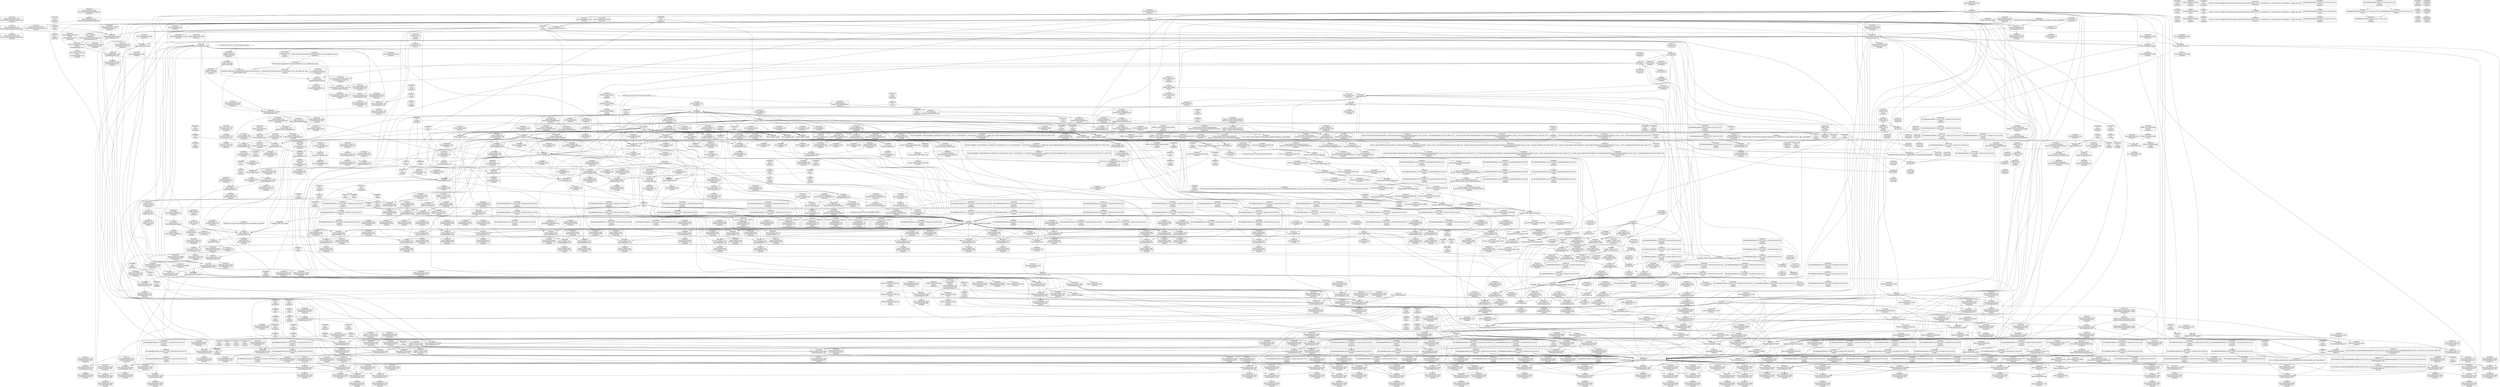 digraph {
	CE0x4826860 [shape=record,shape=Mrecord,label="{CE0x4826860|selinux_inode_getsecurity:_i_security|security/selinux/hooks.c,3073|*SummSource*}"]
	CE0x4883f60 [shape=record,shape=Mrecord,label="{CE0x4883f60|i64_0|*Constant*|*SummSink*}"]
	CE0x48a9a60 [shape=record,shape=Mrecord,label="{CE0x48a9a60|selinux_inode_getsecurity:_tmp38|security/selinux/hooks.c,3094|*SummSink*}"]
	CE0x48b5650 [shape=record,shape=Mrecord,label="{CE0x48b5650|selinux_inode_getsecurity:_tmp51|security/selinux/hooks.c,3098|*SummSource*}"]
	CE0x48b69d0 [shape=record,shape=Mrecord,label="{CE0x48b69d0|i64*_getelementptr_inbounds_(_26_x_i64_,_26_x_i64_*___llvm_gcov_ctr242,_i64_0,_i64_23)|*Constant*|*SummSource*}"]
	CE0x4902f20 [shape=record,shape=Mrecord,label="{CE0x4902f20|cred_has_capability:_call|security/selinux/hooks.c,1558|*SummSource*}"]
	CE0x4889970 [shape=record,shape=Mrecord,label="{CE0x4889970|selinux_inode_getsecurity:_tmp21|security/selinux/hooks.c,3087|*SummSource*}"]
	CE0x481c8f0 [shape=record,shape=Mrecord,label="{CE0x481c8f0|selinux_inode_getsecurity:_if.end20|*SummSource*}"]
	CE0x48eae30 [shape=record,shape=Mrecord,label="{CE0x48eae30|_call_void_mcount()_#3|*SummSource*}"]
	CE0x48f04b0 [shape=record,shape=Mrecord,label="{CE0x48f04b0|avc_audit:_tsid|Function::avc_audit&Arg::tsid::|*SummSource*}"]
	CE0x4821ed0 [shape=record,shape=Mrecord,label="{CE0x4821ed0|selinux_inode_getsecurity:_if.end14|*SummSink*}"]
	CE0x48f1ac0 [shape=record,shape=Mrecord,label="{CE0x48f1ac0|_ret_i32_%retval.0,_!dbg_!27732|security/selinux/include/avc.h,142}"]
	CE0x4880bb0 [shape=record,shape=Mrecord,label="{CE0x4880bb0|i64*_getelementptr_inbounds_(_6_x_i64_,_6_x_i64_*___llvm_gcov_ctr142,_i64_0,_i64_4)|*Constant*}"]
	CE0x4877960 [shape=record,shape=Mrecord,label="{CE0x4877960|GLOBAL:_selinux_inode_getsecurity.__warned|Global_var:selinux_inode_getsecurity.__warned|*SummSource*}"]
	CE0x480e6f0 [shape=record,shape=Mrecord,label="{CE0x480e6f0|selinux_inode_getsecurity:_tmp6|security/selinux/hooks.c,3075|*SummSink*}"]
	CE0x4889be0 [shape=record,shape=Mrecord,label="{CE0x4889be0|selinux_inode_getsecurity:_tmp23|security/selinux/hooks.c,3087|*SummSource*}"]
	CE0x4830130 [shape=record,shape=Mrecord,label="{CE0x4830130|cred_has_capability:_type|security/selinux/hooks.c,1562|*SummSource*}"]
	CE0x647ceb0 [shape=record,shape=Mrecord,label="{CE0x647ceb0|selinux_inode_getsecurity:_size|security/selinux/hooks.c, 3070|*SummSource*}"]
	CE0x4857340 [shape=record,shape=Mrecord,label="{CE0x4857340|i64*_getelementptr_inbounds_(_2_x_i64_,_2_x_i64_*___llvm_gcov_ctr131,_i64_0,_i64_0)|*Constant*|*SummSource*}"]
	CE0x4804d60 [shape=record,shape=Mrecord,label="{CE0x4804d60|selinux_capable:_tmp9|security/selinux/hooks.c,2011|*SummSink*}"]
	CE0x4834380 [shape=record,shape=Mrecord,label="{CE0x4834380|i64**_getelementptr_inbounds_(_3_x_i64*_,_3_x_i64*_*___llvm_gcda_edge_table144,_i64_0,_i64_0)|*Constant*|*SummSink*}"]
	CE0x49019a0 [shape=record,shape=Mrecord,label="{CE0x49019a0|_call_void___llvm_gcov_indirect_counter_increment(i32*___llvm_gcov_global_state_pred145,_i64**_getelementptr_inbounds_(_3_x_i64*_,_3_x_i64*_*___llvm_gcda_edge_table144,_i64_0,_i64_0)),_!dbg_!27734|security/selinux/hooks.c,1574|*SummSource*}"]
	"CONST[source:0(mediator),value:0(static)][purpose:{operation}]"
	CE0x48fda70 [shape=record,shape=Mrecord,label="{CE0x48fda70|0:_i32,_4:_i32,_8:_i32,_12:_i32,_:_CMRE_12,16_|*MultipleSource*|security/selinux/hooks.c,196|security/selinux/hooks.c,197|*LoadInst*|security/selinux/hooks.c,196}"]
	CE0x48da640 [shape=record,shape=Mrecord,label="{CE0x48da640|cred_has_capability:_tmp15|security/selinux/hooks.c,1575|*SummSource*}"]
	CE0x48afed0 [shape=record,shape=Mrecord,label="{CE0x48afed0|i64*_getelementptr_inbounds_(_26_x_i64_,_26_x_i64_*___llvm_gcov_ctr242,_i64_0,_i64_19)|*Constant*|*SummSource*}"]
	CE0x48eb160 [shape=record,shape=Mrecord,label="{CE0x48eb160|0:_i32,_:_GCMR___llvm_gcov_global_state_pred145_internal_unnamed_addr_global_i32_-1:_elem_0:default:}"]
	CE0x48e5ef0 [shape=record,shape=Mrecord,label="{CE0x48e5ef0|i32_1575|*Constant*|*SummSink*}"]
	CE0x48f09f0 [shape=record,shape=Mrecord,label="{CE0x48f09f0|avc_audit:_tclass|Function::avc_audit&Arg::tclass::|*SummSink*}"]
	CE0x48a84d0 [shape=record,shape=Mrecord,label="{CE0x48a84d0|selinux_inode_getsecurity:_tobool15|security/selinux/hooks.c,3094|*SummSink*}"]
	CE0x488d030 [shape=record,shape=Mrecord,label="{CE0x488d030|selinux_inode_getsecurity:_tmp26|security/selinux/hooks.c,3087|*SummSink*}"]
	CE0x489e4c0 [shape=record,shape=Mrecord,label="{CE0x489e4c0|selinux_inode_getsecurity:_tmp33|security/selinux/hooks.c,3090}"]
	CE0x48328f0 [shape=record,shape=Mrecord,label="{CE0x48328f0|cred_has_capability:_tmp2|security/selinux/hooks.c,1567|*SummSink*}"]
	CE0x48e7a70 [shape=record,shape=Mrecord,label="{CE0x48e7a70|cred_has_capability:_tmp13|security/selinux/hooks.c,1575|*SummSink*}"]
	CE0x484b300 [shape=record,shape=Mrecord,label="{CE0x484b300|i64_5|*Constant*|*SummSource*}"]
	CE0x48b6580 [shape=record,shape=Mrecord,label="{CE0x48b6580|i64*_getelementptr_inbounds_(_26_x_i64_,_26_x_i64_*___llvm_gcov_ctr242,_i64_0,_i64_23)|*Constant*}"]
	CE0x48eadc0 [shape=record,shape=Mrecord,label="{CE0x48eadc0|_call_void_mcount()_#3|*SummSink*}"]
	CE0x4832c40 [shape=record,shape=Mrecord,label="{CE0x4832c40|_call_void___llvm_gcov_indirect_counter_increment(i32*___llvm_gcov_global_state_pred145,_i64**_getelementptr_inbounds_(_3_x_i64*_,_3_x_i64*_*___llvm_gcda_edge_table144,_i64_0,_i64_2)),_!dbg_!27732|security/selinux/hooks.c,1570}"]
	CE0x48f0670 [shape=record,shape=Mrecord,label="{CE0x48f0670|avc_audit:_tsid|Function::avc_audit&Arg::tsid::|*SummSink*}"]
	CE0x48dd2c0 [shape=record,shape=Mrecord,label="{CE0x48dd2c0|GLOBAL:_avc_has_perm_noaudit|*Constant*|*SummSink*}"]
	CE0x48f6480 [shape=record,shape=Mrecord,label="{CE0x48f6480|i64*_getelementptr_inbounds_(_21_x_i64_,_21_x_i64_*___llvm_gcov_ctr143,_i64_0,_i64_18)|*Constant*|*SummSink*}"]
	CE0x48dd4c0 [shape=record,shape=Mrecord,label="{CE0x48dd4c0|avc_has_perm_noaudit:_entry|*SummSource*}"]
	CE0x489b790 [shape=record,shape=Mrecord,label="{CE0x489b790|cred_has_capability:_do.end6|*SummSink*}"]
	CE0x488a7f0 [shape=record,shape=Mrecord,label="{CE0x488a7f0|i1_true|*Constant*|*SummSink*}"]
	CE0x4875b80 [shape=record,shape=Mrecord,label="{CE0x4875b80|selinux_capable:_tmp9|security/selinux/hooks.c,2011|*SummSource*}"]
	CE0x48e8b90 [shape=record,shape=Mrecord,label="{CE0x48e8b90|i64*_getelementptr_inbounds_(_21_x_i64_,_21_x_i64_*___llvm_gcov_ctr143,_i64_0,_i64_9)|*Constant*|*SummSink*}"]
	CE0x4816850 [shape=record,shape=Mrecord,label="{CE0x4816850|i32_0|*Constant*|*SummSource*}"]
	CE0x4888150 [shape=record,shape=Mrecord,label="{CE0x4888150|GLOBAL:_lockdep_rcu_suspicious|*Constant*|*SummSource*}"]
	CE0x4845130 [shape=record,shape=Mrecord,label="{CE0x4845130|get_current:_tmp2|*SummSource*}"]
	CE0x48161f0 [shape=record,shape=Mrecord,label="{CE0x48161f0|selinux_capable:_tmp1}"]
	CE0x47f9910 [shape=record,shape=Mrecord,label="{CE0x47f9910|selinux_inode_getsecurity:_if.end}"]
	CE0x48b4410 [shape=record,shape=Mrecord,label="{CE0x48b4410|selinux_inode_getsecurity:_tmp49|security/selinux/hooks.c,3098|*SummSink*}"]
	CE0x482a870 [shape=record,shape=Mrecord,label="{CE0x482a870|cred_has_capability:_tmp1|*SummSource*}"]
	CE0x48f8b10 [shape=record,shape=Mrecord,label="{CE0x48f8b10|cred_has_capability:_tmp32|security/selinux/hooks.c,1586|*SummSource*}"]
	CE0x48446e0 [shape=record,shape=Mrecord,label="{CE0x48446e0|cred_has_capability:_if.end|*SummSource*}"]
	CE0x484c3b0 [shape=record,shape=Mrecord,label="{CE0x484c3b0|selinux_inode_getsecurity:_tmp14|security/selinux/hooks.c,3087|*SummSink*}"]
	CE0x48fd520 [shape=record,shape=Mrecord,label="{CE0x48fd520|cred_has_capability:_and|security/selinux/hooks.c,1559}"]
	CE0x4806330 [shape=record,shape=Mrecord,label="{CE0x4806330|selinux_capable:_return|*SummSource*}"]
	CE0x48f8cc0 [shape=record,shape=Mrecord,label="{CE0x48f8cc0|i32_-22|*Constant*|*SummSource*}"]
	CE0x490cbb0 [shape=record,shape=Mrecord,label="{CE0x490cbb0|cred_has_capability:_do.end}"]
	CE0x4804c80 [shape=record,shape=Mrecord,label="{CE0x4804c80|selinux_capable:_tmp8|security/selinux/hooks.c,2011|*SummSource*}"]
	CE0x481baa0 [shape=record,shape=Mrecord,label="{CE0x481baa0|i8*_null|*Constant*|*SummSink*}"]
	CE0x4896200 [shape=record,shape=Mrecord,label="{CE0x4896200|cred_has_capability:_cap1|security/selinux/hooks.c,1563|*SummSink*}"]
	CE0x48e6280 [shape=record,shape=Mrecord,label="{CE0x48e6280|i64_12|*Constant*|*SummSource*}"]
	CE0x4830760 [shape=record,shape=Mrecord,label="{CE0x4830760|__llvm_gcov_indirect_counter_increment:_tmp3|*SummSource*}"]
	CE0x4808840 [shape=record,shape=Mrecord,label="{CE0x4808840|selinux_capable:_call|security/selinux/hooks.c,2007|*SummSource*}"]
	CE0x484a810 [shape=record,shape=Mrecord,label="{CE0x484a810|i32_5|*Constant*}"]
	CE0x4877ce0 [shape=record,shape=Mrecord,label="{CE0x4877ce0|GLOBAL:_selinux_inode_getsecurity.__warned|Global_var:selinux_inode_getsecurity.__warned|*SummSink*}"]
	CE0x4902980 [shape=record,shape=Mrecord,label="{CE0x4902980|_ret_i32_%tmp6,_!dbg_!27716|security/selinux/hooks.c,197}"]
	CE0x48f2500 [shape=record,shape=Mrecord,label="{CE0x48f2500|i64_16|*Constant*}"]
	CE0x48ebe00 [shape=record,shape=Mrecord,label="{CE0x48ebe00|cred_has_capability:_sw.bb2}"]
	CE0x4880260 [shape=record,shape=Mrecord,label="{CE0x4880260|selinux_inode_getsecurity:_tmp8|security/selinux/hooks.c,3076}"]
	CE0x480dab0 [shape=record,shape=Mrecord,label="{CE0x480dab0|selinux_inode_getsecurity:_bb|*SummSink*}"]
	CE0x481b4d0 [shape=record,shape=Mrecord,label="{CE0x481b4d0|i64*_getelementptr_inbounds_(_6_x_i64_,_6_x_i64_*___llvm_gcov_ctr142,_i64_0,_i64_0)|*Constant*|*SummSource*}"]
	CE0x47fcdd0 [shape=record,shape=Mrecord,label="{CE0x47fcdd0|selinux_inode_getsecurity:_land.lhs.true|*SummSink*}"]
	CE0x48b43a0 [shape=record,shape=Mrecord,label="{CE0x48b43a0|i64*_getelementptr_inbounds_(_26_x_i64_,_26_x_i64_*___llvm_gcov_ctr242,_i64_0,_i64_22)|*Constant*|*SummSink*}"]
	CE0x481ec90 [shape=record,shape=Mrecord,label="{CE0x481ec90|cred_sid:_tmp}"]
	CE0x4900430 [shape=record,shape=Mrecord,label="{CE0x4900430|cred_sid:_cred|Function::cred_sid&Arg::cred::}"]
	CE0x490db30 [shape=record,shape=Mrecord,label="{CE0x490db30|cred_sid:_security|security/selinux/hooks.c,196|*SummSink*}"]
	CE0x490b2b0 [shape=record,shape=Mrecord,label="{CE0x490b2b0|__llvm_gcov_indirect_counter_increment:_tmp|*SummSource*}"]
	CE0x48da320 [shape=record,shape=Mrecord,label="{CE0x48da320|cred_has_capability:_tmp16|security/selinux/hooks.c,1576|*SummSource*}"]
	CE0x48b32e0 [shape=record,shape=Mrecord,label="{CE0x48b32e0|selinux_inode_getsecurity:_tmp47|security/selinux/hooks.c,3097|*SummSink*}"]
	CE0x48b0970 [shape=record,shape=Mrecord,label="{CE0x48b0970|GLOBAL:_security_sid_to_context|*Constant*|*SummSink*}"]
	CE0x48b28e0 [shape=record,shape=Mrecord,label="{CE0x48b28e0|selinux_inode_getsecurity:_tmp46|security/selinux/hooks.c,3097}"]
	CE0x4905840 [shape=record,shape=Mrecord,label="{CE0x4905840|i64**_getelementptr_inbounds_(_3_x_i64*_,_3_x_i64*_*___llvm_gcda_edge_table144,_i64_0,_i64_2)|*Constant*|*SummSource*}"]
	CE0x48f2dc0 [shape=record,shape=Mrecord,label="{CE0x48f2dc0|cred_has_capability:_tmp22|security/selinux/hooks.c,1582}"]
	CE0x48dcd10 [shape=record,shape=Mrecord,label="{CE0x48dcd10|cred_has_capability:_call7|security/selinux/hooks.c,1579|*SummSource*}"]
	CE0x48e62f0 [shape=record,shape=Mrecord,label="{CE0x48e62f0|i64_12|*Constant*|*SummSink*}"]
	CE0x4809770 [shape=record,shape=Mrecord,label="{CE0x4809770|i64*_getelementptr_inbounds_(_26_x_i64_,_26_x_i64_*___llvm_gcov_ctr242,_i64_0,_i64_3)|*Constant*|*SummSink*}"]
	CE0x48ded20 [shape=record,shape=Mrecord,label="{CE0x48ded20|avc_has_perm_noaudit:_flags|Function::avc_has_perm_noaudit&Arg::flags::|*SummSink*}"]
	CE0x48b6a80 [shape=record,shape=Mrecord,label="{CE0x48b6a80|i64*_getelementptr_inbounds_(_26_x_i64_,_26_x_i64_*___llvm_gcov_ctr242,_i64_0,_i64_23)|*Constant*|*SummSink*}"]
	CE0x48208b0 [shape=record,shape=Mrecord,label="{CE0x48208b0|selinux_inode_getsecurity:_out_nofree|*SummSink*}"]
	CE0x48b42f0 [shape=record,shape=Mrecord,label="{CE0x48b42f0|i64*_getelementptr_inbounds_(_26_x_i64_,_26_x_i64_*___llvm_gcov_ctr242,_i64_0,_i64_22)|*Constant*|*SummSource*}"]
	CE0x489b6b0 [shape=record,shape=Mrecord,label="{CE0x489b6b0|cred_has_capability:_do.end6|*SummSource*}"]
	CE0x488af10 [shape=record,shape=Mrecord,label="{CE0x488af10|i64*_getelementptr_inbounds_(_26_x_i64_,_26_x_i64_*___llvm_gcov_ctr242,_i64_0,_i64_11)|*Constant*|*SummSink*}"]
	CE0x48ba070 [shape=record,shape=Mrecord,label="{CE0x48ba070|selinux_inode_getsecurity:_tmp57|security/selinux/hooks.c,3104|*SummSource*}"]
	CE0x484a100 [shape=record,shape=Mrecord,label="{CE0x484a100|GLOBAL:___llvm_gcov_ctr142|Global_var:__llvm_gcov_ctr142|*SummSource*}"]
	CE0x48df2d0 [shape=record,shape=Mrecord,label="{CE0x48df2d0|avc_has_perm_noaudit:_avd|Function::avc_has_perm_noaudit&Arg::avd::|*SummSource*}"]
	CE0x48abd80 [shape=record,shape=Mrecord,label="{CE0x48abd80|void_(i8*,_i32,_i64)*_asm_sideeffect_1:_09ud2_0A.pushsection___bug_table,_22a_22_0A2:_09.long_1b_-_2b,_$_0:c_-_2b_0A_09.word_$_1:c_,_0_0A_09.org_2b+$_2:c_0A.popsection_,_i,i,i,_dirflag_,_fpsr_,_flags_}"]
	CE0x4875f40 [shape=record,shape=Mrecord,label="{CE0x4875f40|GLOBAL:_cred_has_capability|*Constant*}"]
	CE0x487e310 [shape=record,shape=Mrecord,label="{CE0x487e310|i32_33|*Constant*|*SummSource*}"]
	CE0x488c370 [shape=record,shape=Mrecord,label="{CE0x488c370|_call_void_lockdep_rcu_suspicious(i8*_getelementptr_inbounds_(_25_x_i8_,_25_x_i8_*_.str3,_i32_0,_i32_0),_i32_3087,_i8*_getelementptr_inbounds_(_45_x_i8_,_45_x_i8_*_.str12,_i32_0,_i32_0))_#10,_!dbg_!27740|security/selinux/hooks.c,3087}"]
	CE0x480d580 [shape=record,shape=Mrecord,label="{CE0x480d580|get_current:_tmp1}"]
	CE0x4875020 [shape=record,shape=Mrecord,label="{CE0x4875020|selinux_capable:_cred|Function::selinux_capable&Arg::cred::|*SummSource*}"]
	CE0x48df8a0 [shape=record,shape=Mrecord,label="{CE0x48df8a0|cred_has_capability:_cmp|security/selinux/hooks.c,1580|*SummSource*}"]
	CE0x48ad130 [shape=record,shape=Mrecord,label="{CE0x48ad130|selinux_inode_getsecurity:_tmp43|security/selinux/hooks.c,3095|*SummSink*}"]
	CE0x48e0dc0 [shape=record,shape=Mrecord,label="{CE0x48e0dc0|cred_has_capability:_tmp19|security/selinux/hooks.c,1580|*SummSource*}"]
	CE0x48b91d0 [shape=record,shape=Mrecord,label="{CE0x48b91d0|i64*_getelementptr_inbounds_(_26_x_i64_,_26_x_i64_*___llvm_gcov_ctr242,_i64_0,_i64_24)|*Constant*|*SummSource*}"]
	CE0x481ea10 [shape=record,shape=Mrecord,label="{CE0x481ea10|i32_10|*Constant*|*SummSink*}"]
	CE0x4899ef0 [shape=record,shape=Mrecord,label="{CE0x4899ef0|cred_sid:_tmp3|*SummSource*}"]
	CE0x48e77c0 [shape=record,shape=Mrecord,label="{CE0x48e77c0|cred_has_capability:_tmp13|security/selinux/hooks.c,1575}"]
	CE0x48dbfe0 [shape=record,shape=Mrecord,label="{CE0x48dbfe0|avc_has_perm_noaudit:_flags|Function::avc_has_perm_noaudit&Arg::flags::}"]
	CE0x482d650 [shape=record,shape=Mrecord,label="{CE0x482d650|selinux_capable:_bb|*SummSink*}"]
	CE0x48fa910 [shape=record,shape=Mrecord,label="{CE0x48fa910|i64*_getelementptr_inbounds_(_2_x_i64_,_2_x_i64_*___llvm_gcov_ctr131,_i64_0,_i64_0)|*Constant*|*SummSink*}"]
	CE0x48fdde0 [shape=record,shape=Mrecord,label="{CE0x48fdde0|__llvm_gcov_indirect_counter_increment:_counters|Function::__llvm_gcov_indirect_counter_increment&Arg::counters::|*SummSink*}"]
	CE0x48577e0 [shape=record,shape=Mrecord,label="{CE0x48577e0|selinux_capable:_tmp2|security/selinux/hooks.c,2008|*SummSource*}"]
	CE0x48f01e0 [shape=record,shape=Mrecord,label="{CE0x48f01e0|avc_audit:_ssid|Function::avc_audit&Arg::ssid::|*SummSink*}"]
	CE0x484c950 [shape=record,shape=Mrecord,label="{CE0x484c950|selinux_inode_getsecurity:_tmp15|security/selinux/hooks.c,3087|*SummSink*}"]
	CE0x48e85b0 [shape=record,shape=Mrecord,label="{CE0x48e85b0|i64*_getelementptr_inbounds_(_21_x_i64_,_21_x_i64_*___llvm_gcov_ctr143,_i64_0,_i64_11)|*Constant*|*SummSink*}"]
	CE0x488c6d0 [shape=record,shape=Mrecord,label="{CE0x488c6d0|i64*_getelementptr_inbounds_(_26_x_i64_,_26_x_i64_*___llvm_gcov_ctr242,_i64_0,_i64_12)|*Constant*|*SummSink*}"]
	CE0x480b850 [shape=record,shape=Mrecord,label="{CE0x480b850|selinux_inode_getsecurity:_do.body|*SummSource*}"]
	CE0x48ac9d0 [shape=record,shape=Mrecord,label="{CE0x48ac9d0|selinux_inode_getsecurity:_call11|security/selinux/hooks.c,3090}"]
	CE0x48781f0 [shape=record,shape=Mrecord,label="{CE0x48781f0|selinux_inode_getsecurity:_tmp16|security/selinux/hooks.c,3087|*SummSource*}"]
	CE0x48b3160 [shape=record,shape=Mrecord,label="{CE0x48b3160|selinux_inode_getsecurity:_tmp47|security/selinux/hooks.c,3097|*SummSource*}"]
	CE0x48b4480 [shape=record,shape=Mrecord,label="{CE0x48b4480|selinux_inode_getsecurity:_tmp50|security/selinux/hooks.c,3098|*SummSink*}"]
	CE0x4882130 [shape=record,shape=Mrecord,label="{CE0x4882130|i64*_getelementptr_inbounds_(_6_x_i64_,_6_x_i64_*___llvm_gcov_ctr142,_i64_0,_i64_5)|*Constant*}"]
	CE0x4909a70 [shape=record,shape=Mrecord,label="{CE0x4909a70|cred_has_capability:_tmp8|security/selinux/hooks.c,1575|*SummSource*}"]
	CE0x490ce60 [shape=record,shape=Mrecord,label="{CE0x490ce60|cred_sid:_security|security/selinux/hooks.c,196|*SummSource*}"]
	CE0x4903a30 [shape=record,shape=Mrecord,label="{CE0x4903a30|cred_has_capability:_avd|security/selinux/hooks.c, 1556|*SummSink*}"]
	CE0x4830520 [shape=record,shape=Mrecord,label="{CE0x4830520|__llvm_gcov_indirect_counter_increment:_tmp3|*SummSink*}"]
	CE0x48950e0 [shape=record,shape=Mrecord,label="{CE0x48950e0|0:_i32,_4:_i32,_8:_i32,_12:_i32,_:_CMRE_20,24_|*MultipleSource*|security/selinux/hooks.c,196|security/selinux/hooks.c,197|*LoadInst*|security/selinux/hooks.c,196}"]
	CE0x48e7900 [shape=record,shape=Mrecord,label="{CE0x48e7900|cred_has_capability:_tmp13|security/selinux/hooks.c,1575|*SummSource*}"]
	CE0x4855350 [shape=record,shape=Mrecord,label="{CE0x4855350|selinux_inode_getsecurity:_alloc|Function::selinux_inode_getsecurity&Arg::alloc::|*SummSource*}"]
	CE0x4898f60 [shape=record,shape=Mrecord,label="{CE0x4898f60|GLOBAL:_current_task|Global_var:current_task|*SummSource*}"]
	CE0x48dc750 [shape=record,shape=Mrecord,label="{CE0x48dc750|i16_47|*Constant*|*SummSink*}"]
	CE0x49053c0 [shape=record,shape=Mrecord,label="{CE0x49053c0|__llvm_gcov_indirect_counter_increment:_tmp5|*SummSource*}"]
	CE0x48572a0 [shape=record,shape=Mrecord,label="{CE0x48572a0|i64*_getelementptr_inbounds_(_2_x_i64_,_2_x_i64_*___llvm_gcov_ctr131,_i64_0,_i64_0)|*Constant*}"]
	CE0x488ac10 [shape=record,shape=Mrecord,label="{CE0x488ac10|i64*_getelementptr_inbounds_(_26_x_i64_,_26_x_i64_*___llvm_gcov_ctr242,_i64_0,_i64_11)|*Constant*}"]
	CE0x4855690 [shape=record,shape=Mrecord,label="{CE0x4855690|i32_5|*Constant*|*SummSink*}"]
	CE0x48b3f40 [shape=record,shape=Mrecord,label="{CE0x48b3f40|i64*_getelementptr_inbounds_(_26_x_i64_,_26_x_i64_*___llvm_gcov_ctr242,_i64_0,_i64_22)|*Constant*}"]
	CE0x48e59c0 [shape=record,shape=Mrecord,label="{CE0x48e59c0|i64*_getelementptr_inbounds_(_21_x_i64_,_21_x_i64_*___llvm_gcov_ctr143,_i64_0,_i64_8)|*Constant*|*SummSink*}"]
	CE0x48ed2c0 [shape=record,shape=Mrecord,label="{CE0x48ed2c0|__llvm_gcov_indirect_counter_increment:_predecessor|Function::__llvm_gcov_indirect_counter_increment&Arg::predecessor::|*SummSource*}"]
	CE0x48fa570 [shape=record,shape=Mrecord,label="{CE0x48fa570|cred_has_capability:_tmp33|security/selinux/hooks.c,1586|*SummSource*}"]
	CE0x48480e0 [shape=record,shape=Mrecord,label="{CE0x48480e0|__llvm_gcov_indirect_counter_increment:_tmp6}"]
	CE0x4894ff0 [shape=record,shape=Mrecord,label="{CE0x4894ff0|0:_i32,_4:_i32,_8:_i32,_12:_i32,_:_CMRE_16,20_|*MultipleSource*|security/selinux/hooks.c,196|security/selinux/hooks.c,197|*LoadInst*|security/selinux/hooks.c,196}"]
	CE0x4894a80 [shape=record,shape=Mrecord,label="{CE0x4894a80|GLOBAL:_cred_sid|*Constant*|*SummSource*}"]
	CE0x48b9370 [shape=record,shape=Mrecord,label="{CE0x48b9370|selinux_inode_getsecurity:_tmp56|security/selinux/hooks.c,3103|*SummSink*}"]
	CE0x48f3580 [shape=record,shape=Mrecord,label="{CE0x48f3580|cred_has_capability:_tmp23|security/selinux/hooks.c,1582|*SummSink*}"]
	CE0x4825a60 [shape=record,shape=Mrecord,label="{CE0x4825a60|selinux_inode_getsecurity:_tmp5|security/selinux/hooks.c,3075|*SummSink*}"]
	CE0x48f7f60 [shape=record,shape=Mrecord,label="{CE0x48f7f60|cred_has_capability:_tmp31|security/selinux/hooks.c,1585}"]
	CE0x481c040 [shape=record,shape=Mrecord,label="{CE0x481c040|selinux_inode_getsecurity:_if.then10|*SummSink*}"]
	CE0x4877480 [shape=record,shape=Mrecord,label="{CE0x4877480|i64_13|*Constant*|*SummSink*}"]
	CE0x48b5810 [shape=record,shape=Mrecord,label="{CE0x48b5810|selinux_inode_getsecurity:_tmp51|security/selinux/hooks.c,3098|*SummSink*}"]
	CE0x482f250 [shape=record,shape=Mrecord,label="{CE0x482f250|i64*_getelementptr_inbounds_(_26_x_i64_,_26_x_i64_*___llvm_gcov_ctr242,_i64_0,_i64_4)|*Constant*|*SummSource*}"]
	CE0x48eebc0 [shape=record,shape=Mrecord,label="{CE0x48eebc0|cred_has_capability:_call8|security/selinux/hooks.c,1581|*SummSink*}"]
	CE0x484c230 [shape=record,shape=Mrecord,label="{CE0x484c230|selinux_inode_getsecurity:_tmp14|security/selinux/hooks.c,3087|*SummSource*}"]
	CE0x48e0410 [shape=record,shape=Mrecord,label="{CE0x48e0410|cred_has_capability:_tmp18|security/selinux/hooks.c,1580|*SummSink*}"]
	CE0x48973d0 [shape=record,shape=Mrecord,label="{CE0x48973d0|__llvm_gcov_indirect_counter_increment:_entry|*SummSource*}"]
	CE0x48b7d40 [shape=record,shape=Mrecord,label="{CE0x48b7d40|selinux_inode_getsecurity:_tmp54|security/selinux/hooks.c,3101|*SummSource*}"]
	CE0x48fff80 [shape=record,shape=Mrecord,label="{CE0x48fff80|cred_has_capability:_do.body|*SummSink*}"]
	CE0x48e6b00 [shape=record,shape=Mrecord,label="{CE0x48e6b00|i64*_getelementptr_inbounds_(_21_x_i64_,_21_x_i64_*___llvm_gcov_ctr143,_i64_0,_i64_9)|*Constant*}"]
	CE0x48fdfd0 [shape=record,shape=Mrecord,label="{CE0x48fdfd0|cred_has_capability:_if.then9|*SummSink*}"]
	CE0x48ddee0 [shape=record,shape=Mrecord,label="{CE0x48ddee0|avc_has_perm_noaudit:_tsid|Function::avc_has_perm_noaudit&Arg::tsid::|*SummSink*}"]
	CE0x48ebef0 [shape=record,shape=Mrecord,label="{CE0x48ebef0|cred_has_capability:_sw.bb2|*SummSource*}"]
	CE0x48ba880 [shape=record,shape=Mrecord,label="{CE0x48ba880|selinux_inode_getsecurity:_retval.0|*SummSink*}"]
	CE0x4898bc0 [shape=record,shape=Mrecord,label="{CE0x4898bc0|_call_void_mcount()_#3|*SummSink*}"]
	CE0x490cf70 [shape=record,shape=Mrecord,label="{CE0x490cf70|i32_0|*Constant*}"]
	CE0x487ead0 [shape=record,shape=Mrecord,label="{CE0x487ead0|selinux_capable:_audit|Function::selinux_capable&Arg::audit::}"]
	CE0x4906770 [shape=record,shape=Mrecord,label="{CE0x4906770|_call_void_asm_sideeffect_1:_09ud2_0A.pushsection___bug_table,_22a_22_0A2:_09.long_1b_-_2b,_$_0:c_-_2b_0A_09.word_$_1:c_,_0_0A_09.org_2b+$_2:c_0A.popsection_,_i,i,i,_dirflag_,_fpsr_,_flags_(i8*_getelementptr_inbounds_(_25_x_i8_,_25_x_i8_*_.str3,_i32_0,_i32_0),_i32_1575,_i64_12)_#3,_!dbg_!27737,_!srcloc_!27740|security/selinux/hooks.c,1575|*SummSink*}"]
	CE0x4878490 [shape=record,shape=Mrecord,label="{CE0x4878490|selinux_inode_getsecurity:_tmp16|security/selinux/hooks.c,3087|*SummSink*}"]
	CE0x4814d00 [shape=record,shape=Mrecord,label="{CE0x4814d00|selinux_inode_getsecurity:_frombool|*SummSource*}"]
	CE0x481ed00 [shape=record,shape=Mrecord,label="{CE0x481ed00|COLLAPSED:_GCMRE___llvm_gcov_ctr131_internal_global_2_x_i64_zeroinitializer:_elem_0:default:}"]
	CE0x49027d0 [shape=record,shape=Mrecord,label="{CE0x49027d0|cred_sid:_cred|Function::cred_sid&Arg::cred::|*SummSink*}"]
	CE0x48f6880 [shape=record,shape=Mrecord,label="{CE0x48f6880|cred_has_capability:_tmp29|security/selinux/hooks.c,1584}"]
	CE0x48f12b0 [shape=record,shape=Mrecord,label="{CE0x48f12b0|avc_audit:_result|Function::avc_audit&Arg::result::}"]
	CE0x47f9810 [shape=record,shape=Mrecord,label="{CE0x47f9810|selinux_inode_getsecurity:_if.end|*SummSink*}"]
	CE0x48ede90 [shape=record,shape=Mrecord,label="{CE0x48ede90|i32_1|*Constant*}"]
	CE0x4878500 [shape=record,shape=Mrecord,label="{CE0x4878500|i64*_getelementptr_inbounds_(_26_x_i64_,_26_x_i64_*___llvm_gcov_ctr242,_i64_0,_i64_9)|*Constant*|*SummSink*}"]
	CE0x4904ce0 [shape=record,shape=Mrecord,label="{CE0x4904ce0|VOIDTB_TE_array:_GCE_.str49_private_unnamed_addr_constant_40_x_i8_c_013SELinux:_out_of_range_capability_%d_0A_00_,_align_1:_elem_0:default:}"]
	CE0x482e9d0 [shape=record,shape=Mrecord,label="{CE0x482e9d0|selinux_inode_getsecurity:_tmp28|security/selinux/hooks.c,3089|*SummSink*}"]
	CE0x4883a50 [shape=record,shape=Mrecord,label="{CE0x4883a50|GLOBAL:___llvm_gcov_ctr242|Global_var:__llvm_gcov_ctr242|*SummSource*}"]
	CE0x4886150 [shape=record,shape=Mrecord,label="{CE0x4886150|i64*_getelementptr_inbounds_(_26_x_i64_,_26_x_i64_*___llvm_gcov_ctr242,_i64_0,_i64_4)|*Constant*|*SummSink*}"]
	CE0x48246a0 [shape=record,shape=Mrecord,label="{CE0x48246a0|selinux_inode_getsecurity:_if.else|*SummSource*}"]
	CE0x48ae060 [shape=record,shape=Mrecord,label="{CE0x48ae060|selinux_inode_getsecurity:_tmp44|security/selinux/hooks.c,3096|*SummSink*}"]
	CE0x48f3890 [shape=record,shape=Mrecord,label="{CE0x48f3890|cred_has_capability:_tmp24|security/selinux/hooks.c,1582}"]
	CE0x4902bb0 [shape=record,shape=Mrecord,label="{CE0x4902bb0|i64*_null|*Constant*}"]
	CE0x4900f90 [shape=record,shape=Mrecord,label="{CE0x4900f90|cred_has_capability:_tmp9|security/selinux/hooks.c,1575|*SummSource*}"]
	CE0x48ded90 [shape=record,shape=Mrecord,label="{CE0x48ded90|avc_has_perm_noaudit:_flags|Function::avc_has_perm_noaudit&Arg::flags::|*SummSource*}"]
	CE0x4900a50 [shape=record,shape=Mrecord,label="{CE0x4900a50|cred_has_capability:_tmp8|security/selinux/hooks.c,1575|*SummSink*}"]
	CE0x48da4a0 [shape=record,shape=Mrecord,label="{CE0x48da4a0|cred_has_capability:_tmp15|security/selinux/hooks.c,1575}"]
	CE0x4818370 [shape=record,shape=Mrecord,label="{CE0x4818370|cred_has_capability:_shr|security/selinux/hooks.c,1565|*SummSink*}"]
	CE0x4806550 [shape=record,shape=Mrecord,label="{CE0x4806550|cred_has_capability:_sw.default}"]
	CE0x48f55c0 [shape=record,shape=Mrecord,label="{CE0x48f55c0|cred_has_capability:_tmp27|security/selinux/hooks.c,1583}"]
	CE0x489cd50 [shape=record,shape=Mrecord,label="{CE0x489cd50|selinux_inode_getsecurity:_tmp30|security/selinux/hooks.c,3089}"]
	CE0x480e090 [shape=record,shape=Mrecord,label="{CE0x480e090|selinux_inode_getsecurity:_return|*SummSink*}"]
	CE0x4876650 [shape=record,shape=Mrecord,label="{CE0x4876650|GLOBAL:_cred_has_capability|*Constant*|*SummSink*}"]
	CE0x490d7d0 [shape=record,shape=Mrecord,label="{CE0x490d7d0|cred_has_capability:_tmp1|*SummSink*}"]
	CE0x48eea50 [shape=record,shape=Mrecord,label="{CE0x48eea50|cred_has_capability:_call8|security/selinux/hooks.c,1581|*SummSource*}"]
	CE0x48448b0 [shape=record,shape=Mrecord,label="{CE0x48448b0|cred_has_capability:_do.cond|*SummSource*}"]
	CE0x48ba2a0 [shape=record,shape=Mrecord,label="{CE0x48ba2a0|i32_-95|*Constant*|*SummSource*}"]
	CE0x4885760 [shape=record,shape=Mrecord,label="{CE0x4885760|cred_has_capability:_cap|Function::cred_has_capability&Arg::cap::}"]
	CE0x48bb460 [shape=record,shape=Mrecord,label="{CE0x48bb460|i64*_getelementptr_inbounds_(_26_x_i64_,_26_x_i64_*___llvm_gcov_ctr242,_i64_0,_i64_25)|*Constant*|*SummSink*}"]
	CE0x4882600 [shape=record,shape=Mrecord,label="{CE0x4882600|selinux_capable:_tmp10|security/selinux/hooks.c,2012|*SummSink*}"]
	CE0x48af3e0 [shape=record,shape=Mrecord,label="{CE0x48af3e0|selinux_inode_getsecurity:_tmp41|security/selinux/hooks.c,3094|*SummSink*}"]
	CE0x4904eb0 [shape=record,shape=Mrecord,label="{CE0x4904eb0|i64*_getelementptr_inbounds_(_21_x_i64_,_21_x_i64_*___llvm_gcov_ctr143,_i64_0,_i64_7)|*Constant*}"]
	CE0x4901f50 [shape=record,shape=Mrecord,label="{CE0x4901f50|_call_void___llvm_gcov_indirect_counter_increment(i32*___llvm_gcov_global_state_pred145,_i64**_getelementptr_inbounds_(_3_x_i64*_,_3_x_i64*_*___llvm_gcda_edge_table144,_i64_0,_i64_0)),_!dbg_!27734|security/selinux/hooks.c,1574}"]
	CE0x48ed3d0 [shape=record,shape=Mrecord,label="{CE0x48ed3d0|__llvm_gcov_indirect_counter_increment:_predecessor|Function::__llvm_gcov_indirect_counter_increment&Arg::predecessor::|*SummSink*}"]
	CE0x49020f0 [shape=record,shape=Mrecord,label="{CE0x49020f0|cred_has_capability:_tmp5|security/selinux/hooks.c,1570}"]
	CE0x48dc190 [shape=record,shape=Mrecord,label="{CE0x48dc190|i16_4|*Constant*|*SummSource*}"]
	CE0x48ad3b0 [shape=record,shape=Mrecord,label="{CE0x48ad3b0|selinux_inode_getsecurity:_tmp43|security/selinux/hooks.c,3095}"]
	CE0x484c5d0 [shape=record,shape=Mrecord,label="{CE0x484c5d0|selinux_inode_getsecurity:_tmp15|security/selinux/hooks.c,3087}"]
	CE0x484a270 [shape=record,shape=Mrecord,label="{CE0x484a270|GLOBAL:___llvm_gcov_ctr142|Global_var:__llvm_gcov_ctr142|*SummSink*}"]
	CE0x4883d70 [shape=record,shape=Mrecord,label="{CE0x4883d70|i64_0|*Constant*}"]
	CE0x48187c0 [shape=record,shape=Mrecord,label="{CE0x48187c0|cred_sid:_tmp2}"]
	CE0x4810290 [shape=record,shape=Mrecord,label="{CE0x4810290|i32_1|*Constant*|*SummSink*}"]
	CE0x4881970 [shape=record,shape=Mrecord,label="{CE0x4881970|_ret_i32_%retval.0,_!dbg_!27765|security/selinux/hooks.c,1586|*SummSink*}"]
	CE0x4878310 [shape=record,shape=Mrecord,label="{CE0x4878310|selinux_inode_getsecurity:_tmp16|security/selinux/hooks.c,3087}"]
	CE0x48e8620 [shape=record,shape=Mrecord,label="{CE0x48e8620|cred_has_capability:_tmp14|security/selinux/hooks.c,1575|*SummSink*}"]
	CE0x4902700 [shape=record,shape=Mrecord,label="{CE0x4902700|cred_has_capability:_and|security/selinux/hooks.c,1559|*SummSource*}"]
	CE0x4893230 [shape=record,shape=Mrecord,label="{CE0x4893230|cred_has_capability:_and|security/selinux/hooks.c,1559|*SummSink*}"]
	CE0x482dbe0 [shape=record,shape=Mrecord,label="{CE0x482dbe0|VOIDTB_TE_array:_GCR_.str63_private_unnamed_addr_constant_8_x_i8_c_selinux_00_,_align_1:_elem_0:default:}"]
	CE0x480e570 [shape=record,shape=Mrecord,label="{CE0x480e570|selinux_inode_getsecurity:_tmp6|security/selinux/hooks.c,3075|*SummSource*}"]
	CE0x48899e0 [shape=record,shape=Mrecord,label="{CE0x48899e0|selinux_inode_getsecurity:_tmp21|security/selinux/hooks.c,3087|*SummSink*}"]
	CE0x48097e0 [shape=record,shape=Mrecord,label="{CE0x48097e0|i64_2|*Constant*}"]
	CE0x48e9ca0 [shape=record,shape=Mrecord,label="{CE0x48e9ca0|cred_has_capability:_call3|security/selinux/hooks.c,1573|*SummSource*}"]
	CE0x48f4cf0 [shape=record,shape=Mrecord,label="{CE0x48f4cf0|i64*_getelementptr_inbounds_(_21_x_i64_,_21_x_i64_*___llvm_gcov_ctr143,_i64_0,_i64_17)|*Constant*}"]
	CE0x48f63d0 [shape=record,shape=Mrecord,label="{CE0x48f63d0|i64*_getelementptr_inbounds_(_21_x_i64_,_21_x_i64_*___llvm_gcov_ctr143,_i64_0,_i64_18)|*Constant*|*SummSource*}"]
	CE0x4875520 [shape=record,shape=Mrecord,label="{CE0x4875520|GLOBAL:_init_user_ns|Global_var:init_user_ns|*SummSource*}"]
	CE0x490ccd0 [shape=record,shape=Mrecord,label="{CE0x490ccd0|cred_has_capability:_do.end|*SummSource*}"]
	CE0x49082f0 [shape=record,shape=Mrecord,label="{CE0x49082f0|GLOBAL:_cred_sid|*Constant*}"]
	CE0x487d9f0 [shape=record,shape=Mrecord,label="{CE0x487d9f0|selinux_inode_getsecurity:_cred|security/selinux/hooks.c,3087}"]
	CE0x48fbd10 [shape=record,shape=Mrecord,label="{CE0x48fbd10|cred_has_capability:_call|security/selinux/hooks.c,1558}"]
	CE0x4881340 [shape=record,shape=Mrecord,label="{CE0x4881340|GLOBAL:___llvm_gcov_indirect_counter_increment|*Constant*|*SummSource*}"]
	CE0x48e8500 [shape=record,shape=Mrecord,label="{CE0x48e8500|i64*_getelementptr_inbounds_(_21_x_i64_,_21_x_i64_*___llvm_gcov_ctr143,_i64_0,_i64_11)|*Constant*|*SummSource*}"]
	CE0x48e7d20 [shape=record,shape=Mrecord,label="{CE0x48e7d20|i1_true|*Constant*}"]
	CE0x4883890 [shape=record,shape=Mrecord,label="{CE0x4883890|GLOBAL:___llvm_gcov_ctr242|Global_var:__llvm_gcov_ctr242}"]
	CE0x4805d20 [shape=record,shape=Mrecord,label="{CE0x4805d20|selinux_capable:_tmp3|security/selinux/hooks.c,2008|*SummSource*}"]
	CE0x48f0830 [shape=record,shape=Mrecord,label="{CE0x48f0830|avc_audit:_tclass|Function::avc_audit&Arg::tclass::|*SummSource*}"]
	CE0x487c250 [shape=record,shape=Mrecord,label="{CE0x487c250|selinux_inode_getsecurity:_call7|security/selinux/hooks.c,3087}"]
	CE0x4905260 [shape=record,shape=Mrecord,label="{CE0x4905260|__llvm_gcov_indirect_counter_increment:_tmp5}"]
	CE0x484af10 [shape=record,shape=Mrecord,label="{CE0x484af10|i64_6|*Constant*|*SummSource*}"]
	CE0x482bd20 [shape=record,shape=Mrecord,label="{CE0x482bd20|%struct.task_struct*_(%struct.task_struct**)*_asm_movq_%gs:$_1:P_,$0_,_r,im,_dirflag_,_fpsr_,_flags_|*SummSource*}"]
	CE0x4881ea0 [shape=record,shape=Mrecord,label="{CE0x4881ea0|selinux_capable:_retval.0|*SummSink*}"]
	CE0x486ed90 [shape=record,shape=Mrecord,label="{CE0x486ed90|cred_has_capability:_sw.epilog|*SummSink*}"]
	CE0x48989f0 [shape=record,shape=Mrecord,label="{CE0x48989f0|selinux_capable:_if.then|*SummSink*}"]
	CE0x48f2fe0 [shape=record,shape=Mrecord,label="{CE0x48f2fe0|cred_has_capability:_tmp22|security/selinux/hooks.c,1582|*SummSink*}"]
	CE0x48319f0 [shape=record,shape=Mrecord,label="{CE0x48319f0|GLOBAL:___llvm_gcov_global_state_pred145|Global_var:__llvm_gcov_global_state_pred145|*SummSink*}"]
	CE0x4854f00 [shape=record,shape=Mrecord,label="{CE0x4854f00|cred_has_capability:_if.then|*SummSink*}"]
	CE0x484ae40 [shape=record,shape=Mrecord,label="{CE0x484ae40|i64_6|*Constant*}"]
	CE0x48e8e70 [shape=record,shape=Mrecord,label="{CE0x48e8e70|cred_has_capability:_tmp11|security/selinux/hooks.c,1575}"]
	CE0x4818830 [shape=record,shape=Mrecord,label="{CE0x4818830|cred_sid:_tmp2|*SummSource*}"]
	CE0x48f2490 [shape=record,shape=Mrecord,label="{CE0x48f2490|cred_has_capability:_tmp26|security/selinux/hooks.c,1583|*SummSource*}"]
	CE0x482e3b0 [shape=record,shape=Mrecord,label="{CE0x482e3b0|cred_has_capability:_u|security/selinux/hooks.c,1563|*SummSource*}"]
	CE0x48340e0 [shape=record,shape=Mrecord,label="{CE0x48340e0|cred_sid:_tmp1|*SummSource*}"]
	CE0x48467f0 [shape=record,shape=Mrecord,label="{CE0x48467f0|i8_3|*Constant*|*SummSource*}"]
	CE0x481b8b0 [shape=record,shape=Mrecord,label="{CE0x481b8b0|i8*_null|*Constant*|*SummSource*}"]
	CE0x484b4d0 [shape=record,shape=Mrecord,label="{CE0x484b4d0|selinux_inode_getsecurity:_tmp12|security/selinux/hooks.c,3087}"]
	CE0x4805340 [shape=record,shape=Mrecord,label="{CE0x4805340|cred_has_capability:_tmp|*SummSink*}"]
	CE0x4834580 [shape=record,shape=Mrecord,label="{CE0x4834580|i64*_getelementptr_inbounds_(_21_x_i64_,_21_x_i64_*___llvm_gcov_ctr143,_i64_0,_i64_6)|*Constant*|*SummSink*}"]
	CE0x48f1410 [shape=record,shape=Mrecord,label="{CE0x48f1410|avc_audit:_result|Function::avc_audit&Arg::result::|*SummSource*}"]
	CE0x4888eb0 [shape=record,shape=Mrecord,label="{CE0x4888eb0|i8*_getelementptr_inbounds_(_45_x_i8_,_45_x_i8_*_.str12,_i32_0,_i32_0)|*Constant*|*SummSink*}"]
	CE0x48e9640 [shape=record,shape=Mrecord,label="{CE0x48e9640|cred_has_capability:_call3|security/selinux/hooks.c,1573}"]
	CE0x48ed820 [shape=record,shape=Mrecord,label="{CE0x48ed820|cred_sid:_sid|security/selinux/hooks.c,197|*SummSource*}"]
	"CONST[source:0(mediator),value:2(dynamic)][purpose:{subject}]"
	CE0x4897850 [shape=record,shape=Mrecord,label="{CE0x4897850|i64*_getelementptr_inbounds_(_6_x_i64_,_6_x_i64_*___llvm_gcov_ctr142,_i64_0,_i64_3)|*Constant*|*SummSource*}"]
	CE0x4874bf0 [shape=record,shape=Mrecord,label="{CE0x4874bf0|selinux_capable:_entry|*SummSink*}"]
	CE0x48167e0 [shape=record,shape=Mrecord,label="{CE0x48167e0|i32_0|*Constant*|*SummSink*}"]
	CE0x48b3bc0 [shape=record,shape=Mrecord,label="{CE0x48b3bc0|selinux_inode_getsecurity:_tmp49|security/selinux/hooks.c,3098}"]
	CE0x48ad1a0 [shape=record,shape=Mrecord,label="{CE0x48ad1a0|selinux_inode_getsecurity:_tmp42|security/selinux/hooks.c,3095|*SummSink*}"]
	CE0x48b9690 [shape=record,shape=Mrecord,label="{CE0x48b9690|selinux_inode_getsecurity:_tmp56|security/selinux/hooks.c,3103}"]
	CE0x4818450 [shape=record,shape=Mrecord,label="{CE0x4818450|_call_void___llvm_gcov_indirect_counter_increment(i32*___llvm_gcov_global_state_pred145,_i64**_getelementptr_inbounds_(_3_x_i64*_,_3_x_i64*_*___llvm_gcda_edge_table144,_i64_0,_i64_1)),_!dbg_!27728|security/selinux/hooks.c,1567|*SummSource*}"]
	CE0x48dc8f0 [shape=record,shape=Mrecord,label="{CE0x48dc8f0|cred_has_capability:_sclass.0|*SummSource*}"]
	CE0x48f7430 [shape=record,shape=Mrecord,label="{CE0x48f7430|cred_has_capability:_tmp30|security/selinux/hooks.c,1585|*SummSource*}"]
	CE0x4816180 [shape=record,shape=Mrecord,label="{CE0x4816180|selinux_capable:_call|security/selinux/hooks.c,2007}"]
	CE0x482a320 [shape=record,shape=Mrecord,label="{CE0x482a320|selinux_inode_getsecurity:_tmp1}"]
	CE0x4873720 [shape=record,shape=Mrecord,label="{CE0x4873720|selinux_inode_getsecurity:_tmp3|security/selinux/hooks.c,3073|*SummSource*}"]
	CE0x487e040 [shape=record,shape=Mrecord,label="{CE0x487e040|COLLAPSED:_GCMRE_current_task_external_global_%struct.task_struct*:_elem_0::|security/selinux/hooks.c,3087}"]
	CE0x48b18b0 [shape=record,shape=Mrecord,label="{CE0x48b18b0|i64_21|*Constant*|*SummSource*}"]
	CE0x48894b0 [shape=record,shape=Mrecord,label="{CE0x48894b0|selinux_inode_getsecurity:_tmp25|security/selinux/hooks.c,3087|*SummSource*}"]
	CE0x4806440 [shape=record,shape=Mrecord,label="{CE0x4806440|selinux_capable:_return|*SummSink*}"]
	CE0x4896790 [shape=record,shape=Mrecord,label="{CE0x4896790|cred_has_capability:_sw.bb|*SummSource*}"]
	CE0x4900c70 [shape=record,shape=Mrecord,label="{CE0x4900c70|cred_has_capability:_tmp9|security/selinux/hooks.c,1575|*SummSink*}"]
	CE0x4883400 [shape=record,shape=Mrecord,label="{CE0x4883400|selinux_inode_getsecurity:_tmp11|security/selinux/hooks.c,3087|*SummSink*}"]
	CE0x48ba460 [shape=record,shape=Mrecord,label="{CE0x48ba460|i32_-95|*Constant*|*SummSink*}"]
	CE0x4845540 [shape=record,shape=Mrecord,label="{CE0x4845540|selinux_inode_getsecurity:_tmp|*SummSink*}"]
	CE0x4881540 [shape=record,shape=Mrecord,label="{CE0x4881540|i64*_getelementptr_inbounds_(_6_x_i64_,_6_x_i64_*___llvm_gcov_ctr142,_i64_0,_i64_5)|*Constant*|*SummSink*}"]
	CE0x48f9dd0 [shape=record,shape=Mrecord,label="{CE0x48f9dd0|cred_has_capability:_tmp33|security/selinux/hooks.c,1586|*SummSink*}"]
	CE0x488af80 [shape=record,shape=Mrecord,label="{CE0x488af80|selinux_inode_getsecurity:_tmp23|security/selinux/hooks.c,3087|*SummSink*}"]
	CE0x4833f20 [shape=record,shape=Mrecord,label="{CE0x4833f20|cred_sid:_tmp1}"]
	CE0x4899fc0 [shape=record,shape=Mrecord,label="{CE0x4899fc0|cred_sid:_tmp3|*SummSink*}"]
	CE0x4857640 [shape=record,shape=Mrecord,label="{CE0x4857640|selinux_capable:_tmp2|security/selinux/hooks.c,2008|*SummSink*}"]
	CE0x482f790 [shape=record,shape=Mrecord,label="{CE0x482f790|cred_has_capability:_return}"]
	CE0x4883760 [shape=record,shape=Mrecord,label="{CE0x4883760|selinux_inode_getsecurity:_tmp11|security/selinux/hooks.c,3087}"]
	CE0x4854510 [shape=record,shape=Mrecord,label="{CE0x4854510|selinux_capable:_tmp1|*SummSink*}"]
	CE0x4829680 [shape=record,shape=Mrecord,label="{CE0x4829680|GLOBAL:_cap_capable|*Constant*|*SummSource*}"]
	CE0x4894bc0 [shape=record,shape=Mrecord,label="{CE0x4894bc0|GLOBAL:_cred_sid|*Constant*|*SummSink*}"]
	CE0x48fc440 [shape=record,shape=Mrecord,label="{CE0x48fc440|GLOBAL:_avc_audit|*Constant*|*SummSource*}"]
	CE0x481e510 [shape=record,shape=Mrecord,label="{CE0x481e510|i32_0|*Constant*}"]
	CE0x48b8440 [shape=record,shape=Mrecord,label="{CE0x48b8440|_call_void_kfree(i8*_%tmp54)_#10,_!dbg_!27776|security/selinux/hooks.c,3101}"]
	CE0x490e960 [shape=record,shape=Mrecord,label="{CE0x490e960|cred_has_capability:_sw.bb}"]
	CE0x48f4a40 [shape=record,shape=Mrecord,label="{CE0x48f4a40|cred_has_capability:_tmp26|security/selinux/hooks.c,1583}"]
	CE0x4879060 [shape=record,shape=Mrecord,label="{CE0x4879060|i64_7|*Constant*|*SummSource*}"]
	CE0x48f4560 [shape=record,shape=Mrecord,label="{CE0x48f4560|cred_has_capability:_tmp25|security/selinux/hooks.c,1582|*SummSource*}"]
	CE0x48edc90 [shape=record,shape=Mrecord,label="{CE0x48edc90|cred_has_capability:_return|*SummSink*}"]
	CE0x48173c0 [shape=record,shape=Mrecord,label="{CE0x48173c0|i64*_getelementptr_inbounds_(_2_x_i64_,_2_x_i64_*___llvm_gcov_ctr131,_i64_0,_i64_1)|*Constant*|*SummSource*}"]
	CE0x4848240 [shape=record,shape=Mrecord,label="{CE0x4848240|__llvm_gcov_indirect_counter_increment:_tmp6|*SummSource*}"]
	CE0x4823930 [shape=record,shape=Mrecord,label="{CE0x4823930|selinux_inode_getsecurity:_if.then16}"]
	CE0x4880850 [shape=record,shape=Mrecord,label="{CE0x4880850|selinux_capable:_tmp7|security/selinux/hooks.c,2009|*SummSource*}"]
	CE0x4893450 [shape=record,shape=Mrecord,label="{CE0x4893450|cred_has_capability:_shl|security/selinux/hooks.c,1559|*SummSource*}"]
	CE0x48adc70 [shape=record,shape=Mrecord,label="{CE0x48adc70|i64_20|*Constant*|*SummSink*}"]
	CE0x48b3500 [shape=record,shape=Mrecord,label="{CE0x48b3500|selinux_inode_getsecurity:_tmp48|security/selinux/hooks.c,3097}"]
	CE0x480db90 [shape=record,shape=Mrecord,label="{CE0x480db90|get_current:_tmp1|*SummSink*}"]
	CE0x4875690 [shape=record,shape=Mrecord,label="{CE0x4875690|GLOBAL:_init_user_ns|Global_var:init_user_ns|*SummSink*}"]
	CE0x4855800 [shape=record,shape=Mrecord,label="{CE0x4855800|_call_void___llvm_gcov_indirect_counter_increment(i32*___llvm_gcov_global_state_pred145,_i64**_getelementptr_inbounds_(_3_x_i64*_,_3_x_i64*_*___llvm_gcda_edge_table144,_i64_0,_i64_1)),_!dbg_!27728|security/selinux/hooks.c,1567}"]
	CE0x48dd150 [shape=record,shape=Mrecord,label="{CE0x48dd150|GLOBAL:_avc_has_perm_noaudit|*Constant*|*SummSource*}"]
	CE0x48fec90 [shape=record,shape=Mrecord,label="{CE0x48fec90|__llvm_gcov_indirect_counter_increment:_tmp}"]
	CE0x484a880 [shape=record,shape=Mrecord,label="{CE0x484a880|cred_has_capability:_u|security/selinux/hooks.c,1563}"]
	CE0x48a75b0 [shape=record,shape=Mrecord,label="{CE0x48a75b0|selinux_inode_getsecurity:_tmp34|security/selinux/hooks.c,3090}"]
	CE0x48b13e0 [shape=record,shape=Mrecord,label="{CE0x48b13e0|selinux_inode_getsecurity:_tobool15|security/selinux/hooks.c,3094}"]
	CE0x487f260 [shape=record,shape=Mrecord,label="{CE0x487f260|selinux_inode_getsecurity:_tmp11|security/selinux/hooks.c,3087|*SummSource*}"]
	CE0x481b760 [shape=record,shape=Mrecord,label="{CE0x481b760|i8*_null|*Constant*}"]
	CE0x4877b20 [shape=record,shape=Mrecord,label="{CE0x4877b20|GLOBAL:_selinux_inode_getsecurity.__warned|Global_var:selinux_inode_getsecurity.__warned}"]
	CE0x481c7c0 [shape=record,shape=Mrecord,label="{CE0x481c7c0|selinux_inode_getsecurity:_if.end20}"]
	CE0x48870d0 [shape=record,shape=Mrecord,label="{CE0x48870d0|i64*_getelementptr_inbounds_(_26_x_i64_,_26_x_i64_*___llvm_gcov_ctr242,_i64_0,_i64_9)|*Constant*}"]
	CE0x489a6e0 [shape=record,shape=Mrecord,label="{CE0x489a6e0|_call_void_mcount()_#3|*SummSource*}"]
	CE0x48101d0 [shape=record,shape=Mrecord,label="{CE0x48101d0|selinux_inode_getsecurity:_tmp}"]
	CE0x4880b40 [shape=record,shape=Mrecord,label="{CE0x4880b40|i64*_getelementptr_inbounds_(_6_x_i64_,_6_x_i64_*___llvm_gcov_ctr142,_i64_0,_i64_4)|*Constant*|*SummSink*}"]
	CE0x48b0c50 [shape=record,shape=Mrecord,label="{CE0x48b0c50|selinux_inode_getsecurity:_error.0|*SummSink*}"]
	CE0x48f7b60 [shape=record,shape=Mrecord,label="{CE0x48f7b60|i64*_getelementptr_inbounds_(_21_x_i64_,_21_x_i64_*___llvm_gcov_ctr143,_i64_0,_i64_19)|*Constant*|*SummSink*}"]
	CE0x48772c0 [shape=record,shape=Mrecord,label="{CE0x48772c0|i64_13|*Constant*|*SummSource*}"]
	CE0x48dff40 [shape=record,shape=Mrecord,label="{CE0x48dff40|i64_14|*Constant*}"]
	CE0x484b9b0 [shape=record,shape=Mrecord,label="{CE0x484b9b0|selinux_inode_getsecurity:_tmp13|security/selinux/hooks.c,3087}"]
	CE0x48dcdf0 [shape=record,shape=Mrecord,label="{CE0x48dcdf0|cred_has_capability:_call7|security/selinux/hooks.c,1579|*SummSink*}"]
	CE0x48aa160 [shape=record,shape=Mrecord,label="{CE0x48aa160|selinux_inode_getsecurity:_tmp39|security/selinux/hooks.c,3094|*SummSink*}"]
	CE0x48bb540 [shape=record,shape=Mrecord,label="{CE0x48bb540|selinux_inode_getsecurity:_tmp58|security/selinux/hooks.c,3104|*SummSink*}"]
	CE0x4897aa0 [shape=record,shape=Mrecord,label="{CE0x4897aa0|cred_has_capability:_if.end10|*SummSink*}"]
	CE0x4809a30 [shape=record,shape=Mrecord,label="{CE0x4809a30|i64_2|*Constant*|*SummSource*}"]
	CE0x48764b0 [shape=record,shape=Mrecord,label="{CE0x48764b0|cred_has_capability:_cred|Function::cred_has_capability&Arg::cred::|*SummSink*}"]
	CE0x48f16a0 [shape=record,shape=Mrecord,label="{CE0x48f16a0|avc_audit:_a|Function::avc_audit&Arg::a::}"]
	CE0x482a600 [shape=record,shape=Mrecord,label="{CE0x482a600|cred_has_capability:_tmp1}"]
	CE0x48b0bc0 [shape=record,shape=Mrecord,label="{CE0x48b0bc0|selinux_inode_getsecurity:_error.0|*SummSource*}"]
	CE0x4887de0 [shape=record,shape=Mrecord,label="{CE0x4887de0|i8*_getelementptr_inbounds_(_25_x_i8_,_25_x_i8_*_.str3,_i32_0,_i32_0)|*Constant*|*SummSource*}"]
	CE0x48f2640 [shape=record,shape=Mrecord,label="{CE0x48f2640|i64_16|*Constant*|*SummSource*}"]
	CE0x48feb10 [shape=record,shape=Mrecord,label="{CE0x48feb10|__llvm_gcov_indirect_counter_increment:_exit}"]
	CE0x48817f0 [shape=record,shape=Mrecord,label="{CE0x48817f0|_ret_i32_%retval.0,_!dbg_!27765|security/selinux/hooks.c,1586|*SummSource*}"]
	CE0x48fe140 [shape=record,shape=Mrecord,label="{CE0x48fe140|__llvm_gcov_indirect_counter_increment:_bb|*SummSink*}"]
	CE0x48247a0 [shape=record,shape=Mrecord,label="{CE0x48247a0|selinux_inode_getsecurity:_if.else|*SummSink*}"]
	CE0x487fee0 [shape=record,shape=Mrecord,label="{CE0x487fee0|selinux_inode_getsecurity:_tobool2|security/selinux/hooks.c,3087|*SummSource*}"]
	CE0x489edc0 [shape=record,shape=Mrecord,label="{CE0x489edc0|selinux_inode_getsecurity:_tmp35|security/selinux/hooks.c,3093|*SummSource*}"]
	CE0x4874b20 [shape=record,shape=Mrecord,label="{CE0x4874b20|selinux_capable:_entry}"]
	CE0x487ac30 [shape=record,shape=Mrecord,label="{CE0x487ac30|selinux_inode_getsecurity:_tmp19|security/selinux/hooks.c,3087|*SummSource*}"]
	CE0x48367d0 [shape=record,shape=Mrecord,label="{CE0x48367d0|selinux_inode_getsecurity:_if.then19|*SummSource*}"]
	CE0x482e8f0 [shape=record,shape=Mrecord,label="{CE0x482e8f0|selinux_inode_getsecurity:_tmp28|security/selinux/hooks.c,3089|*SummSource*}"]
	CE0x4892610 [shape=record,shape=Mrecord,label="{CE0x4892610|i32_22|*Constant*|*SummSource*}"]
	CE0x48e0b40 [shape=record,shape=Mrecord,label="{CE0x48e0b40|i64_0|*Constant*}"]
	CE0x490cda0 [shape=record,shape=Mrecord,label="{CE0x490cda0|i32_22|*Constant*|*SummSink*}"]
	CE0x48f1b90 [shape=record,shape=Mrecord,label="{CE0x48f1b90|_ret_i32_%retval.0,_!dbg_!27732|security/selinux/include/avc.h,142|*SummSource*}"]
	CE0x488bf60 [shape=record,shape=Mrecord,label="{CE0x488bf60|i8_1|*Constant*|*SummSink*}"]
	CE0x4884550 [shape=record,shape=Mrecord,label="{CE0x4884550|i64*_getelementptr_inbounds_(_26_x_i64_,_26_x_i64_*___llvm_gcov_ctr242,_i64_0,_i64_3)|*Constant*|*SummSource*}"]
	CE0x47fa100 [shape=record,shape=Mrecord,label="{CE0x47fa100|selinux_inode_getsecurity:_entry|*SummSink*}"]
	CE0x48b9300 [shape=record,shape=Mrecord,label="{CE0x48b9300|selinux_inode_getsecurity:_tmp55|security/selinux/hooks.c,3103|*SummSink*}"]
	CE0x482c760 [shape=record,shape=Mrecord,label="{CE0x482c760|get_current:_tmp1|*SummSource*}"]
	CE0x48a9580 [shape=record,shape=Mrecord,label="{CE0x48a9580|selinux_inode_getsecurity:_tmp38|security/selinux/hooks.c,3094|*SummSource*}"]
	CE0x48ed000 [shape=record,shape=Mrecord,label="{CE0x48ed000|cred_has_capability:_do.body}"]
	CE0x48aa620 [shape=record,shape=Mrecord,label="{CE0x48aa620|i64_17|*Constant*}"]
	CE0x489dcf0 [shape=record,shape=Mrecord,label="{CE0x489dcf0|i64*_getelementptr_inbounds_(_26_x_i64_,_26_x_i64_*___llvm_gcov_ctr242,_i64_0,_i64_15)|*Constant*}"]
	CE0x48b7b10 [shape=record,shape=Mrecord,label="{CE0x48b7b10|_call_void_kfree(i8*_%tmp54)_#10,_!dbg_!27776|security/selinux/hooks.c,3101|*SummSink*}"]
	CE0x4888780 [shape=record,shape=Mrecord,label="{CE0x4888780|i32_3087|*Constant*|*SummSource*}"]
	CE0x4846940 [shape=record,shape=Mrecord,label="{CE0x4846940|i8_3|*Constant*|*SummSink*}"]
	CE0x4904950 [shape=record,shape=Mrecord,label="{CE0x4904950|i8*_getelementptr_inbounds_(_40_x_i8_,_40_x_i8_*_.str49,_i32_0,_i32_0)|*Constant*}"]
	CE0x48f2f10 [shape=record,shape=Mrecord,label="{CE0x48f2f10|cred_has_capability:_tmp22|security/selinux/hooks.c,1582|*SummSource*}"]
	CE0x487b200 [shape=record,shape=Mrecord,label="{CE0x487b200|selinux_inode_getsecurity:_tmp20|security/selinux/hooks.c,3087|*SummSink*}"]
	CE0x4876070 [shape=record,shape=Mrecord,label="{CE0x4876070|selinux_capable:_call1|security/selinux/hooks.c,2011}"]
	CE0x4805aa0 [shape=record,shape=Mrecord,label="{CE0x4805aa0|i64_0|*Constant*}"]
	CE0x489caa0 [shape=record,shape=Mrecord,label="{CE0x489caa0|selinux_inode_getsecurity:_tmp29|security/selinux/hooks.c,3089|*SummSink*}"]
	CE0x48f9cf0 [shape=record,shape=Mrecord,label="{CE0x48f9cf0|i64*_getelementptr_inbounds_(_21_x_i64_,_21_x_i64_*___llvm_gcov_ctr143,_i64_0,_i64_20)|*Constant*|*SummSink*}"]
	CE0x47f9750 [shape=record,shape=Mrecord,label="{CE0x47f9750|selinux_inode_getsecurity:_if.end|*SummSource*}"]
	CE0x482ef90 [shape=record,shape=Mrecord,label="{CE0x482ef90|selinux_inode_getsecurity:_tmp29|security/selinux/hooks.c,3089|*SummSource*}"]
	CE0x48f59f0 [shape=record,shape=Mrecord,label="{CE0x48f59f0|cred_has_capability:_tmp27|security/selinux/hooks.c,1583|*SummSource*}"]
	"CONST[source:0(mediator),value:2(dynamic)][purpose:{object}]"
	CE0x4809bb0 [shape=record,shape=Mrecord,label="{CE0x4809bb0|i64_2|*Constant*|*SummSink*}"]
	CE0x48dfed0 [shape=record,shape=Mrecord,label="{CE0x48dfed0|cred_has_capability:_tmp18|security/selinux/hooks.c,1580|*SummSource*}"]
	CE0x480dca0 [shape=record,shape=Mrecord,label="{CE0x480dca0|selinux_inode_getsecurity:_bb}"]
	CE0x49041c0 [shape=record,shape=Mrecord,label="{CE0x49041c0|i64*_getelementptr_inbounds_(_21_x_i64_,_21_x_i64_*___llvm_gcov_ctr143,_i64_0,_i64_5)|*Constant*|*SummSource*}"]
	CE0x4876dd0 [shape=record,shape=Mrecord,label="{CE0x4876dd0|selinux_inode_getsecurity:_tobool9|security/selinux/hooks.c,3089|*SummSource*}"]
	CE0x48b1780 [shape=record,shape=Mrecord,label="{CE0x48b1780|i64_21|*Constant*}"]
	CE0x48f2720 [shape=record,shape=Mrecord,label="{CE0x48f2720|i64_16|*Constant*|*SummSink*}"]
	CE0x4877630 [shape=record,shape=Mrecord,label="{CE0x4877630|i64_14|*Constant*|*SummSource*}"]
	CE0x4802630 [shape=record,shape=Mrecord,label="{CE0x4802630|selinux_inode_getsecurity:_tmp7|security/selinux/hooks.c,3075|*SummSink*}"]
	CE0x48baf70 [shape=record,shape=Mrecord,label="{CE0x48baf70|selinux_inode_getsecurity:_tmp57|security/selinux/hooks.c,3104}"]
	CE0x48547d0 [shape=record,shape=Mrecord,label="{CE0x48547d0|_call_void_mcount()_#3}"]
	CE0x4836630 [shape=record,shape=Mrecord,label="{CE0x4836630|selinux_inode_getsecurity:_out_nofree|*SummSource*}"]
	CE0x4814e20 [shape=record,shape=Mrecord,label="{CE0x4814e20|0:_i8*,_:_SCMRE:_elem_0:default:}"]
	CE0x47fcbe0 [shape=record,shape=Mrecord,label="{CE0x47fcbe0|selinux_inode_getsecurity:_land.lhs.true}"]
	CE0x487d0f0 [shape=record,shape=Mrecord,label="{CE0x487d0f0|get_current:_entry|*SummSink*}"]
	CE0x4826360 [shape=record,shape=Mrecord,label="{CE0x4826360|i64*_getelementptr_inbounds_(_6_x_i64_,_6_x_i64_*___llvm_gcov_ctr142,_i64_0,_i64_0)|*Constant*|*SummSink*}"]
	CE0x4857d80 [shape=record,shape=Mrecord,label="{CE0x4857d80|i32_0|*Constant*}"]
	CE0x489d630 [shape=record,shape=Mrecord,label="{CE0x489d630|selinux_inode_getsecurity:_tmp31|security/selinux/hooks.c,3089|*SummSink*}"]
	CE0x4844f80 [shape=record,shape=Mrecord,label="{CE0x4844f80|cred_has_capability:_if.then9|*SummSource*}"]
	CE0x48d1b10 [shape=record,shape=Mrecord,label="{CE0x48d1b10|cred_has_capability:_do.body4|*SummSink*}"]
	CE0x48e75f0 [shape=record,shape=Mrecord,label="{CE0x48e75f0|cred_has_capability:_tmp14|security/selinux/hooks.c,1575|*SummSource*}"]
	CE0x48f0bf0 [shape=record,shape=Mrecord,label="{CE0x48f0bf0|avc_audit:_requested|Function::avc_audit&Arg::requested::|*SummSource*}"]
	CE0x482cf30 [shape=record,shape=Mrecord,label="{CE0x482cf30|get_current:_tmp4|./arch/x86/include/asm/current.h,14}"]
	CE0x48f9d60 [shape=record,shape=Mrecord,label="{CE0x48f9d60|cred_has_capability:_tmp32|security/selinux/hooks.c,1586|*SummSink*}"]
	CE0x48ff480 [shape=record,shape=Mrecord,label="{CE0x48ff480|i32_-1|*Constant*|*SummSource*}"]
	CE0x4908a70 [shape=record,shape=Mrecord,label="{CE0x4908a70|i64*_getelementptr_inbounds_(_21_x_i64_,_21_x_i64_*___llvm_gcov_ctr143,_i64_0,_i64_6)|*Constant*|*SummSource*}"]
	CE0x48e12c0 [shape=record,shape=Mrecord,label="{CE0x48e12c0|cred_has_capability:_tmp20|security/selinux/hooks.c,1580|*SummSource*}"]
	CE0x4882bc0 [shape=record,shape=Mrecord,label="{CE0x4882bc0|selinux_inode_getsecurity:_tmp9|security/selinux/hooks.c,3076}"]
	CE0x4804cf0 [shape=record,shape=Mrecord,label="{CE0x4804cf0|selinux_capable:_tmp8|security/selinux/hooks.c,2011|*SummSink*}"]
	CE0x490e760 [shape=record,shape=Mrecord,label="{CE0x490e760|cred_has_capability:_bb|*SummSource*}"]
	CE0x48edbb0 [shape=record,shape=Mrecord,label="{CE0x48edbb0|i64*_getelementptr_inbounds_(_21_x_i64_,_21_x_i64_*___llvm_gcov_ctr143,_i64_0,_i64_0)|*Constant*|*SummSink*}"]
	CE0x48feda0 [shape=record,shape=Mrecord,label="{CE0x48feda0|i32_31|*Constant*|*SummSource*}"]
	CE0x48b6b60 [shape=record,shape=Mrecord,label="{CE0x48b6b60|selinux_inode_getsecurity:_tmp53|security/selinux/hooks.c,3101|*SummSink*}"]
	CE0x48af0a0 [shape=record,shape=Mrecord,label="{CE0x48af0a0|selinux_inode_getsecurity:_tmp41|security/selinux/hooks.c,3094}"]
	CE0x490b3e0 [shape=record,shape=Mrecord,label="{CE0x490b3e0|_ret_void|*SummSink*}"]
	CE0x480ff40 [shape=record,shape=Mrecord,label="{CE0x480ff40|selinux_inode_getsecurity:_if.then19|*SummSink*}"]
	CE0x48db4b0 [shape=record,shape=Mrecord,label="{CE0x48db4b0|cred_has_capability:_tmp16|security/selinux/hooks.c,1576|*SummSink*}"]
	CE0x490bb70 [shape=record,shape=Mrecord,label="{CE0x490bb70|_ret_i32_%tmp6,_!dbg_!27716|security/selinux/hooks.c,197|*SummSource*}"]
	CE0x4904f20 [shape=record,shape=Mrecord,label="{CE0x4904f20|i64*_getelementptr_inbounds_(_21_x_i64_,_21_x_i64_*___llvm_gcov_ctr143,_i64_0,_i64_7)|*Constant*|*SummSource*}"]
	CE0x488ae60 [shape=record,shape=Mrecord,label="{CE0x488ae60|i64*_getelementptr_inbounds_(_26_x_i64_,_26_x_i64_*___llvm_gcov_ctr242,_i64_0,_i64_11)|*Constant*|*SummSource*}"]
	CE0x4891c40 [shape=record,shape=Mrecord,label="{CE0x4891c40|_ret_i32_%retval.0,_!dbg_!27779|security/selinux/hooks.c,3104|*SummSource*}"]
	CE0x4891a10 [shape=record,shape=Mrecord,label="{CE0x4891a10|i64*_getelementptr_inbounds_(_2_x_i64_,_2_x_i64_*___llvm_gcov_ctr98,_i64_0,_i64_0)|*Constant*|*SummSource*}"]
	CE0x48bb4d0 [shape=record,shape=Mrecord,label="{CE0x48bb4d0|selinux_inode_getsecurity:_tmp57|security/selinux/hooks.c,3104|*SummSink*}"]
	CE0x48b2510 [shape=record,shape=Mrecord,label="{CE0x48b2510|selinux_inode_getsecurity:_tmp45|security/selinux/hooks.c,3097|*SummSink*}"]
	CE0x487baa0 [shape=record,shape=Mrecord,label="{CE0x487baa0|selinux_capable:_tmp4|security/selinux/hooks.c,2008|*SummSink*}"]
	CE0x4848f40 [shape=record,shape=Mrecord,label="{CE0x4848f40|selinux_inode_getsecurity:_size|security/selinux/hooks.c, 3070|*SummSink*}"]
	CE0x490ae20 [shape=record,shape=Mrecord,label="{CE0x490ae20|cred_has_capability:_do.cond}"]
	CE0x4899a40 [shape=record,shape=Mrecord,label="{CE0x4899a40|_call_void___llvm_gcov_indirect_counter_increment(i32*___llvm_gcov_global_state_pred145,_i64**_getelementptr_inbounds_(_3_x_i64*_,_3_x_i64*_*___llvm_gcda_edge_table144,_i64_0,_i64_1)),_!dbg_!27728|security/selinux/hooks.c,1567|*SummSink*}"]
	CE0x481e950 [shape=record,shape=Mrecord,label="{CE0x481e950|i32_10|*Constant*|*SummSource*}"]
	CE0x48e5c90 [shape=record,shape=Mrecord,label="{CE0x48e5c90|i32_1575|*Constant*|*SummSource*}"]
	CE0x4888db0 [shape=record,shape=Mrecord,label="{CE0x4888db0|i8*_getelementptr_inbounds_(_45_x_i8_,_45_x_i8_*_.str12,_i32_0,_i32_0)|*Constant*|*SummSource*}"]
	CE0x4809130 [shape=record,shape=Mrecord,label="{CE0x4809130|selinux_inode_getsecurity:_call|security/selinux/hooks.c,3075}"]
	CE0x48ad900 [shape=record,shape=Mrecord,label="{CE0x48ad900|selinux_inode_getsecurity:_tmp43|security/selinux/hooks.c,3095|*SummSource*}"]
	CE0x48e7e60 [shape=record,shape=Mrecord,label="{CE0x48e7e60|cred_has_capability:_tmp14|security/selinux/hooks.c,1575}"]
	CE0x484b5d0 [shape=record,shape=Mrecord,label="{CE0x484b5d0|selinux_inode_getsecurity:_tmp12|security/selinux/hooks.c,3087|*SummSource*}"]
	CE0x48ba0e0 [shape=record,shape=Mrecord,label="{CE0x48ba0e0|i32_-95|*Constant*}"]
	CE0x482c460 [shape=record,shape=Mrecord,label="{CE0x482c460|get_current:_tmp4|./arch/x86/include/asm/current.h,14|*SummSink*}"]
	CE0x489f4f0 [shape=record,shape=Mrecord,label="{CE0x489f4f0|selinux_inode_getsecurity:_sid|security/selinux/hooks.c,3090}"]
	CE0x48f0120 [shape=record,shape=Mrecord,label="{CE0x48f0120|avc_audit:_ssid|Function::avc_audit&Arg::ssid::|*SummSource*}"]
	CE0x4821ad0 [shape=record,shape=Mrecord,label="{CE0x4821ad0|selinux_inode_getsecurity:_entry}"]
	CE0x48de200 [shape=record,shape=Mrecord,label="{CE0x48de200|avc_has_perm_noaudit:_tclass|Function::avc_has_perm_noaudit&Arg::tclass::|*SummSource*}"]
	CE0x488c3e0 [shape=record,shape=Mrecord,label="{CE0x488c3e0|_call_void_lockdep_rcu_suspicious(i8*_getelementptr_inbounds_(_25_x_i8_,_25_x_i8_*_.str3,_i32_0,_i32_0),_i32_3087,_i8*_getelementptr_inbounds_(_45_x_i8_,_45_x_i8_*_.str12,_i32_0,_i32_0))_#10,_!dbg_!27740|security/selinux/hooks.c,3087|*SummSource*}"]
	CE0x4899840 [shape=record,shape=Mrecord,label="{CE0x4899840|i32_22|*Constant*}"]
	CE0x48e2e40 [shape=record,shape=Mrecord,label="{CE0x48e2e40|cred_sid:_tmp4|*LoadInst*|security/selinux/hooks.c,196|*SummSink*}"]
	CE0x48db520 [shape=record,shape=Mrecord,label="{CE0x48db520|cred_has_capability:_tmp17|security/selinux/hooks.c,1576|*SummSink*}"]
	CE0x48af260 [shape=record,shape=Mrecord,label="{CE0x48af260|selinux_inode_getsecurity:_tmp41|security/selinux/hooks.c,3094|*SummSource*}"]
	CE0x481bf80 [shape=record,shape=Mrecord,label="{CE0x481bf80|selinux_inode_getsecurity:_do.body|*SummSink*}"]
	CE0x48f5110 [shape=record,shape=Mrecord,label="{CE0x48f5110|i64*_getelementptr_inbounds_(_21_x_i64_,_21_x_i64_*___llvm_gcov_ctr143,_i64_0,_i64_17)|*Constant*|*SummSource*}"]
	CE0x487f070 [shape=record,shape=Mrecord,label="{CE0x487f070|_ret_i32_%retval.0,_!dbg_!27725|security/selinux/hooks.c,2012|*SummSink*}"]
	CE0x4805240 [shape=record,shape=Mrecord,label="{CE0x4805240|cred_has_capability:_tmp|*SummSource*}"]
	CE0x4903040 [shape=record,shape=Mrecord,label="{CE0x4903040|cred_has_capability:_call|security/selinux/hooks.c,1558|*SummSink*}"]
	CE0x4855420 [shape=record,shape=Mrecord,label="{CE0x4855420|selinux_inode_getsecurity:_alloc|Function::selinux_inode_getsecurity&Arg::alloc::|*SummSink*}"]
	CE0x4893f00 [shape=record,shape=Mrecord,label="{CE0x4893f00|i64**_getelementptr_inbounds_(_3_x_i64*_,_3_x_i64*_*___llvm_gcda_edge_table144,_i64_0,_i64_2)|*Constant*}"]
	CE0x48861c0 [shape=record,shape=Mrecord,label="{CE0x48861c0|i64*_getelementptr_inbounds_(_26_x_i64_,_26_x_i64_*___llvm_gcov_ctr242,_i64_0,_i64_4)|*Constant*}"]
	CE0x480d8a0 [shape=record,shape=Mrecord,label="{CE0x480d8a0|selinux_inode_getsecurity:_if.then|*SummSource*}"]
	CE0x48ed920 [shape=record,shape=Mrecord,label="{CE0x48ed920|cred_sid:_sid|security/selinux/hooks.c,197|*SummSink*}"]
	CE0x48a8700 [shape=record,shape=Mrecord,label="{CE0x48a8700|selinux_inode_getsecurity:_sid12|security/selinux/hooks.c,3093|*SummSource*}"]
	CE0x490bb00 [shape=record,shape=Mrecord,label="{CE0x490bb00|__llvm_gcov_indirect_counter_increment:_tmp1}"]
	CE0x4879ba0 [shape=record,shape=Mrecord,label="{CE0x4879ba0|selinux_inode_getsecurity:_tmp18|security/selinux/hooks.c,3087}"]
	CE0x4805a10 [shape=record,shape=Mrecord,label="{CE0x4805a10|i8_3|*Constant*}"]
	CE0x48b3880 [shape=record,shape=Mrecord,label="{CE0x48b3880|selinux_inode_getsecurity:_tmp48|security/selinux/hooks.c,3097|*SummSink*}"]
	CE0x4904aa0 [shape=record,shape=Mrecord,label="{CE0x4904aa0|i8*_getelementptr_inbounds_(_40_x_i8_,_40_x_i8_*_.str49,_i32_0,_i32_0)|*Constant*|*SummSink*}"]
	CE0x48fe8f0 [shape=record,shape=Mrecord,label="{CE0x48fe8f0|__llvm_gcov_indirect_counter_increment:_bb4|*SummSink*}"]
	CE0x48e97e0 [shape=record,shape=Mrecord,label="{CE0x48e97e0|cred_has_capability:_tmp7|security/selinux/hooks.c,1574}"]
	CE0x488bbe0 [shape=record,shape=Mrecord,label="{CE0x488bbe0|i8_1|*Constant*}"]
	CE0x4900610 [shape=record,shape=Mrecord,label="{CE0x4900610|__llvm_gcov_indirect_counter_increment:_bb}"]
	CE0x48ddd60 [shape=record,shape=Mrecord,label="{CE0x48ddd60|avc_has_perm_noaudit:_tsid|Function::avc_has_perm_noaudit&Arg::tsid::|*SummSource*}"]
	CE0x4880fb0 [shape=record,shape=Mrecord,label="{CE0x4880fb0|selinux_capable:_tmp8|security/selinux/hooks.c,2011}"]
	CE0x48de380 [shape=record,shape=Mrecord,label="{CE0x48de380|avc_has_perm_noaudit:_tclass|Function::avc_has_perm_noaudit&Arg::tclass::|*SummSink*}"]
	CE0x4892460 [shape=record,shape=Mrecord,label="{CE0x4892460|get_current:_bb|*SummSink*}"]
	CE0x47fada0 [shape=record,shape=Mrecord,label="{CE0x47fada0|selinux_inode_getsecurity:_return}"]
	CE0x48d1740 [shape=record,shape=Mrecord,label="{CE0x48d1740|selinux_capable:_tmp11|security/selinux/hooks.c,2012}"]
	CE0x4822070 [shape=record,shape=Mrecord,label="{CE0x4822070|selinux_inode_getsecurity:_if.end17|*SummSink*}"]
	CE0x48b9d00 [shape=record,shape=Mrecord,label="{CE0x48b9d00|selinux_inode_getsecurity:_tmp56|security/selinux/hooks.c,3103|*SummSource*}"]
	CE0x49068e0 [shape=record,shape=Mrecord,label="{CE0x49068e0|void_(i8*,_i32,_i64)*_asm_sideeffect_1:_09ud2_0A.pushsection___bug_table,_22a_22_0A2:_09.long_1b_-_2b,_$_0:c_-_2b_0A_09.word_$_1:c_,_0_0A_09.org_2b+$_2:c_0A.popsection_,_i,i,i,_dirflag_,_fpsr_,_flags_|*SummSink*}"]
	CE0x4896f70 [shape=record,shape=Mrecord,label="{CE0x4896f70|selinux_capable:_tmp7|security/selinux/hooks.c,2009}"]
	CE0x4887b90 [shape=record,shape=Mrecord,label="{CE0x4887b90|i8*_getelementptr_inbounds_(_25_x_i8_,_25_x_i8_*_.str3,_i32_0,_i32_0)|*Constant*}"]
	CE0x488c740 [shape=record,shape=Mrecord,label="{CE0x488c740|selinux_inode_getsecurity:_tmp25|security/selinux/hooks.c,3087|*SummSink*}"]
	CE0x48fcb00 [shape=record,shape=Mrecord,label="{CE0x48fcb00|avc_audit:_ssid|Function::avc_audit&Arg::ssid::}"]
	CE0x48a8d00 [shape=record,shape=Mrecord,label="{CE0x48a8d00|selinux_inode_getsecurity:_tmp37|security/selinux/hooks.c,3093}"]
	CE0x48f6c80 [shape=record,shape=Mrecord,label="{CE0x48f6c80|cred_has_capability:_tmp29|security/selinux/hooks.c,1584|*SummSource*}"]
	CE0x48ba780 [shape=record,shape=Mrecord,label="{CE0x48ba780|selinux_inode_getsecurity:_retval.0}"]
	CE0x48e9950 [shape=record,shape=Mrecord,label="{CE0x48e9950|cred_has_capability:_tmp7|security/selinux/hooks.c,1574|*SummSource*}"]
	CE0x490c040 [shape=record,shape=Mrecord,label="{CE0x490c040|__llvm_gcov_indirect_counter_increment:_tmp1|*SummSource*}"]
	CE0x48b2330 [shape=record,shape=Mrecord,label="{CE0x48b2330|selinux_inode_getsecurity:_tmp45|security/selinux/hooks.c,3097}"]
	CE0x48dd820 [shape=record,shape=Mrecord,label="{CE0x48dd820|avc_has_perm_noaudit:_ssid|Function::avc_has_perm_noaudit&Arg::ssid::|*SummSource*}"]
	CE0x48f60b0 [shape=record,shape=Mrecord,label="{CE0x48f60b0|i64*_getelementptr_inbounds_(_21_x_i64_,_21_x_i64_*___llvm_gcov_ctr143,_i64_0,_i64_18)|*Constant*}"]
	CE0x487e9f0 [shape=record,shape=Mrecord,label="{CE0x487e9f0|_ret_i32_%retval.0,_!dbg_!27725|security/selinux/hooks.c,2012}"]
	CE0x48e2d60 [shape=record,shape=Mrecord,label="{CE0x48e2d60|cred_sid:_tmp4|*LoadInst*|security/selinux/hooks.c,196|*SummSource*}"]
	CE0x48802d0 [shape=record,shape=Mrecord,label="{CE0x48802d0|selinux_inode_getsecurity:_tmp8|security/selinux/hooks.c,3076|*SummSource*}"]
	CE0x48ff520 [shape=record,shape=Mrecord,label="{CE0x48ff520|i64*_getelementptr_inbounds_(_21_x_i64_,_21_x_i64_*___llvm_gcov_ctr143,_i64_0,_i64_7)|*Constant*|*SummSink*}"]
	CE0x48235c0 [shape=record,shape=Mrecord,label="{CE0x48235c0|selinux_inode_getsecurity:_do.end}"]
	CE0x4880ce0 [shape=record,shape=Mrecord,label="{CE0x4880ce0|i64*_getelementptr_inbounds_(_6_x_i64_,_6_x_i64_*___llvm_gcov_ctr142,_i64_0,_i64_4)|*Constant*|*SummSource*}"]
	CE0x48ee2a0 [shape=record,shape=Mrecord,label="{CE0x48ee2a0|cred_has_capability:_ad|security/selinux/hooks.c, 1555}"]
	CE0x48749c0 [shape=record,shape=Mrecord,label="{CE0x48749c0|GLOBAL:_selinux_capable|*Constant*|*SummSource*}"]
	CE0x48e64e0 [shape=record,shape=Mrecord,label="{CE0x48e64e0|i64*_getelementptr_inbounds_(_21_x_i64_,_21_x_i64_*___llvm_gcov_ctr143,_i64_0,_i64_8)|*Constant*}"]
	CE0x4880340 [shape=record,shape=Mrecord,label="{CE0x4880340|selinux_inode_getsecurity:_tmp8|security/selinux/hooks.c,3076|*SummSink*}"]
	CE0x489f1b0 [shape=record,shape=Mrecord,label="{CE0x489f1b0|i32_3|*Constant*|*SummSink*}"]
	CE0x4849f80 [shape=record,shape=Mrecord,label="{CE0x4849f80|selinux_inode_getsecurity:_context|security/selinux/hooks.c, 3072}"]
	CE0x48db440 [shape=record,shape=Mrecord,label="{CE0x48db440|i64*_getelementptr_inbounds_(_21_x_i64_,_21_x_i64_*___llvm_gcov_ctr143,_i64_0,_i64_12)|*Constant*|*SummSink*}"]
	CE0x4896ca0 [shape=record,shape=Mrecord,label="{CE0x4896ca0|selinux_capable:_tmp7|security/selinux/hooks.c,2009|*SummSink*}"]
	CE0x484bdc0 [shape=record,shape=Mrecord,label="{CE0x484bdc0|selinux_inode_getsecurity:_tmp13|security/selinux/hooks.c,3087|*SummSink*}"]
	CE0x4873f70 [shape=record,shape=Mrecord,label="{CE0x4873f70|selinux_inode_getsecurity:_call8|security/selinux/hooks.c,3087}"]
	CE0x48f5e00 [shape=record,shape=Mrecord,label="{CE0x48f5e00|cred_has_capability:_tmp28|security/selinux/hooks.c,1584}"]
	CE0x4809e10 [shape=record,shape=Mrecord,label="{CE0x4809e10|selinux_inode_getsecurity:_tmp4|security/selinux/hooks.c,3075|*SummSource*}"]
	CE0x4874840 [shape=record,shape=Mrecord,label="{CE0x4874840|GLOBAL:_selinux_capable|*Constant*|*SummSink*}"]
	CE0x48bb210 [shape=record,shape=Mrecord,label="{CE0x48bb210|i64*_getelementptr_inbounds_(_26_x_i64_,_26_x_i64_*___llvm_gcov_ctr242,_i64_0,_i64_25)|*Constant*}"]
	CE0x48eb7d0 [shape=record,shape=Mrecord,label="{CE0x48eb7d0|cred_has_capability:_tmp3|security/selinux/hooks.c,1567|*SummSource*}"]
	CE0x48b88c0 [shape=record,shape=Mrecord,label="{CE0x48b88c0|GLOBAL:_kfree|*Constant*|*SummSource*}"]
	CE0x48b1d50 [shape=record,shape=Mrecord,label="{CE0x48b1d50|i64_20|*Constant*|*SummSource*}"]
	CE0x4835ab0 [shape=record,shape=Mrecord,label="{CE0x4835ab0|selinux_capable:_tmp4|security/selinux/hooks.c,2008|*SummSource*}"]
	CE0x48fdee0 [shape=record,shape=Mrecord,label="{CE0x48fdee0|_ret_void}"]
	CE0x4908540 [shape=record,shape=Mrecord,label="{CE0x4908540|i64*_null|*Constant*|*SummSink*}"]
	CE0x4885df0 [shape=record,shape=Mrecord,label="{CE0x4885df0|cred_has_capability:_audit|Function::cred_has_capability&Arg::audit::|*SummSink*}"]
	CE0x4826930 [shape=record,shape=Mrecord,label="{CE0x4826930|selinux_inode_getsecurity:_i_security|security/selinux/hooks.c,3073|*SummSink*}"]
	CE0x4879560 [shape=record,shape=Mrecord,label="{CE0x4879560|i64_8|*Constant*|*SummSink*}"]
	CE0x48afa60 [shape=record,shape=Mrecord,label="{CE0x48afa60|i64*_getelementptr_inbounds_(_26_x_i64_,_26_x_i64_*___llvm_gcov_ctr242,_i64_0,_i64_19)|*Constant*}"]
	CE0x487bdb0 [shape=record,shape=Mrecord,label="{CE0x487bdb0|selinux_capable:_tmp5|security/selinux/hooks.c,2008|*SummSource*}"]
	CE0x48a9fe0 [shape=record,shape=Mrecord,label="{CE0x48a9fe0|selinux_inode_getsecurity:_tmp39|security/selinux/hooks.c,3094|*SummSource*}"]
	CE0x48963a0 [shape=record,shape=Mrecord,label="{CE0x48963a0|__llvm_gcov_indirect_counter_increment:_tmp6|*SummSink*}"]
	CE0x4884390 [shape=record,shape=Mrecord,label="{CE0x4884390|i64*_getelementptr_inbounds_(_26_x_i64_,_26_x_i64_*___llvm_gcov_ctr242,_i64_0,_i64_3)|*Constant*}"]
	CE0x48fc800 [shape=record,shape=Mrecord,label="{CE0x48fc800|avc_audit:_entry|*SummSource*}"]
	CE0x48f2d50 [shape=record,shape=Mrecord,label="{CE0x48f2d50|i64_15|*Constant*|*SummSink*}"]
	CE0x4889de0 [shape=record,shape=Mrecord,label="{CE0x4889de0|selinux_inode_getsecurity:_tmp22|security/selinux/hooks.c,3087}"]
	CE0x48ae5a0 [shape=record,shape=Mrecord,label="{CE0x48ae5a0|selinux_inode_getsecurity:_tobool18|security/selinux/hooks.c,3097|*SummSource*}"]
	CE0x490b600 [shape=record,shape=Mrecord,label="{CE0x490b600|i64*_getelementptr_inbounds_(_21_x_i64_,_21_x_i64_*___llvm_gcov_ctr143,_i64_0,_i64_4)|*Constant*}"]
	CE0x48f28d0 [shape=record,shape=Mrecord,label="{CE0x48f28d0|i64_15|*Constant*|*SummSource*}"]
	CE0x480ea90 [shape=record,shape=Mrecord,label="{CE0x480ea90|COLLAPSED:_GCMRE___llvm_gcov_ctr242_internal_global_26_x_i64_zeroinitializer:_elem_0:default:}"]
	CE0x484bc00 [shape=record,shape=Mrecord,label="{CE0x484bc00|selinux_inode_getsecurity:_tmp13|security/selinux/hooks.c,3087|*SummSource*}"]
	CE0x4834310 [shape=record,shape=Mrecord,label="{CE0x4834310|i64**_getelementptr_inbounds_(_3_x_i64*_,_3_x_i64*_*___llvm_gcda_edge_table144,_i64_0,_i64_0)|*Constant*|*SummSource*}"]
	CE0x48df6f0 [shape=record,shape=Mrecord,label="{CE0x48df6f0|_ret_i32_%rc.0,_!dbg_!27793|security/selinux/avc.c,744|*SummSink*}"]
	CE0x4822160 [shape=record,shape=Mrecord,label="{CE0x4822160|selinux_inode_getsecurity:_land.lhs.true4}"]
	CE0x490bca0 [shape=record,shape=Mrecord,label="{CE0x490bca0|_ret_i32_%tmp6,_!dbg_!27716|security/selinux/hooks.c,197|*SummSink*}"]
	CE0x48dcc20 [shape=record,shape=Mrecord,label="{CE0x48dcc20|cred_has_capability:_call7|security/selinux/hooks.c,1579}"]
	CE0x4878c50 [shape=record,shape=Mrecord,label="{CE0x4878c50|selinux_inode_getsecurity:_tobool3|security/selinux/hooks.c,3087|*SummSink*}"]
	CE0x48f5d90 [shape=record,shape=Mrecord,label="{CE0x48f5d90|cred_has_capability:_tmp28|security/selinux/hooks.c,1584|*SummSource*}"]
	CE0x48f9c40 [shape=record,shape=Mrecord,label="{CE0x48f9c40|i64*_getelementptr_inbounds_(_21_x_i64_,_21_x_i64_*___llvm_gcov_ctr143,_i64_0,_i64_20)|*Constant*|*SummSource*}"]
	CE0x48ea7f0 [shape=record,shape=Mrecord,label="{CE0x48ea7f0|cred_has_capability:_tmp2|security/selinux/hooks.c,1567}"]
	CE0x5b961e0 [shape=record,shape=Mrecord,label="{CE0x5b961e0|selinux_inode_getsecurity:_if.end17|*SummSource*}"]
	CE0x4835090 [shape=record,shape=Mrecord,label="{CE0x4835090|selinux_capable:_tmp|*SummSource*}"]
	CE0x487d890 [shape=record,shape=Mrecord,label="{CE0x487d890|i32_78|*Constant*|*SummSource*}"]
	CE0x5b960b0 [shape=record,shape=Mrecord,label="{CE0x5b960b0|selinux_inode_getsecurity:_if.end17}"]
	CE0x487a7c0 [shape=record,shape=Mrecord,label="{CE0x487a7c0|selinux_inode_getsecurity:_tmp18|security/selinux/hooks.c,3087|*SummSink*}"]
	CE0x481a370 [shape=record,shape=Mrecord,label="{CE0x481a370|_ret_void|*SummSource*}"]
	CE0x487adb0 [shape=record,shape=Mrecord,label="{CE0x487adb0|selinux_inode_getsecurity:_tmp19|security/selinux/hooks.c,3087|*SummSink*}"]
	CE0x490b760 [shape=record,shape=Mrecord,label="{CE0x490b760|__llvm_gcov_indirect_counter_increment:_tmp|*SummSink*}"]
	CE0x487c5d0 [shape=record,shape=Mrecord,label="{CE0x487c5d0|selinux_inode_getsecurity:_call7|security/selinux/hooks.c,3087|*SummSink*}"]
	CE0x490b9a0 [shape=record,shape=Mrecord,label="{CE0x490b9a0|0:_i64*,_array:_GCR___llvm_gcda_edge_table144_internal_unnamed_addr_constant_3_x_i64*_i64*_getelementptr_inbounds_(_21_x_i64_,_21_x_i64_*___llvm_gcov_ctr143,_i64_0,_i64_1),_i64*_getelementptr_inbounds_(_21_x_i64_,_21_x_i64_*___llvm_gcov_ctr143,_i64_0,_i64_2),_i64*_getelementptr_inbounds_(_21_x_i64_,_21_x_i64_*___llvm_gcov_ctr143,_i64_0,_i64_3)_:_elem_0::}"]
	CE0x484b0d0 [shape=record,shape=Mrecord,label="{CE0x484b0d0|i64_6|*Constant*|*SummSink*}"]
	CE0x488c640 [shape=record,shape=Mrecord,label="{CE0x488c640|i64*_getelementptr_inbounds_(_26_x_i64_,_26_x_i64_*___llvm_gcov_ctr242,_i64_0,_i64_12)|*Constant*|*SummSource*}"]
	CE0x48b2b30 [shape=record,shape=Mrecord,label="{CE0x48b2b30|selinux_inode_getsecurity:_tmp46|security/selinux/hooks.c,3097|*SummSource*}"]
	CE0x4891e00 [shape=record,shape=Mrecord,label="{CE0x4891e00|_ret_i32_%retval.0,_!dbg_!27779|security/selinux/hooks.c,3104|*SummSink*}"]
	CE0x490d980 [shape=record,shape=Mrecord,label="{CE0x490d980|i32_1|*Constant*}"]
	CE0x4856630 [shape=record,shape=Mrecord,label="{CE0x4856630|get_current:_tmp3|*SummSink*}"]
	CE0x4830bb0 [shape=record,shape=Mrecord,label="{CE0x4830bb0|i64*_getelementptr_inbounds_(_21_x_i64_,_21_x_i64_*___llvm_gcov_ctr143,_i64_0,_i64_5)|*Constant*|*SummSink*}"]
	CE0x486ecb0 [shape=record,shape=Mrecord,label="{CE0x486ecb0|cred_has_capability:_sw.epilog|*SummSource*}"]
	CE0x4885920 [shape=record,shape=Mrecord,label="{CE0x4885920|cred_has_capability:_cap|Function::cred_has_capability&Arg::cap::|*SummSource*}"]
	CE0x48777d0 [shape=record,shape=Mrecord,label="{CE0x48777d0|selinux_inode_getsecurity:_tmp28|security/selinux/hooks.c,3089}"]
	CE0x4885340 [shape=record,shape=Mrecord,label="{CE0x4885340|cred_has_capability:_cred|Function::cred_has_capability&Arg::cred::}"]
	CE0x487a540 [shape=record,shape=Mrecord,label="{CE0x487a540|selinux_inode_getsecurity:_tmp36|security/selinux/hooks.c,3093|*SummSink*}"]
	CE0x48dc670 [shape=record,shape=Mrecord,label="{CE0x48dc670|i16_47|*Constant*}"]
	CE0x489cf10 [shape=record,shape=Mrecord,label="{CE0x489cf10|selinux_inode_getsecurity:_tmp30|security/selinux/hooks.c,3089|*SummSource*}"]
	CE0x48ae760 [shape=record,shape=Mrecord,label="{CE0x48ae760|selinux_inode_getsecurity:_tobool18|security/selinux/hooks.c,3097|*SummSink*}"]
	CE0x48de5b0 [shape=record,shape=Mrecord,label="{CE0x48de5b0|avc_has_perm_noaudit:_requested|Function::avc_has_perm_noaudit&Arg::requested::}"]
	CE0x4828710 [shape=record,shape=Mrecord,label="{CE0x4828710|selinux_capable:_tmp6|security/selinux/hooks.c,2009|*SummSource*}"]
	CE0x489a7b0 [shape=record,shape=Mrecord,label="{CE0x489a7b0|_call_void_mcount()_#3|*SummSink*}"]
	CE0x48990e0 [shape=record,shape=Mrecord,label="{CE0x48990e0|GLOBAL:_current_task|Global_var:current_task|*SummSink*}"]
	CE0x48fe1d0 [shape=record,shape=Mrecord,label="{CE0x48fe1d0|__llvm_gcov_indirect_counter_increment:_exit|*SummSink*}"]
	CE0x48881c0 [shape=record,shape=Mrecord,label="{CE0x48881c0|GLOBAL:_lockdep_rcu_suspicious|*Constant*|*SummSink*}"]
	CE0x48a7b80 [shape=record,shape=Mrecord,label="{CE0x48a7b80|selinux_inode_getsecurity:_tmp36|security/selinux/hooks.c,3093}"]
	CE0x4836250 [shape=record,shape=Mrecord,label="{CE0x4836250|selinux_capable:_if.end|*SummSource*}"]
	CE0x48ea5a0 [shape=record,shape=Mrecord,label="{CE0x48ea5a0|i64*_getelementptr_inbounds_(_21_x_i64_,_21_x_i64_*___llvm_gcov_ctr143,_i64_0,_i64_4)|*Constant*|*SummSink*}"]
	CE0x4908900 [shape=record,shape=Mrecord,label="{CE0x4908900|_call_void___llvm_gcov_indirect_counter_increment(i32*___llvm_gcov_global_state_pred145,_i64**_getelementptr_inbounds_(_3_x_i64*_,_3_x_i64*_*___llvm_gcda_edge_table144,_i64_0,_i64_0)),_!dbg_!27734|security/selinux/hooks.c,1574|*SummSink*}"]
	CE0x4833b50 [shape=record,shape=Mrecord,label="{CE0x4833b50|i64**_getelementptr_inbounds_(_3_x_i64*_,_3_x_i64*_*___llvm_gcda_edge_table144,_i64_0,_i64_0)|*Constant*}"]
	CE0x48dd780 [shape=record,shape=Mrecord,label="{CE0x48dd780|avc_has_perm_noaudit:_ssid|Function::avc_has_perm_noaudit&Arg::ssid::}"]
	CE0x4886bb0 [shape=record,shape=Mrecord,label="{CE0x4886bb0|selinux_inode_getsecurity:_tmp3|security/selinux/hooks.c,3073|*SummSink*}"]
	CE0x48f7750 [shape=record,shape=Mrecord,label="{CE0x48f7750|i64*_getelementptr_inbounds_(_21_x_i64_,_21_x_i64_*___llvm_gcov_ctr143,_i64_0,_i64_19)|*Constant*}"]
	CE0x47fd000 [shape=record,shape=Mrecord,label="{CE0x47fd000|selinux_inode_getsecurity:_if.then10}"]
	CE0x487d480 [shape=record,shape=Mrecord,label="{CE0x487d480|_ret_%struct.task_struct*_%tmp4,_!dbg_!27714|./arch/x86/include/asm/current.h,14|*SummSink*}"]
	CE0x48f74a0 [shape=record,shape=Mrecord,label="{CE0x48f74a0|cred_has_capability:_tmp30|security/selinux/hooks.c,1585}"]
	CE0x49054f0 [shape=record,shape=Mrecord,label="{CE0x49054f0|__llvm_gcov_indirect_counter_increment:_tmp5|*SummSink*}"]
	CE0x489d970 [shape=record,shape=Mrecord,label="{CE0x489d970|selinux_inode_getsecurity:_tmp32|security/selinux/hooks.c,3090}"]
	CE0x49043a0 [shape=record,shape=Mrecord,label="{CE0x49043a0|_call_void___llvm_gcov_indirect_counter_increment(i32*___llvm_gcov_global_state_pred145,_i64**_getelementptr_inbounds_(_3_x_i64*_,_3_x_i64*_*___llvm_gcda_edge_table144,_i64_0,_i64_2)),_!dbg_!27732|security/selinux/hooks.c,1570|*SummSink*}"]
	CE0x48acc80 [shape=record,shape=Mrecord,label="{CE0x48acc80|selinux_inode_getsecurity:_call11|security/selinux/hooks.c,3090|*SummSink*}"]
	CE0x48fc5e0 [shape=record,shape=Mrecord,label="{CE0x48fc5e0|GLOBAL:_avc_audit|*Constant*|*SummSink*}"]
	CE0x48b5490 [shape=record,shape=Mrecord,label="{CE0x48b5490|selinux_inode_getsecurity:_tmp51|security/selinux/hooks.c,3098}"]
	CE0x48fa0f0 [shape=record,shape=Mrecord,label="{CE0x48fa0f0|cred_has_capability:_tmp33|security/selinux/hooks.c,1586}"]
	CE0x4888020 [shape=record,shape=Mrecord,label="{CE0x4888020|GLOBAL:_lockdep_rcu_suspicious|*Constant*}"]
	CE0x4885c60 [shape=record,shape=Mrecord,label="{CE0x4885c60|cred_has_capability:_audit|Function::cred_has_capability&Arg::audit::|*SummSource*}"]
	CE0x48b7f00 [shape=record,shape=Mrecord,label="{CE0x48b7f00|selinux_inode_getsecurity:_tmp54|security/selinux/hooks.c,3101|*SummSink*}"]
	CE0x487e4b0 [shape=record,shape=Mrecord,label="{CE0x487e4b0|i32_33|*Constant*|*SummSink*}"]
	CE0x48f1020 [shape=record,shape=Mrecord,label="{CE0x48f1020|avc_audit:_avd|Function::avc_audit&Arg::avd::|*SummSource*}"]
	CE0x490adb0 [shape=record,shape=Mrecord,label="{CE0x490adb0|0:_i32,_4:_i32,_8:_i32,_12:_i32,_:_CMRE_4,8_|*MultipleSource*|security/selinux/hooks.c,196|security/selinux/hooks.c,197|*LoadInst*|security/selinux/hooks.c,196}"]
	CE0x488c450 [shape=record,shape=Mrecord,label="{CE0x488c450|_call_void_lockdep_rcu_suspicious(i8*_getelementptr_inbounds_(_25_x_i8_,_25_x_i8_*_.str3,_i32_0,_i32_0),_i32_3087,_i8*_getelementptr_inbounds_(_45_x_i8_,_45_x_i8_*_.str12,_i32_0,_i32_0))_#10,_!dbg_!27740|security/selinux/hooks.c,3087|*SummSink*}"]
	CE0x4877120 [shape=record,shape=Mrecord,label="{CE0x4877120|selinux_inode_getsecurity:_tmp32|security/selinux/hooks.c,3090|*SummSource*}"]
	CE0x48a93b0 [shape=record,shape=Mrecord,label="{CE0x48a93b0|i64_17|*Constant*|*SummSink*}"]
	CE0x4844eb0 [shape=record,shape=Mrecord,label="{CE0x4844eb0|cred_has_capability:_if.then9}"]
	CE0x4895f70 [shape=record,shape=Mrecord,label="{CE0x4895f70|cred_has_capability:_u|security/selinux/hooks.c,1563|*SummSink*}"]
	CE0x4831b00 [shape=record,shape=Mrecord,label="{CE0x4831b00|i32_0|*Constant*}"]
	CE0x48dfe60 [shape=record,shape=Mrecord,label="{CE0x48dfe60|cred_has_capability:_cmp|security/selinux/hooks.c,1580|*SummSink*}"]
	CE0x48022b0 [shape=record,shape=Mrecord,label="{CE0x48022b0|selinux_inode_getsecurity:_tmp7|security/selinux/hooks.c,3075}"]
	CE0x48b5f30 [shape=record,shape=Mrecord,label="{CE0x48b5f30|selinux_inode_getsecurity:_buffer|Function::selinux_inode_getsecurity&Arg::buffer::|*SummSink*}"]
	CE0x48bb3b0 [shape=record,shape=Mrecord,label="{CE0x48bb3b0|i64*_getelementptr_inbounds_(_26_x_i64_,_26_x_i64_*___llvm_gcov_ctr242,_i64_0,_i64_25)|*Constant*|*SummSource*}"]
	CE0x48e2930 [shape=record,shape=Mrecord,label="{CE0x48e2930|GLOBAL:_printk|*Constant*|*SummSink*}"]
	CE0x48adea0 [shape=record,shape=Mrecord,label="{CE0x48adea0|selinux_inode_getsecurity:_tmp44|security/selinux/hooks.c,3096|*SummSource*}"]
	CE0x489ee30 [shape=record,shape=Mrecord,label="{CE0x489ee30|i32_3|*Constant*}"]
	CE0x48f2050 [shape=record,shape=Mrecord,label="{CE0x48f2050|cred_has_capability:_tobool|security/selinux/hooks.c,1582}"]
	CE0x48dc820 [shape=record,shape=Mrecord,label="{CE0x48dc820|cred_has_capability:_sclass.0}"]
	CE0x4802930 [shape=record,shape=Mrecord,label="{CE0x4802930|56:_i8*,_:_CRE_56,64_|*MultipleSource*|Function::selinux_inode_getsecurity&Arg::inode::|security/selinux/hooks.c,3073}"]
	CE0x480ffb0 [shape=record,shape=Mrecord,label="{CE0x480ffb0|i64*_getelementptr_inbounds_(_26_x_i64_,_26_x_i64_*___llvm_gcov_ctr242,_i64_0,_i64_0)|*Constant*|*SummSink*}"]
	CE0x4826650 [shape=record,shape=Mrecord,label="{CE0x4826650|selinux_inode_getsecurity:_i_security|security/selinux/hooks.c,3073}"]
	CE0x489f560 [shape=record,shape=Mrecord,label="{CE0x489f560|selinux_inode_getsecurity:_sid|security/selinux/hooks.c,3090|*SummSource*}"]
	CE0x48ed710 [shape=record,shape=Mrecord,label="{CE0x48ed710|cred_sid:_tmp5|security/selinux/hooks.c,196|*SummSink*}"]
	CE0x49007f0 [shape=record,shape=Mrecord,label="{CE0x49007f0|cred_sid:_tmp6|security/selinux/hooks.c,197|*SummSink*}"]
	CE0x484b6e0 [shape=record,shape=Mrecord,label="{CE0x484b6e0|selinux_inode_getsecurity:_tmp12|security/selinux/hooks.c,3087|*SummSink*}"]
	CE0x48753d0 [shape=record,shape=Mrecord,label="{CE0x48753d0|GLOBAL:_init_user_ns|Global_var:init_user_ns}"]
	CE0x48ec8f0 [shape=record,shape=Mrecord,label="{CE0x48ec8f0|cred_has_capability:_tmp6|security/selinux/hooks.c,1574}"]
	CE0x48ed500 [shape=record,shape=Mrecord,label="{CE0x48ed500|__llvm_gcov_indirect_counter_increment:_counters|Function::__llvm_gcov_indirect_counter_increment&Arg::counters::}"]
	CE0x48e88a0 [shape=record,shape=Mrecord,label="{CE0x48e88a0|cred_has_capability:_tmp10|security/selinux/hooks.c,1575|*SummSource*}"]
	CE0x490a840 [shape=record,shape=Mrecord,label="{CE0x490a840|0:_i8,_8:_i32,_24:_%struct.selinux_audit_data*,_:_SCMRE_0,1_|*MultipleSource*|security/selinux/hooks.c, 1555|security/selinux/hooks.c,1562}"]
	CE0x48e11b0 [shape=record,shape=Mrecord,label="{CE0x48e11b0|cred_has_capability:_tmp20|security/selinux/hooks.c,1580}"]
	CE0x4805420 [shape=record,shape=Mrecord,label="{CE0x4805420|i64_1|*Constant*}"]
	CE0x490c9c0 [shape=record,shape=Mrecord,label="{CE0x490c9c0|__llvm_gcov_indirect_counter_increment:_tmp2|*SummSink*}"]
	CE0x487bc80 [shape=record,shape=Mrecord,label="{CE0x487bc80|selinux_capable:_tmp5|security/selinux/hooks.c,2008}"]
	CE0x487c980 [shape=record,shape=Mrecord,label="{CE0x487c980|GLOBAL:_get_current|*Constant*}"]
	CE0x489a670 [shape=record,shape=Mrecord,label="{CE0x489a670|_call_void_mcount()_#3}"]
	CE0x488c8b0 [shape=record,shape=Mrecord,label="{CE0x488c8b0|selinux_inode_getsecurity:_tmp26|security/selinux/hooks.c,3087}"]
	CE0x484b290 [shape=record,shape=Mrecord,label="{CE0x484b290|i64_5|*Constant*}"]
	CE0x4816260 [shape=record,shape=Mrecord,label="{CE0x4816260|selinux_capable:_tmp1|*SummSource*}"]
	CE0x48ea860 [shape=record,shape=Mrecord,label="{CE0x48ea860|cred_has_capability:_tmp2|security/selinux/hooks.c,1567|*SummSource*}"]
	CE0x48ac3a0 [shape=record,shape=Mrecord,label="{CE0x48ac3a0|0:_i32,_:_SCRE:_elem_0:default:}"]
	CE0x48dd010 [shape=record,shape=Mrecord,label="{CE0x48dd010|GLOBAL:_avc_has_perm_noaudit|*Constant*}"]
	CE0x4818f60 [shape=record,shape=Mrecord,label="{CE0x4818f60|selinux_capable:_tmp10|security/selinux/hooks.c,2012}"]
	CE0x4882400 [shape=record,shape=Mrecord,label="{CE0x4882400|selinux_capable:_tmp10|security/selinux/hooks.c,2012|*SummSource*}"]
	CE0x48451a0 [shape=record,shape=Mrecord,label="{CE0x48451a0|get_current:_tmp2|*SummSink*}"]
	CE0x487d820 [shape=record,shape=Mrecord,label="{CE0x487d820|i32_78|*Constant*|*SummSink*}"]
	CE0x4806620 [shape=record,shape=Mrecord,label="{CE0x4806620|cred_has_capability:_sw.default|*SummSource*}"]
	CE0x48d1cb0 [shape=record,shape=Mrecord,label="{CE0x48d1cb0|cred_has_capability:_do.body4}"]
	CE0x487dc80 [shape=record,shape=Mrecord,label="{CE0x487dc80|selinux_inode_getsecurity:_cred|security/selinux/hooks.c,3087|*SummSink*}"]
	CE0x48a9d90 [shape=record,shape=Mrecord,label="{CE0x48a9d90|selinux_inode_getsecurity:_tmp39|security/selinux/hooks.c,3094}"]
	CE0x4883110 [shape=record,shape=Mrecord,label="{CE0x4883110|selinux_inode_getsecurity:_tmp10|security/selinux/hooks.c,3087|*SummSource*}"]
	CE0x480cce0 [shape=record,shape=Mrecord,label="{CE0x480cce0|i64*_getelementptr_inbounds_(_2_x_i64_,_2_x_i64_*___llvm_gcov_ctr98,_i64_0,_i64_1)|*Constant*|*SummSink*}"]
	CE0x4883bd0 [shape=record,shape=Mrecord,label="{CE0x4883bd0|GLOBAL:___llvm_gcov_ctr242|Global_var:__llvm_gcov_ctr242|*SummSink*}"]
	CE0x48298a0 [shape=record,shape=Mrecord,label="{CE0x48298a0|COLLAPSED:_CMRE:_elem_0:default:}"]
	CE0x487b190 [shape=record,shape=Mrecord,label="{CE0x487b190|selinux_inode_getsecurity:_tmp20|security/selinux/hooks.c,3087|*SummSource*}"]
	CE0x48ed070 [shape=record,shape=Mrecord,label="{CE0x48ed070|cred_has_capability:_do.body|*SummSource*}"]
	CE0x48fcfd0 [shape=record,shape=Mrecord,label="{CE0x48fcfd0|i64*_getelementptr_inbounds_(_21_x_i64_,_21_x_i64_*___llvm_gcov_ctr143,_i64_0,_i64_0)|*Constant*|*SummSource*}"]
	CE0x48a8160 [shape=record,shape=Mrecord,label="{CE0x48a8160|selinux_inode_getsecurity:_tmp36|security/selinux/hooks.c,3093|*SummSource*}"]
	CE0x48b22c0 [shape=record,shape=Mrecord,label="{CE0x48b22c0|selinux_inode_getsecurity:_tmp49|security/selinux/hooks.c,3098|*SummSource*}"]
	CE0x48de0a0 [shape=record,shape=Mrecord,label="{CE0x48de0a0|avc_has_perm_noaudit:_tclass|Function::avc_has_perm_noaudit&Arg::tclass::}"]
	CE0x48fe440 [shape=record,shape=Mrecord,label="{CE0x48fe440|__llvm_gcov_indirect_counter_increment:_bb4|*SummSource*}"]
	CE0x4848ea0 [shape=record,shape=Mrecord,label="{CE0x4848ea0|selinux_inode_getsecurity:_context|security/selinux/hooks.c, 3072|*SummSink*}"]
	CE0x48b8c20 [shape=record,shape=Mrecord,label="{CE0x48b8c20|selinux_inode_getsecurity:_tmp55|security/selinux/hooks.c,3103}"]
	CE0x4875130 [shape=record,shape=Mrecord,label="{CE0x4875130|selinux_capable:_cred|Function::selinux_capable&Arg::cred::|*SummSink*}"]
	CE0x490d4a0 [shape=record,shape=Mrecord,label="{CE0x490d4a0|i64**_getelementptr_inbounds_(_3_x_i64*_,_3_x_i64*_*___llvm_gcda_edge_table144,_i64_0,_i64_1)|*Constant*}"]
	CE0x48f8b80 [shape=record,shape=Mrecord,label="{CE0x48f8b80|i32_-22|*Constant*}"]
	CE0x48286a0 [shape=record,shape=Mrecord,label="{CE0x48286a0|selinux_capable:_tmp6|security/selinux/hooks.c,2009}"]
	CE0x488a470 [shape=record,shape=Mrecord,label="{CE0x488a470|i1_true|*Constant*}"]
	CE0x48b65f0 [shape=record,shape=Mrecord,label="{CE0x48b65f0|selinux_inode_getsecurity:_tmp52|security/selinux/hooks.c,3101|*SummSource*}"]
	CE0x4845620 [shape=record,shape=Mrecord,label="{CE0x4845620|i64_1|*Constant*}"]
	CE0x48776d0 [shape=record,shape=Mrecord,label="{CE0x48776d0|i64_14|*Constant*|*SummSink*}"]
	CE0x482b7c0 [shape=record,shape=Mrecord,label="{CE0x482b7c0|i64*_getelementptr_inbounds_(_2_x_i64_,_2_x_i64_*___llvm_gcov_ctr98,_i64_0,_i64_0)|*Constant*}"]
	CE0x4814e90 [shape=record,shape=Mrecord,label="{CE0x4814e90|selinux_inode_getsecurity:_inode|Function::selinux_inode_getsecurity&Arg::inode::|*SummSink*}"]
	CE0x4889900 [shape=record,shape=Mrecord,label="{CE0x4889900|selinux_inode_getsecurity:_tmp21|security/selinux/hooks.c,3087}"]
	CE0x48969c0 [shape=record,shape=Mrecord,label="{CE0x48969c0|i64*_getelementptr_inbounds_(_21_x_i64_,_21_x_i64_*___llvm_gcov_ctr143,_i64_0,_i64_0)|*Constant*}"]
	CE0x481b400 [shape=record,shape=Mrecord,label="{CE0x481b400|i64*_getelementptr_inbounds_(_6_x_i64_,_6_x_i64_*___llvm_gcov_ctr142,_i64_0,_i64_0)|*Constant*}"]
	CE0x48f51c0 [shape=record,shape=Mrecord,label="{CE0x48f51c0|i64*_getelementptr_inbounds_(_21_x_i64_,_21_x_i64_*___llvm_gcov_ctr143,_i64_0,_i64_17)|*Constant*|*SummSink*}"]
	CE0x48fdb70 [shape=record,shape=Mrecord,label="{CE0x48fdb70|i64**_getelementptr_inbounds_(_3_x_i64*_,_3_x_i64*_*___llvm_gcda_edge_table144,_i64_0,_i64_1)|*Constant*|*SummSource*}"]
	CE0x4857e40 [shape=record,shape=Mrecord,label="{CE0x4857e40|VOIDTB_TE:_GCE_init_user_ns_external_global_%struct.user_namespace:_elem_0:default:}"]
	CE0x4881b90 [shape=record,shape=Mrecord,label="{CE0x4881b90|selinux_capable:_retval.0}"]
	CE0x48def20 [shape=record,shape=Mrecord,label="{CE0x48def20|avc_has_perm_noaudit:_avd|Function::avc_has_perm_noaudit&Arg::avd::|*SummSink*}"]
	CE0x48f17d0 [shape=record,shape=Mrecord,label="{CE0x48f17d0|avc_audit:_a|Function::avc_audit&Arg::a::|*SummSource*}"]
	CE0x48fdd70 [shape=record,shape=Mrecord,label="{CE0x48fdd70|i64**_getelementptr_inbounds_(_3_x_i64*_,_3_x_i64*_*___llvm_gcda_edge_table144,_i64_0,_i64_1)|*Constant*|*SummSink*}"]
	CE0x4902e40 [shape=record,shape=Mrecord,label="{CE0x4902e40|__llvm_gcov_indirect_counter_increment:_counter|*SummSource*}"]
	CE0x49093d0 [shape=record,shape=Mrecord,label="{CE0x49093d0|cred_has_capability:_tmp4|security/selinux/hooks.c,1570|*SummSink*}"]
	CE0x48f7c40 [shape=record,shape=Mrecord,label="{CE0x48f7c40|cred_has_capability:_tmp31|security/selinux/hooks.c,1585|*SummSink*}"]
	CE0x48f1c70 [shape=record,shape=Mrecord,label="{CE0x48f1c70|_ret_i32_%retval.0,_!dbg_!27732|security/selinux/include/avc.h,142|*SummSink*}"]
	CE0x4822aa0 [shape=record,shape=Mrecord,label="{CE0x4822aa0|get_current:_tmp}"]
	CE0x48f2860 [shape=record,shape=Mrecord,label="{CE0x48f2860|i64_15|*Constant*}"]
	CE0x48f9610 [shape=record,shape=Mrecord,label="{CE0x48f9610|cred_has_capability:_retval.0|*SummSink*}"]
	CE0x487a460 [shape=record,shape=Mrecord,label="{CE0x487a460|i64*_getelementptr_inbounds_(_26_x_i64_,_26_x_i64_*___llvm_gcov_ctr242,_i64_0,_i64_16)|*Constant*|*SummSink*}"]
	CE0x4885450 [shape=record,shape=Mrecord,label="{CE0x4885450|cred_has_capability:_cred|Function::cred_has_capability&Arg::cred::|*SummSource*}"]
	CE0x48b7390 [shape=record,shape=Mrecord,label="{CE0x48b7390|selinux_inode_getsecurity:_tmp53|security/selinux/hooks.c,3101|*SummSource*}"]
	CE0x482bc40 [shape=record,shape=Mrecord,label="{CE0x482bc40|%struct.task_struct*_(%struct.task_struct**)*_asm_movq_%gs:$_1:P_,$0_,_r,im,_dirflag_,_fpsr_,_flags_}"]
	CE0x490c2e0 [shape=record,shape=Mrecord,label="{CE0x490c2e0|__llvm_gcov_indirect_counter_increment:_tmp2}"]
	"CONST[source:2(external),value:2(dynamic)][purpose:{subject}]"
	CE0x48d1e20 [shape=record,shape=Mrecord,label="{CE0x48d1e20|cred_has_capability:_do.body4|*SummSource*}"]
	CE0x48b1a70 [shape=record,shape=Mrecord,label="{CE0x48b1a70|i64_21|*Constant*|*SummSink*}"]
	CE0x48b07f0 [shape=record,shape=Mrecord,label="{CE0x48b07f0|GLOBAL:_security_sid_to_context|*Constant*|*SummSource*}"]
	CE0x4900ce0 [shape=record,shape=Mrecord,label="{CE0x4900ce0|_call_void_asm_sideeffect_1:_09ud2_0A.pushsection___bug_table,_22a_22_0A2:_09.long_1b_-_2b,_$_0:c_-_2b_0A_09.word_$_1:c_,_0_0A_09.org_2b+$_2:c_0A.popsection_,_i,i,i,_dirflag_,_fpsr_,_flags_(i8*_getelementptr_inbounds_(_25_x_i8_,_25_x_i8_*_.str3,_i32_0,_i32_0),_i32_1575,_i64_12)_#3,_!dbg_!27737,_!srcloc_!27740|security/selinux/hooks.c,1575}"]
	CE0x4885ad0 [shape=record,shape=Mrecord,label="{CE0x4885ad0|cred_has_capability:_cap|Function::cred_has_capability&Arg::cap::|*SummSink*}"]
	CE0x48e6850 [shape=record,shape=Mrecord,label="{CE0x48e6850|cred_has_capability:_tmp11|security/selinux/hooks.c,1575|*SummSink*}"]
	CE0x48acb00 [shape=record,shape=Mrecord,label="{CE0x48acb00|selinux_inode_getsecurity:_call11|security/selinux/hooks.c,3090|*SummSource*}"]
	CE0x48775c0 [shape=record,shape=Mrecord,label="{CE0x48775c0|i64_14|*Constant*}"]
	CE0x490a600 [shape=record,shape=Mrecord,label="{CE0x490a600|cred_has_capability:_shl|security/selinux/hooks.c,1559|*SummSink*}"]
	CE0x487a220 [shape=record,shape=Mrecord,label="{CE0x487a220|i64*_getelementptr_inbounds_(_26_x_i64_,_26_x_i64_*___llvm_gcov_ctr242,_i64_0,_i64_16)|*Constant*}"]
	CE0x4817120 [shape=record,shape=Mrecord,label="{CE0x4817120|GLOBAL:___llvm_gcov_indirect_counter_increment|*Constant*}"]
	CE0x48e72e0 [shape=record,shape=Mrecord,label="{CE0x48e72e0|cred_has_capability:_tmp12|security/selinux/hooks.c,1575|*SummSink*}"]
	CE0x487da60 [shape=record,shape=Mrecord,label="{CE0x487da60|selinux_capable:_entry|*SummSource*}"]
	CE0x48b5420 [shape=record,shape=Mrecord,label="{CE0x48b5420|0:_i8*,_:_CME:_elem_0:default:}"]
	CE0x4817190 [shape=record,shape=Mrecord,label="{CE0x4817190|cred_sid:_tmp1|*SummSink*}"]
	CE0x4885270 [shape=record,shape=Mrecord,label="{CE0x4885270|cred_has_capability:_audit|Function::cred_has_capability&Arg::audit::}"]
	CE0x48db840 [shape=record,shape=Mrecord,label="{CE0x48db840|cred_has_capability:_tmp17|security/selinux/hooks.c,1576}"]
	CE0x4821cc0 [shape=record,shape=Mrecord,label="{CE0x4821cc0|selinux_inode_getsecurity:_if.end14}"]
	CE0x4856590 [shape=record,shape=Mrecord,label="{CE0x4856590|get_current:_tmp3|*SummSource*}"]
	CE0x48f9900 [shape=record,shape=Mrecord,label="{CE0x48f9900|cred_has_capability:_tmp32|security/selinux/hooks.c,1586}"]
	CE0x4821dd0 [shape=record,shape=Mrecord,label="{CE0x4821dd0|selinux_inode_getsecurity:_if.end14|*SummSource*}"]
	CE0x4908360 [shape=record,shape=Mrecord,label="{CE0x4908360|_call_void_mcount()_#3}"]
	CE0x487c410 [shape=record,shape=Mrecord,label="{CE0x487c410|selinux_inode_getsecurity:_call7|security/selinux/hooks.c,3087|*SummSource*}"]
	CE0x4889f70 [shape=record,shape=Mrecord,label="{CE0x4889f70|selinux_inode_getsecurity:_tmp22|security/selinux/hooks.c,3087|*SummSource*}"]
	CE0x490c890 [shape=record,shape=Mrecord,label="{CE0x490c890|__llvm_gcov_indirect_counter_increment:_tmp2|*SummSource*}"]
	CE0x4884e90 [shape=record,shape=Mrecord,label="{CE0x4884e90|cred_has_capability:_entry}"]
	CE0x480d3a0 [shape=record,shape=Mrecord,label="{CE0x480d3a0|selinux_inode_getsecurity:_do.body}"]
	CE0x480b620 [shape=record,shape=Mrecord,label="{CE0x480b620|selinux_inode_getsecurity:_if.then5|*SummSource*}"]
	CE0x48263d0 [shape=record,shape=Mrecord,label="{CE0x48263d0|selinux_capable:_if.then}"]
	CE0x4844940 [shape=record,shape=Mrecord,label="{CE0x4844940|cred_has_capability:_do.cond|*SummSink*}"]
	CE0x48e0950 [shape=record,shape=Mrecord,label="{CE0x48e0950|GLOBAL:___llvm_gcov_ctr143|Global_var:__llvm_gcov_ctr143|*SummSink*}"]
	CE0x48f39a0 [shape=record,shape=Mrecord,label="{CE0x48f39a0|cred_has_capability:_tmp24|security/selinux/hooks.c,1582|*SummSource*}"]
	CE0x487d770 [shape=record,shape=Mrecord,label="{CE0x487d770|i32_78|*Constant*}"]
	CE0x489f9e0 [shape=record,shape=Mrecord,label="{CE0x489f9e0|selinux_inode_getsecurity:_sid|security/selinux/hooks.c,3090|*SummSink*}"]
	CE0x487a4d0 [shape=record,shape=Mrecord,label="{CE0x487a4d0|selinux_inode_getsecurity:_tmp35|security/selinux/hooks.c,3093|*SummSink*}"]
	CE0x48dc9c0 [shape=record,shape=Mrecord,label="{CE0x48dc9c0|cred_has_capability:_sclass.0|*SummSink*}"]
	CE0x490bda0 [shape=record,shape=Mrecord,label="{CE0x490bda0|i32_31|*Constant*}"]
	CE0x48f9190 [shape=record,shape=Mrecord,label="{CE0x48f9190|cred_has_capability:_retval.0|*SummSource*}"]
	CE0x4887290 [shape=record,shape=Mrecord,label="{CE0x4887290|i64*_getelementptr_inbounds_(_26_x_i64_,_26_x_i64_*___llvm_gcov_ctr242,_i64_0,_i64_9)|*Constant*|*SummSource*}"]
	CE0x48aed00 [shape=record,shape=Mrecord,label="{CE0x48aed00|selinux_inode_getsecurity:_tmp40|security/selinux/hooks.c,3094|*SummSource*}"]
	CE0x48ebfd0 [shape=record,shape=Mrecord,label="{CE0x48ebfd0|cred_has_capability:_sw.bb2|*SummSink*}"]
	CE0x48e8910 [shape=record,shape=Mrecord,label="{CE0x48e8910|cred_has_capability:_tmp10|security/selinux/hooks.c,1575|*SummSink*}"]
	CE0x48dd400 [shape=record,shape=Mrecord,label="{CE0x48dd400|avc_has_perm_noaudit:_entry}"]
	CE0x48a77b0 [shape=record,shape=Mrecord,label="{CE0x48a77b0|selinux_inode_getsecurity:_tmp34|security/selinux/hooks.c,3090|*SummSource*}"]
	CE0x48ba7f0 [shape=record,shape=Mrecord,label="{CE0x48ba7f0|selinux_inode_getsecurity:_retval.0|*SummSource*}"]
	CE0x4875ed0 [shape=record,shape=Mrecord,label="{CE0x4875ed0|selinux_capable:_call1|security/selinux/hooks.c,2011|*SummSink*}"]
	CE0x4873aa0 [shape=record,shape=Mrecord,label="{CE0x4873aa0|selinux_inode_getsecurity:_tmp27|security/selinux/hooks.c,3087}"]
	CE0x4873540 [shape=record,shape=Mrecord,label="{CE0x4873540|selinux_inode_getsecurity:_tobool|security/selinux/hooks.c,3075}"]
	CE0x4900110 [shape=record,shape=Mrecord,label="{CE0x4900110|cred_sid:_entry|*SummSource*}"]
	CE0x48ecdf0 [shape=record,shape=Mrecord,label="{CE0x48ecdf0|cred_has_capability:_tmp6|security/selinux/hooks.c,1574|*SummSink*}"]
	CE0x48de740 [shape=record,shape=Mrecord,label="{CE0x48de740|avc_has_perm_noaudit:_requested|Function::avc_has_perm_noaudit&Arg::requested::|*SummSource*}"]
	CE0x482ff60 [shape=record,shape=Mrecord,label="{CE0x482ff60|selinux_inode_getsecurity:_tmp1|*SummSink*}"]
	CE0x4898e70 [shape=record,shape=Mrecord,label="{CE0x4898e70|COLLAPSED:_GCMRE___llvm_gcov_ctr98_internal_global_2_x_i64_zeroinitializer:_elem_0:default:}"]
	CE0x48dc6e0 [shape=record,shape=Mrecord,label="{CE0x48dc6e0|i16_47|*Constant*|*SummSource*}"]
	CE0x4833eb0 [shape=record,shape=Mrecord,label="{CE0x4833eb0|i64_1|*Constant*}"]
	CE0x4888cf0 [shape=record,shape=Mrecord,label="{CE0x4888cf0|i8*_getelementptr_inbounds_(_45_x_i8_,_45_x_i8_*_.str12,_i32_0,_i32_0)|*Constant*}"]
	CE0x48e2f90 [shape=record,shape=Mrecord,label="{CE0x48e2f90|cred_sid:_tmp5|security/selinux/hooks.c,196}"]
	CE0x48fd760 [shape=record,shape=Mrecord,label="{CE0x48fd760|0:_i32,_4:_i32,_8:_i32,_12:_i32,_:_CMRE_8,12_|*MultipleSource*|security/selinux/hooks.c,196|security/selinux/hooks.c,197|*LoadInst*|security/selinux/hooks.c,196}"]
	CE0x4899e50 [shape=record,shape=Mrecord,label="{CE0x4899e50|cred_sid:_tmp3}"]
	CE0x481c960 [shape=record,shape=Mrecord,label="{CE0x481c960|selinux_inode_getsecurity:_if.end6}"]
	CE0x4855580 [shape=record,shape=Mrecord,label="{CE0x4855580|i32_5|*Constant*|*SummSource*}"]
	CE0x4802470 [shape=record,shape=Mrecord,label="{CE0x4802470|selinux_inode_getsecurity:_tmp7|security/selinux/hooks.c,3075|*SummSource*}"]
	CE0x48b36c0 [shape=record,shape=Mrecord,label="{CE0x48b36c0|selinux_inode_getsecurity:_tmp48|security/selinux/hooks.c,3097|*SummSource*}"]
	CE0x490a980 [shape=record,shape=Mrecord,label="{CE0x490a980|cred_has_capability:_type|security/selinux/hooks.c,1562}"]
	CE0x4885ff0 [shape=record,shape=Mrecord,label="{CE0x4885ff0|selinux_capable:_ns|Function::selinux_capable&Arg::ns::|*SummSink*}"]
	CE0x4873790 [shape=record,shape=Mrecord,label="{CE0x4873790|selinux_inode_getsecurity:_tmp3|security/selinux/hooks.c,3073}"]
	CE0x48b9090 [shape=record,shape=Mrecord,label="{CE0x48b9090|selinux_inode_getsecurity:_tmp55|security/selinux/hooks.c,3103|*SummSource*}"]
	CE0x4900700 [shape=record,shape=Mrecord,label="{CE0x4900700|cred_sid:_tmp6|security/selinux/hooks.c,197|*SummSource*}"]
	CE0x48e01f0 [shape=record,shape=Mrecord,label="{CE0x48e01f0|cred_has_capability:_tobool|security/selinux/hooks.c,1582|*SummSink*}"]
	CE0x484ac20 [shape=record,shape=Mrecord,label="{CE0x484ac20|selinux_inode_getsecurity:_tobool2|security/selinux/hooks.c,3087|*SummSink*}"]
	CE0x48f8360 [shape=record,shape=Mrecord,label="{CE0x48f8360|cred_has_capability:_tmp31|security/selinux/hooks.c,1585|*SummSource*}"]
	CE0x48b6df0 [shape=record,shape=Mrecord,label="{CE0x48b6df0|selinux_inode_getsecurity:_tmp53|security/selinux/hooks.c,3101}"]
	CE0x48d18b0 [shape=record,shape=Mrecord,label="{CE0x48d18b0|selinux_capable:_tmp11|security/selinux/hooks.c,2012|*SummSource*}"]
	CE0x42705f0 [shape=record,shape=Mrecord,label="{CE0x42705f0|selinux_inode_getsecurity:_inode|Function::selinux_inode_getsecurity&Arg::inode::|*SummSource*}"]
	CE0x4876b40 [shape=record,shape=Mrecord,label="{CE0x4876b40|selinux_inode_getsecurity:_tobool9|security/selinux/hooks.c,3089}"]
	CE0x48b2cf0 [shape=record,shape=Mrecord,label="{CE0x48b2cf0|selinux_inode_getsecurity:_tmp46|security/selinux/hooks.c,3097|*SummSink*}"]
	CE0x48d1570 [shape=record,shape=Mrecord,label="{CE0x48d1570|selinux_capable:_tmp11|security/selinux/hooks.c,2012|*SummSink*}"]
	CE0x489e230 [shape=record,shape=Mrecord,label="{CE0x489e230|selinux_inode_getsecurity:_tmp33|security/selinux/hooks.c,3090|*SummSink*}"]
	CE0x4872cd0 [shape=record,shape=Mrecord,label="{CE0x4872cd0|selinux_inode_getsecurity:_tmp2|*LoadInst*|security/selinux/hooks.c,3073}"]
	CE0x4902240 [shape=record,shape=Mrecord,label="{CE0x4902240|cred_has_capability:_tmp5|security/selinux/hooks.c,1570|*SummSource*}"]
	CE0x4876520 [shape=record,shape=Mrecord,label="{CE0x4876520|GLOBAL:_cred_has_capability|*Constant*|*SummSource*}"]
	CE0x48576b0 [shape=record,shape=Mrecord,label="{CE0x48576b0|selinux_capable:_tmp2|security/selinux/hooks.c,2008}"]
	CE0x4817350 [shape=record,shape=Mrecord,label="{CE0x4817350|i64*_getelementptr_inbounds_(_2_x_i64_,_2_x_i64_*___llvm_gcov_ctr131,_i64_0,_i64_1)|*Constant*}"]
	CE0x482d8d0 [shape=record,shape=Mrecord,label="{CE0x482d8d0|VOIDTB_TE:_CRE:_elem_0:default:}"]
	CE0x48a9040 [shape=record,shape=Mrecord,label="{CE0x48a9040|selinux_inode_getsecurity:_tmp37|security/selinux/hooks.c,3093|*SummSink*}"]
	CE0x4902d10 [shape=record,shape=Mrecord,label="{CE0x4902d10|__llvm_gcov_indirect_counter_increment:_counter}"]
	CE0x487ef20 [shape=record,shape=Mrecord,label="{CE0x487ef20|_ret_i32_%retval.0,_!dbg_!27725|security/selinux/hooks.c,2012|*SummSource*}"]
	CE0x48ee910 [shape=record,shape=Mrecord,label="{CE0x48ee910|cred_has_capability:_call8|security/selinux/hooks.c,1581}"]
	CE0x48fee80 [shape=record,shape=Mrecord,label="{CE0x48fee80|i32_31|*Constant*|*SummSink*}"]
	CE0x48e07e0 [shape=record,shape=Mrecord,label="{CE0x48e07e0|GLOBAL:___llvm_gcov_ctr143|Global_var:__llvm_gcov_ctr143|*SummSource*}"]
	CE0x4887eb0 [shape=record,shape=Mrecord,label="{CE0x4887eb0|i8*_getelementptr_inbounds_(_25_x_i8_,_25_x_i8_*_.str3,_i32_0,_i32_0)|*Constant*|*SummSink*}"]
	CE0x4874680 [shape=record,shape=Mrecord,label="{CE0x4874680|GLOBAL:_selinux_capable|*Constant*}"]
	CE0x4897720 [shape=record,shape=Mrecord,label="{CE0x4897720|i64*_getelementptr_inbounds_(_6_x_i64_,_6_x_i64_*___llvm_gcov_ctr142,_i64_0,_i64_3)|*Constant*}"]
	CE0x48f64f0 [shape=record,shape=Mrecord,label="{CE0x48f64f0|cred_has_capability:_tmp28|security/selinux/hooks.c,1584|*SummSink*}"]
	CE0x48733e0 [shape=record,shape=Mrecord,label="{CE0x48733e0|selinux_inode_getsecurity:_tmp2|*LoadInst*|security/selinux/hooks.c,3073|*SummSource*}"]
	CE0x488ab30 [shape=record,shape=Mrecord,label="{CE0x488ab30|selinux_inode_getsecurity:_tmp23|security/selinux/hooks.c,3087}"]
	CE0x48f8e30 [shape=record,shape=Mrecord,label="{CE0x48f8e30|i32_-22|*Constant*|*SummSink*}"]
	CE0x48979c0 [shape=record,shape=Mrecord,label="{CE0x48979c0|cred_has_capability:_if.end10|*SummSource*}"]
	CE0x487b270 [shape=record,shape=Mrecord,label="{CE0x487b270|_call_void_mcount()_#3}"]
	CE0x482aa40 [shape=record,shape=Mrecord,label="{CE0x482aa40|selinux_inode_getsecurity:_if.then16|*SummSource*}"]
	CE0x487cee0 [shape=record,shape=Mrecord,label="{CE0x487cee0|get_current:_entry}"]
	CE0x48e1430 [shape=record,shape=Mrecord,label="{CE0x48e1430|cred_has_capability:_tmp20|security/selinux/hooks.c,1580|*SummSink*}"]
	CE0x48f7ab0 [shape=record,shape=Mrecord,label="{CE0x48f7ab0|i64*_getelementptr_inbounds_(_21_x_i64_,_21_x_i64_*___llvm_gcov_ctr143,_i64_0,_i64_19)|*Constant*|*SummSource*}"]
	CE0x487f5f0 [shape=record,shape=Mrecord,label="{CE0x487f5f0|selinux_inode_getsecurity:_call1|security/selinux/hooks.c,3087}"]
	CE0x48b4ca0 [shape=record,shape=Mrecord,label="{CE0x48b4ca0|selinux_inode_getsecurity:_tmp50|security/selinux/hooks.c,3098|*SummSource*}"]
	CE0x4904230 [shape=record,shape=Mrecord,label="{CE0x4904230|_call_void___llvm_gcov_indirect_counter_increment(i32*___llvm_gcov_global_state_pred145,_i64**_getelementptr_inbounds_(_3_x_i64*_,_3_x_i64*_*___llvm_gcda_edge_table144,_i64_0,_i64_2)),_!dbg_!27732|security/selinux/hooks.c,1570|*SummSource*}"]
	CE0x4873dc0 [shape=record,shape=Mrecord,label="{CE0x4873dc0|selinux_inode_getsecurity:_tmp27|security/selinux/hooks.c,3087|*SummSink*}"]
	CE0x4888ac0 [shape=record,shape=Mrecord,label="{CE0x4888ac0|i32_3087|*Constant*|*SummSink*}"]
	CE0x48a79b0 [shape=record,shape=Mrecord,label="{CE0x48a79b0|selinux_inode_getsecurity:_tmp34|security/selinux/hooks.c,3090|*SummSink*}"]
	CE0x48fc8e0 [shape=record,shape=Mrecord,label="{CE0x48fc8e0|avc_audit:_entry|*SummSink*}"]
	CE0x4900200 [shape=record,shape=Mrecord,label="{CE0x4900200|cred_sid:_entry|*SummSink*}"]
	CE0x4826570 [shape=record,shape=Mrecord,label="{CE0x4826570|get_current:_tmp|*SummSource*}"]
	CE0x48dbc40 [shape=record,shape=Mrecord,label="{CE0x48dbc40|cred_has_capability:_tmp17|security/selinux/hooks.c,1576|*SummSource*}"]
	CE0x48932a0 [shape=record,shape=Mrecord,label="{CE0x48932a0|cred_has_capability:_type|security/selinux/hooks.c,1562|*SummSink*}"]
	CE0x489ea50 [shape=record,shape=Mrecord,label="{CE0x489ea50|selinux_inode_getsecurity:_tmp33|security/selinux/hooks.c,3090|*SummSource*}"]
	CE0x48b02c0 [shape=record,shape=Mrecord,label="{CE0x48b02c0|selinux_inode_getsecurity:_call13|security/selinux/hooks.c,3093|*SummSource*}"]
	CE0x48bb7d0 [shape=record,shape=Mrecord,label="{CE0x48bb7d0|selinux_inode_getsecurity:_tmp58|security/selinux/hooks.c,3104}"]
	CE0x482e060 [shape=record,shape=Mrecord,label="{CE0x482e060|selinux_inode_getsecurity:_tobool|security/selinux/hooks.c,3075|*SummSink*}"]
	CE0x482f640 [shape=record,shape=Mrecord,label="{CE0x482f640|selinux_capable:_tmp|*SummSink*}"]
	CE0x488b8a0 [shape=record,shape=Mrecord,label="{CE0x488b8a0|selinux_inode_getsecurity:_tmp24|security/selinux/hooks.c,3087|*SummSink*}"]
	CE0x48f4420 [shape=record,shape=Mrecord,label="{CE0x48f4420|cred_has_capability:_tmp25|security/selinux/hooks.c,1582}"]
	CE0x488a630 [shape=record,shape=Mrecord,label="{CE0x488a630|i1_true|*Constant*|*SummSource*}"]
	CE0x48793c0 [shape=record,shape=Mrecord,label="{CE0x48793c0|i64_8|*Constant*}"]
	CE0x48a8540 [shape=record,shape=Mrecord,label="{CE0x48a8540|selinux_inode_getsecurity:_sid12|security/selinux/hooks.c,3093}"]
	CE0x4822750 [shape=record,shape=Mrecord,label="{CE0x4822750|cred_has_capability:_if.end}"]
	CE0x48054f0 [shape=record,shape=Mrecord,label="{CE0x48054f0|cred_has_capability:_tmp}"]
	CE0x4844b60 [shape=record,shape=Mrecord,label="{CE0x4844b60|_call_void_mcount()_#3|*SummSource*}"]
	CE0x487e720 [shape=record,shape=Mrecord,label="{CE0x487e720|selinux_capable:_cap|Function::selinux_capable&Arg::cap::|*SummSink*}"]
	CE0x482b830 [shape=record,shape=Mrecord,label="{CE0x482b830|selinux_inode_getsecurity:_frombool}"]
	CE0x48b1c80 [shape=record,shape=Mrecord,label="{CE0x48b1c80|i64_20|*Constant*}"]
	CE0x4846c20 [shape=record,shape=Mrecord,label="{CE0x4846c20|selinux_capable:_tobool|security/selinux/hooks.c,2008|*SummSource*}"]
	CE0x48821d0 [shape=record,shape=Mrecord,label="{CE0x48821d0|i64*_getelementptr_inbounds_(_6_x_i64_,_6_x_i64_*___llvm_gcov_ctr142,_i64_0,_i64_5)|*Constant*|*SummSource*}"]
	CE0x48e9c30 [shape=record,shape=Mrecord,label="{CE0x48e9c30|GLOBAL:_printk|*Constant*}"]
	CE0x48188a0 [shape=record,shape=Mrecord,label="{CE0x48188a0|cred_sid:_tmp2|*SummSink*}"]
	CE0x48960e0 [shape=record,shape=Mrecord,label="{CE0x48960e0|cred_has_capability:_cap1|security/selinux/hooks.c,1563|*SummSource*}"]
	CE0x4849e50 [shape=record,shape=Mrecord,label="{CE0x4849e50|_call_void_mcount()_#3}"]
	CE0x4891290 [shape=record,shape=Mrecord,label="{CE0x4891290|selinux_inode_getsecurity:_tmp58|security/selinux/hooks.c,3104|*SummSource*}"]
	CE0x48a88c0 [shape=record,shape=Mrecord,label="{CE0x48a88c0|selinux_inode_getsecurity:_sid12|security/selinux/hooks.c,3093|*SummSink*}"]
	CE0x48840c0 [shape=record,shape=Mrecord,label="{CE0x48840c0|selinux_inode_getsecurity:_tmp5|security/selinux/hooks.c,3075}"]
	CE0x487a360 [shape=record,shape=Mrecord,label="{CE0x487a360|i64*_getelementptr_inbounds_(_26_x_i64_,_26_x_i64_*___llvm_gcov_ctr242,_i64_0,_i64_16)|*Constant*|*SummSource*}"]
	CE0x4882d80 [shape=record,shape=Mrecord,label="{CE0x4882d80|selinux_inode_getsecurity:_tmp9|security/selinux/hooks.c,3076|*SummSource*}"]
	CE0x48b0ab0 [shape=record,shape=Mrecord,label="{CE0x48b0ab0|selinux_inode_getsecurity:_error.0}"]
	CE0x48062c0 [shape=record,shape=Mrecord,label="{CE0x48062c0|selinux_capable:_return}"]
	CE0x488a130 [shape=record,shape=Mrecord,label="{CE0x488a130|selinux_inode_getsecurity:_tmp22|security/selinux/hooks.c,3087|*SummSink*}"]
	CE0x4879220 [shape=record,shape=Mrecord,label="{CE0x4879220|i64_7|*Constant*|*SummSink*}"]
	CE0x48aff80 [shape=record,shape=Mrecord,label="{CE0x48aff80|i64*_getelementptr_inbounds_(_26_x_i64_,_26_x_i64_*___llvm_gcov_ctr242,_i64_0,_i64_19)|*Constant*|*SummSink*}"]
	CE0x481f0b0 [shape=record,shape=Mrecord,label="{CE0x481f0b0|_call_void_mcount()_#3|*SummSink*}"]
	CE0x48e3230 [shape=record,shape=Mrecord,label="{CE0x48e3230|cred_has_capability:_sw.epilog}"]
	CE0x4810060 [shape=record,shape=Mrecord,label="{CE0x4810060|i64*_getelementptr_inbounds_(_26_x_i64_,_26_x_i64_*___llvm_gcov_ctr242,_i64_0,_i64_0)|*Constant*|*SummSource*}"]
	CE0x484c790 [shape=record,shape=Mrecord,label="{CE0x484c790|selinux_inode_getsecurity:_tmp15|security/selinux/hooks.c,3087|*SummSource*}"]
	CE0x4878f30 [shape=record,shape=Mrecord,label="{CE0x4878f30|i64_7|*Constant*}"]
	CE0x4854cc0 [shape=record,shape=Mrecord,label="{CE0x4854cc0|i64*_getelementptr_inbounds_(_2_x_i64_,_2_x_i64_*___llvm_gcov_ctr98,_i64_0,_i64_1)|*Constant*|*SummSource*}"]
	CE0x48092f0 [shape=record,shape=Mrecord,label="{CE0x48092f0|selinux_inode_getsecurity:_call|security/selinux/hooks.c,3075|*SummSource*}"]
	CE0x4846b70 [shape=record,shape=Mrecord,label="{CE0x4846b70|i64_2|*Constant*}"]
	CE0x4879df0 [shape=record,shape=Mrecord,label="{CE0x4879df0|selinux_inode_getsecurity:_tmp18|security/selinux/hooks.c,3087|*SummSource*}"]
	CE0x48f6560 [shape=record,shape=Mrecord,label="{CE0x48f6560|cred_has_capability:_tmp29|security/selinux/hooks.c,1584|*SummSink*}"]
	CE0x480cb70 [shape=record,shape=Mrecord,label="{CE0x480cb70|selinux_inode_getsecurity:_return|*SummSource*}"]
	CE0x4809ee0 [shape=record,shape=Mrecord,label="{CE0x4809ee0|selinux_inode_getsecurity:_tmp4|security/selinux/hooks.c,3075|*SummSink*}"]
	CE0x48deeb0 [shape=record,shape=Mrecord,label="{CE0x48deeb0|_ret_i32_%rc.0,_!dbg_!27793|security/selinux/avc.c,744}"]
	CE0x48b0100 [shape=record,shape=Mrecord,label="{CE0x48b0100|selinux_inode_getsecurity:_call13|security/selinux/hooks.c,3093}"]
	CE0x48fe0d0 [shape=record,shape=Mrecord,label="{CE0x48fe0d0|__llvm_gcov_indirect_counter_increment:_bb4}"]
	CE0x48ee540 [shape=record,shape=Mrecord,label="{CE0x48ee540|cred_has_capability:_ad|security/selinux/hooks.c, 1555|*SummSource*}"]
	CE0x4834fb0 [shape=record,shape=Mrecord,label="{CE0x4834fb0|selinux_capable:_tmp}"]
	CE0x480eb00 [shape=record,shape=Mrecord,label="{CE0x480eb00|selinux_inode_getsecurity:_tmp|*SummSource*}"]
	CE0x490cfe0 [shape=record,shape=Mrecord,label="{CE0x490cfe0|cred_sid:_security|security/selinux/hooks.c,196}"]
	CE0x48dd5a0 [shape=record,shape=Mrecord,label="{CE0x48dd5a0|avc_has_perm_noaudit:_entry|*SummSink*}"]
	CE0x487fd20 [shape=record,shape=Mrecord,label="{CE0x487fd20|selinux_inode_getsecurity:_tobool2|security/selinux/hooks.c,3087}"]
	CE0x4899b60 [shape=record,shape=Mrecord,label="{CE0x4899b60|GLOBAL:___llvm_gcov_indirect_counter_increment|*Constant*|*SummSink*}"]
	CE0x48dfa90 [shape=record,shape=Mrecord,label="{CE0x48dfa90|i64_13|*Constant*}"]
	CE0x47f9540 [shape=record,shape=Mrecord,label="{CE0x47f9540|selinux_inode_getsecurity:_entry|*SummSource*}"]
	CE0x487b370 [shape=record,shape=Mrecord,label="{CE0x487b370|_call_void_mcount()_#3|*SummSource*}"]
	CE0x4879660 [shape=record,shape=Mrecord,label="{CE0x4879660|selinux_inode_getsecurity:_tmp17|security/selinux/hooks.c,3087}"]
	CE0x487cfe0 [shape=record,shape=Mrecord,label="{CE0x487cfe0|get_current:_entry|*SummSource*}"]
	CE0x4824560 [shape=record,shape=Mrecord,label="{CE0x4824560|selinux_inode_getsecurity:_if.else}"]
	CE0x490abf0 [shape=record,shape=Mrecord,label="{CE0x490abf0|0:_i32,_4:_i32,_8:_i32,_12:_i32,_:_CMRE_0,4_|*MultipleSource*|security/selinux/hooks.c,196|security/selinux/hooks.c,197|*LoadInst*|security/selinux/hooks.c,196}"]
	CE0x48ecae0 [shape=record,shape=Mrecord,label="{CE0x48ecae0|cred_has_capability:_tmp6|security/selinux/hooks.c,1574|*SummSource*}"]
	CE0x48ed890 [shape=record,shape=Mrecord,label="{CE0x48ed890|cred_sid:_sid|security/selinux/hooks.c,197}"]
	CE0x487e610 [shape=record,shape=Mrecord,label="{CE0x487e610|selinux_capable:_cap|Function::selinux_capable&Arg::cap::}"]
	CE0x48f52a0 [shape=record,shape=Mrecord,label="{CE0x48f52a0|cred_has_capability:_tmp27|security/selinux/hooks.c,1583|*SummSink*}"]
	CE0x4820a20 [shape=record,shape=Mrecord,label="{CE0x4820a20|selinux_inode_getsecurity:_if.end6|*SummSink*}"]
	CE0x4843a60 [shape=record,shape=Mrecord,label="{CE0x4843a60|i64_1|*Constant*|*SummSource*}"]
	CE0x4836390 [shape=record,shape=Mrecord,label="{CE0x4836390|selinux_capable:_if.end|*SummSink*}"]
	CE0x48aee80 [shape=record,shape=Mrecord,label="{CE0x48aee80|selinux_inode_getsecurity:_tmp40|security/selinux/hooks.c,3094|*SummSink*}"]
	CE0x48e66e0 [shape=record,shape=Mrecord,label="{CE0x48e66e0|cred_has_capability:_tmp11|security/selinux/hooks.c,1575|*SummSource*}"]
	CE0x48b85c0 [shape=record,shape=Mrecord,label="{CE0x48b85c0|_call_void_kfree(i8*_%tmp54)_#10,_!dbg_!27776|security/selinux/hooks.c,3101|*SummSource*}"]
	CE0x48e0f20 [shape=record,shape=Mrecord,label="{CE0x48e0f20|cred_has_capability:_tmp19|security/selinux/hooks.c,1580|*SummSink*}"]
	CE0x4884160 [shape=record,shape=Mrecord,label="{CE0x4884160|selinux_inode_getsecurity:_tmp5|security/selinux/hooks.c,3075|*SummSource*}"]
	CE0x48922e0 [shape=record,shape=Mrecord,label="{CE0x48922e0|get_current:_bb|*SummSource*}"]
	CE0x4823840 [shape=record,shape=Mrecord,label="{CE0x4823840|selinux_inode_getsecurity:_land.lhs.true4|*SummSink*}"]
	CE0x48366a0 [shape=record,shape=Mrecord,label="{CE0x48366a0|i64*_getelementptr_inbounds_(_26_x_i64_,_26_x_i64_*___llvm_gcov_ctr242,_i64_0,_i64_0)|*Constant*}"]
	CE0x48f0d60 [shape=record,shape=Mrecord,label="{CE0x48f0d60|avc_audit:_requested|Function::avc_audit&Arg::requested::|*SummSink*}"]
	CE0x487afd0 [shape=record,shape=Mrecord,label="{CE0x487afd0|selinux_inode_getsecurity:_tmp20|security/selinux/hooks.c,3087}"]
	CE0x4873c20 [shape=record,shape=Mrecord,label="{CE0x4873c20|selinux_inode_getsecurity:_tmp27|security/selinux/hooks.c,3087|*SummSource*}"]
	CE0x47f9c90 [shape=record,shape=Mrecord,label="{CE0x47f9c90|selinux_inode_getsecurity:_if.then5}"]
	CE0x48fac30 [shape=record,shape=Mrecord,label="{CE0x48fac30|cred_sid:_bb|*SummSink*}"]
	CE0x49049c0 [shape=record,shape=Mrecord,label="{CE0x49049c0|i8*_getelementptr_inbounds_(_40_x_i8_,_40_x_i8_*_.str49,_i32_0,_i32_0)|*Constant*|*SummSource*}"]
	CE0x48faac0 [shape=record,shape=Mrecord,label="{CE0x48faac0|cred_sid:_bb|*SummSource*}"]
	CE0x4805bb0 [shape=record,shape=Mrecord,label="{CE0x4805bb0|selinux_capable:_tmp3|security/selinux/hooks.c,2008}"]
	CE0x4813150 [shape=record,shape=Mrecord,label="{CE0x4813150|selinux_inode_getsecurity:_if.then10|*SummSource*}"]
	CE0x4853c80 [shape=record,shape=Mrecord,label="{CE0x4853c80|i64*_getelementptr_inbounds_(_6_x_i64_,_6_x_i64_*___llvm_gcov_ctr142,_i64_0,_i64_3)|*Constant*|*SummSink*}"]
	CE0x48b7b80 [shape=record,shape=Mrecord,label="{CE0x48b7b80|selinux_inode_getsecurity:_tmp54|security/selinux/hooks.c,3101}"]
	CE0x4270530 [shape=record,shape=Mrecord,label="{CE0x4270530|selinux_inode_getsecurity:_inode|Function::selinux_inode_getsecurity&Arg::inode::}"]
	"CONST[source:2(external),value:0(static)][purpose:{operation}]"
	CE0x48edd70 [shape=record,shape=Mrecord,label="{CE0x48edd70|cred_has_capability:_bb}"]
	CE0x4900520 [shape=record,shape=Mrecord,label="{CE0x4900520|cred_sid:_tmp6|security/selinux/hooks.c,197}"]
	CE0x48db390 [shape=record,shape=Mrecord,label="{CE0x48db390|i64*_getelementptr_inbounds_(_21_x_i64_,_21_x_i64_*___llvm_gcov_ctr143,_i64_0,_i64_12)|*Constant*|*SummSource*}"]
	CE0x48f3410 [shape=record,shape=Mrecord,label="{CE0x48f3410|cred_has_capability:_tmp23|security/selinux/hooks.c,1582|*SummSource*}"]
	CE0x481e890 [shape=record,shape=Mrecord,label="{CE0x481e890|i32_10|*Constant*}"]
	CE0x48830a0 [shape=record,shape=Mrecord,label="{CE0x48830a0|selinux_inode_getsecurity:_tmp10|security/selinux/hooks.c,3087}"]
	CE0x4831190 [shape=record,shape=Mrecord,label="{CE0x4831190|i64*_getelementptr_inbounds_(_21_x_i64_,_21_x_i64_*___llvm_gcov_ctr143,_i64_0,_i64_4)|*Constant*|*SummSource*}"]
	CE0x481efa0 [shape=record,shape=Mrecord,label="{CE0x481efa0|_call_void_mcount()_#3|*SummSource*}"]
	CE0x4832bd0 [shape=record,shape=Mrecord,label="{CE0x4832bd0|cred_has_capability:_tmp3|security/selinux/hooks.c,1567|*SummSink*}"]
	CE0x48f3b10 [shape=record,shape=Mrecord,label="{CE0x48f3b10|cred_has_capability:_tmp24|security/selinux/hooks.c,1582|*SummSink*}"]
	CE0x48b5d50 [shape=record,shape=Mrecord,label="{CE0x48b5d50|selinux_inode_getsecurity:_buffer|Function::selinux_inode_getsecurity&Arg::buffer::|*SummSource*}"]
	CE0x484c070 [shape=record,shape=Mrecord,label="{CE0x484c070|selinux_inode_getsecurity:_tmp14|security/selinux/hooks.c,3087}"]
	CE0x48e95d0 [shape=record,shape=Mrecord,label="{CE0x48e95d0|cred_has_capability:_tmp7|security/selinux/hooks.c,1574|*SummSink*}"]
	CE0x4903740 [shape=record,shape=Mrecord,label="{CE0x4903740|cred_has_capability:_avd|security/selinux/hooks.c, 1556}"]
	CE0x48735b0 [shape=record,shape=Mrecord,label="{CE0x48735b0|selinux_inode_getsecurity:_tmp2|*LoadInst*|security/selinux/hooks.c,3073|*SummSink*}"]
	CE0x48f1190 [shape=record,shape=Mrecord,label="{CE0x48f1190|avc_audit:_avd|Function::avc_audit&Arg::avd::|*SummSink*}"]
	CE0x487ec40 [shape=record,shape=Mrecord,label="{CE0x487ec40|selinux_capable:_audit|Function::selinux_capable&Arg::audit::|*SummSource*}"]
	CE0x5cc6720 [shape=record,shape=Mrecord,label="{CE0x5cc6720|selinux_inode_getsecurity:_if.then|*SummSink*}"]
	CE0x48e22c0 [shape=record,shape=Mrecord,label="{CE0x48e22c0|cred_has_capability:_call3|security/selinux/hooks.c,1573|*SummSink*}"]
	CE0x4898950 [shape=record,shape=Mrecord,label="{CE0x4898950|selinux_capable:_if.then|*SummSource*}"]
	CE0x48f5230 [shape=record,shape=Mrecord,label="{CE0x48f5230|cred_has_capability:_tmp26|security/selinux/hooks.c,1583|*SummSink*}"]
	CE0x4836540 [shape=record,shape=Mrecord,label="{CE0x4836540|selinux_inode_getsecurity:_out_nofree}"]
	CE0x490c270 [shape=record,shape=Mrecord,label="{CE0x490c270|__llvm_gcov_indirect_counter_increment:_counter|*SummSink*}"]
	CE0x48b4710 [shape=record,shape=Mrecord,label="{CE0x48b4710|selinux_inode_getsecurity:_tmp50|security/selinux/hooks.c,3098}"]
	CE0x490b160 [shape=record,shape=Mrecord,label="{CE0x490b160|__llvm_gcov_indirect_counter_increment:_tmp1|*SummSink*}"]
	CE0x4829760 [shape=record,shape=Mrecord,label="{CE0x4829760|GLOBAL:_cap_capable|*Constant*|*SummSink*}"]
	CE0x48f9aa0 [shape=record,shape=Mrecord,label="{CE0x48f9aa0|i64*_getelementptr_inbounds_(_21_x_i64_,_21_x_i64_*___llvm_gcov_ctr143,_i64_0,_i64_20)|*Constant*}"]
	CE0x4849ff0 [shape=record,shape=Mrecord,label="{CE0x4849ff0|GLOBAL:___llvm_gcov_ctr142|Global_var:__llvm_gcov_ctr142}"]
	CE0x49038c0 [shape=record,shape=Mrecord,label="{CE0x49038c0|cred_has_capability:_avd|security/selinux/hooks.c, 1556|*SummSource*}"]
	CE0x48eb5e0 [shape=record,shape=Mrecord,label="{CE0x48eb5e0|cred_has_capability:_tmp3|security/selinux/hooks.c,1567}"]
	CE0x4888350 [shape=record,shape=Mrecord,label="{CE0x4888350|i32_3087|*Constant*}"]
	CE0x48a8ec0 [shape=record,shape=Mrecord,label="{CE0x48a8ec0|selinux_inode_getsecurity:_tmp37|security/selinux/hooks.c,3093|*SummSource*}"]
	CE0x48357b0 [shape=record,shape=Mrecord,label="{CE0x48357b0|selinux_capable:_tmp3|security/selinux/hooks.c,2008|*SummSink*}"]
	CE0x4844750 [shape=record,shape=Mrecord,label="{CE0x4844750|cred_has_capability:_if.end|*SummSink*}"]
	CE0x490ab80 [shape=record,shape=Mrecord,label="{CE0x490ab80|__llvm_gcov_indirect_counter_increment:_bb|*SummSource*}"]
	CE0x4848ae0 [shape=record,shape=Mrecord,label="{CE0x4848ae0|i64**_getelementptr_inbounds_(_3_x_i64*_,_3_x_i64*_*___llvm_gcda_edge_table144,_i64_0,_i64_2)|*Constant*|*SummSink*}"]
	CE0x488bda0 [shape=record,shape=Mrecord,label="{CE0x488bda0|i8_1|*Constant*|*SummSource*}"]
	CE0x4889150 [shape=record,shape=Mrecord,label="{CE0x4889150|selinux_inode_getsecurity:_tmp25|security/selinux/hooks.c,3087}"]
	CE0x48e1960 [shape=record,shape=Mrecord,label="{CE0x48e1960|cred_has_capability:_tmp21|security/selinux/hooks.c,1580|*SummSink*}"]
	CE0x48761e0 [shape=record,shape=Mrecord,label="{CE0x48761e0|selinux_capable:_call1|security/selinux/hooks.c,2011|*SummSource*}"]
	CE0x4874c60 [shape=record,shape=Mrecord,label="{CE0x4874c60|selinux_capable:_audit|Function::selinux_capable&Arg::audit::|*SummSink*}"]
	CE0x48e6c40 [shape=record,shape=Mrecord,label="{CE0x48e6c40|i64*_getelementptr_inbounds_(_21_x_i64_,_21_x_i64_*___llvm_gcov_ctr143,_i64_0,_i64_9)|*Constant*|*SummSource*}"]
	CE0x489e0a0 [shape=record,shape=Mrecord,label="{CE0x489e0a0|i64*_getelementptr_inbounds_(_26_x_i64_,_26_x_i64_*___llvm_gcov_ctr242,_i64_0,_i64_15)|*Constant*|*SummSource*}"]
	CE0x5b608b0 [shape=record,shape=Mrecord,label="{CE0x5b608b0|selinux_inode_getsecurity:_do.end|*SummSink*}"]
	CE0x48a1170 [shape=record,shape=Mrecord,label="{CE0x48a1170|28:_i32,_:_CRE_28,32_|*MultipleSource*|*LoadInst*|security/selinux/hooks.c,3073|security/selinux/hooks.c,3090|security/selinux/hooks.c,3073}"]
	CE0x488ca50 [shape=record,shape=Mrecord,label="{CE0x488ca50|selinux_inode_getsecurity:_tmp26|security/selinux/hooks.c,3087|*SummSource*}"]
	CE0x48b0630 [shape=record,shape=Mrecord,label="{CE0x48b0630|GLOBAL:_security_sid_to_context|*Constant*}"]
	CE0x48af720 [shape=record,shape=Mrecord,label="{CE0x48af720|selinux_inode_getsecurity:_tmp42|security/selinux/hooks.c,3095}"]
	CE0x482af40 [shape=record,shape=Mrecord,label="{CE0x482af40|i64*_null|*Constant*|*SummSource*}"]
	CE0x48789f0 [shape=record,shape=Mrecord,label="{CE0x48789f0|selinux_inode_getsecurity:_tobool3|security/selinux/hooks.c,3087}"]
	CE0x4909a00 [shape=record,shape=Mrecord,label="{CE0x4909a00|cred_has_capability:_tmp8|security/selinux/hooks.c,1575}"]
	CE0x48318b0 [shape=record,shape=Mrecord,label="{CE0x48318b0|GLOBAL:___llvm_gcov_global_state_pred145|Global_var:__llvm_gcov_global_state_pred145|*SummSource*}"]
	CE0x48f0f40 [shape=record,shape=Mrecord,label="{CE0x48f0f40|avc_audit:_avd|Function::avc_audit&Arg::avd::}"]
	CE0x48a9340 [shape=record,shape=Mrecord,label="{CE0x48a9340|i64_17|*Constant*|*SummSource*}"]
	CE0x4806700 [shape=record,shape=Mrecord,label="{CE0x4806700|cred_has_capability:_sw.default|*SummSink*}"]
	CE0x4896050 [shape=record,shape=Mrecord,label="{CE0x4896050|cred_has_capability:_cap1|security/selinux/hooks.c,1563}"]
	CE0x48e0c50 [shape=record,shape=Mrecord,label="{CE0x48e0c50|cred_has_capability:_tmp19|security/selinux/hooks.c,1580}"]
	CE0x480d510 [shape=record,shape=Mrecord,label="{CE0x480d510|i64_1|*Constant*}"]
	CE0x48b5b90 [shape=record,shape=Mrecord,label="{CE0x48b5b90|selinux_inode_getsecurity:_buffer|Function::selinux_inode_getsecurity&Arg::buffer::}"]
	CE0x48768b0 [shape=record,shape=Mrecord,label="{CE0x48768b0|selinux_inode_getsecurity:_tobool9|security/selinux/hooks.c,3089|*SummSink*}"]
	CE0x48e65a0 [shape=record,shape=Mrecord,label="{CE0x48e65a0|i64*_getelementptr_inbounds_(_21_x_i64_,_21_x_i64_*___llvm_gcov_ctr143,_i64_0,_i64_8)|*Constant*|*SummSource*}"]
	CE0x4823740 [shape=record,shape=Mrecord,label="{CE0x4823740|selinux_inode_getsecurity:_land.lhs.true4|*SummSource*}"]
	CE0x647ce40 [shape=record,shape=Mrecord,label="{CE0x647ce40|selinux_inode_getsecurity:_size|security/selinux/hooks.c, 3070}"]
	CE0x48265e0 [shape=record,shape=Mrecord,label="{CE0x48265e0|get_current:_tmp|*SummSink*}"]
	CE0x48455b0 [shape=record,shape=Mrecord,label="{CE0x48455b0|selinux_inode_getsecurity:_alloc|Function::selinux_inode_getsecurity&Arg::alloc::}"]
	CE0x4906630 [shape=record,shape=Mrecord,label="{CE0x4906630|_call_void_asm_sideeffect_1:_09ud2_0A.pushsection___bug_table,_22a_22_0A2:_09.long_1b_-_2b,_$_0:c_-_2b_0A_09.word_$_1:c_,_0_0A_09.org_2b+$_2:c_0A.popsection_,_i,i,i,_dirflag_,_fpsr_,_flags_(i8*_getelementptr_inbounds_(_25_x_i8_,_25_x_i8_*_.str3,_i32_0,_i32_0),_i32_1575,_i64_12)_#3,_!dbg_!27737,_!srcloc_!27740|security/selinux/hooks.c,1575|*SummSource*}"]
	CE0x4878180 [shape=record,shape=Mrecord,label="{CE0x4878180|0:_i8,_:_GCMR_selinux_inode_getsecurity.__warned_internal_global_i8_0,_section_.data.unlikely_,_align_1:_elem_0:default:}"]
	CE0x48dfba0 [shape=record,shape=Mrecord,label="{CE0x48dfba0|cred_has_capability:_cmp|security/selinux/hooks.c,1580}"]
	CE0x48dc050 [shape=record,shape=Mrecord,label="{CE0x48dc050|i16_4|*Constant*}"]
	CE0x48306a0 [shape=record,shape=Mrecord,label="{CE0x48306a0|__llvm_gcov_indirect_counter_increment:_tmp3}"]
	CE0x487f7b0 [shape=record,shape=Mrecord,label="{CE0x487f7b0|selinux_inode_getsecurity:_call1|security/selinux/hooks.c,3087|*SummSource*}"]
	CE0x48adce0 [shape=record,shape=Mrecord,label="{CE0x48adce0|selinux_inode_getsecurity:_tmp44|security/selinux/hooks.c,3096}"]
	CE0x4856520 [shape=record,shape=Mrecord,label="{CE0x4856520|get_current:_tmp3}"]
	CE0x48ff3a0 [shape=record,shape=Mrecord,label="{CE0x48ff3a0|__llvm_gcov_indirect_counter_increment:_pred|*SummSink*}"]
	CE0x490da50 [shape=record,shape=Mrecord,label="{CE0x490da50|GLOBAL:___llvm_gcov_global_state_pred145|Global_var:__llvm_gcov_global_state_pred145}"]
	CE0x48e7200 [shape=record,shape=Mrecord,label="{CE0x48e7200|cred_has_capability:_tmp12|security/selinux/hooks.c,1575}"]
	CE0x487cb40 [shape=record,shape=Mrecord,label="{CE0x487cb40|GLOBAL:_get_current|*Constant*|*SummSource*}"]
	CE0x4823520 [shape=record,shape=Mrecord,label="{CE0x4823520|selinux_inode_getsecurity:_if.then5|*SummSink*}"]
	CE0x48a9480 [shape=record,shape=Mrecord,label="{CE0x48a9480|selinux_inode_getsecurity:_tmp38|security/selinux/hooks.c,3094}"]
	CE0x4901ee0 [shape=record,shape=Mrecord,label="{CE0x4901ee0|cred_has_capability:_tmp5|security/selinux/hooks.c,1570|*SummSink*}"]
	CE0x47f9ba0 [shape=record,shape=Mrecord,label="{CE0x47f9ba0|selinux_inode_getsecurity:_if.end20|*SummSink*}"]
	CE0x481ed70 [shape=record,shape=Mrecord,label="{CE0x481ed70|cred_sid:_tmp|*SummSource*}"]
	CE0x4879870 [shape=record,shape=Mrecord,label="{CE0x4879870|selinux_inode_getsecurity:_tmp17|security/selinux/hooks.c,3087|*SummSink*}"]
	CE0x48df500 [shape=record,shape=Mrecord,label="{CE0x48df500|_ret_i32_%rc.0,_!dbg_!27793|security/selinux/avc.c,744|*SummSource*}"]
	CE0x48b8a50 [shape=record,shape=Mrecord,label="{CE0x48b8a50|i64*_getelementptr_inbounds_(_26_x_i64_,_26_x_i64_*___llvm_gcov_ctr242,_i64_0,_i64_24)|*Constant*}"]
	CE0x480da40 [shape=record,shape=Mrecord,label="{CE0x480da40|selinux_inode_getsecurity:_bb|*SummSource*}"]
	CE0x4894c80 [shape=record,shape=Mrecord,label="{CE0x4894c80|cred_sid:_cred|Function::cred_sid&Arg::cred::|*SummSource*}"]
	CE0x4891a80 [shape=record,shape=Mrecord,label="{CE0x4891a80|_ret_i32_%retval.0,_!dbg_!27779|security/selinux/hooks.c,3104}"]
	CE0x4877190 [shape=record,shape=Mrecord,label="{CE0x4877190|i64_13|*Constant*}"]
	CE0x4854e20 [shape=record,shape=Mrecord,label="{CE0x4854e20|cred_has_capability:_if.then|*SummSource*}"]
	CE0x487e680 [shape=record,shape=Mrecord,label="{CE0x487e680|selinux_capable:_cap|Function::selinux_capable&Arg::cap::|*SummSource*}"]
	CE0x48ee050 [shape=record,shape=Mrecord,label="{CE0x48ee050|cred_sid:_tmp5|security/selinux/hooks.c,196|*SummSource*}"]
	CE0x48194f0 [shape=record,shape=Mrecord,label="{CE0x48194f0|get_current:_tmp4|./arch/x86/include/asm/current.h,14|*SummSource*}"]
	CE0x48ac260 [shape=record,shape=Mrecord,label="{CE0x48ac260|GLOBAL:_security_sid_to_context_force|*Constant*|*SummSink*}"]
	CE0x4884e20 [shape=record,shape=Mrecord,label="{CE0x4884e20|selinux_capable:_ns|Function::selinux_capable&Arg::ns::|*SummSource*}"]
	CE0x48b8280 [shape=record,shape=Mrecord,label="{CE0x48b8280|GLOBAL:_kfree|*Constant*}"]
	CE0x487dbe0 [shape=record,shape=Mrecord,label="{CE0x487dbe0|selinux_inode_getsecurity:_cred|security/selinux/hooks.c,3087|*SummSource*}"]
	CE0x48e0080 [shape=record,shape=Mrecord,label="{CE0x48e0080|cred_has_capability:_tmp18|security/selinux/hooks.c,1580}"]
	CE0x48fe9b0 [shape=record,shape=Mrecord,label="{CE0x48fe9b0|i32_-1|*Constant*}"]
	CE0x48fd1f0 [shape=record,shape=Mrecord,label="{CE0x48fd1f0|COLLAPSED:_GCMRE___llvm_gcov_ctr143_internal_global_21_x_i64_zeroinitializer:_elem_0:default:}"]
	CE0x48f0ac0 [shape=record,shape=Mrecord,label="{CE0x48f0ac0|avc_audit:_requested|Function::avc_audit&Arg::requested::}"]
	CE0x48183e0 [shape=record,shape=Mrecord,label="{CE0x48183e0|__llvm_gcov_indirect_counter_increment:_predecessor|Function::__llvm_gcov_indirect_counter_increment&Arg::predecessor::}"]
	CE0x4893310 [shape=record,shape=Mrecord,label="{CE0x4893310|cred_has_capability:_shl|security/selinux/hooks.c,1559}"]
	CE0x4906d20 [shape=record,shape=Mrecord,label="{CE0x4906d20|void_(i8*,_i32,_i64)*_asm_sideeffect_1:_09ud2_0A.pushsection___bug_table,_22a_22_0A2:_09.long_1b_-_2b,_$_0:c_-_2b_0A_09.word_$_1:c_,_0_0A_09.org_2b+$_2:c_0A.popsection_,_i,i,i,_dirflag_,_fpsr_,_flags_|*SummSource*}"]
	CE0x48e17f0 [shape=record,shape=Mrecord,label="{CE0x48e17f0|cred_has_capability:_tmp21|security/selinux/hooks.c,1580|*SummSource*}"]
	CE0x48ff110 [shape=record,shape=Mrecord,label="{CE0x48ff110|__llvm_gcov_indirect_counter_increment:_pred}"]
	CE0x488b280 [shape=record,shape=Mrecord,label="{CE0x488b280|selinux_inode_getsecurity:_tmp24|security/selinux/hooks.c,3087|*SummSource*}"]
	CE0x48f21d0 [shape=record,shape=Mrecord,label="{CE0x48f21d0|cred_has_capability:_tobool|security/selinux/hooks.c,1582|*SummSource*}"]
	CE0x482de40 [shape=record,shape=Mrecord,label="{CE0x482de40|selinux_inode_getsecurity:_tobool|security/selinux/hooks.c,3075|*SummSource*}"]
	CE0x484b3d0 [shape=record,shape=Mrecord,label="{CE0x484b3d0|i64_5|*Constant*|*SummSink*}"]
	CE0x4808de0 [shape=record,shape=Mrecord,label="{CE0x4808de0|selinux_capable:_bb|*SummSource*}"]
	CE0x48b6af0 [shape=record,shape=Mrecord,label="{CE0x48b6af0|selinux_inode_getsecurity:_tmp52|security/selinux/hooks.c,3101|*SummSink*}"]
	CE0x4884cf0 [shape=record,shape=Mrecord,label="{CE0x4884cf0|selinux_capable:_ns|Function::selinux_capable&Arg::ns::}"]
	CE0x49065c0 [shape=record,shape=Mrecord,label="{CE0x49065c0|i8*_getelementptr_inbounds_(_25_x_i8_,_25_x_i8_*_.str3,_i32_0,_i32_0)|*Constant*}"]
	CE0x4874f60 [shape=record,shape=Mrecord,label="{CE0x4874f60|selinux_capable:_cred|Function::selinux_capable&Arg::cred::}"]
	CE0x48fec20 [shape=record,shape=Mrecord,label="{CE0x48fec20|__llvm_gcov_indirect_counter_increment:_exit|*SummSource*}"]
	CE0x48b0440 [shape=record,shape=Mrecord,label="{CE0x48b0440|selinux_inode_getsecurity:_call13|security/selinux/hooks.c,3093|*SummSink*}"]
	CE0x4836710 [shape=record,shape=Mrecord,label="{CE0x4836710|selinux_inode_getsecurity:_if.then19}"]
	CE0x48e27c0 [shape=record,shape=Mrecord,label="{CE0x48e27c0|GLOBAL:_printk|*Constant*|*SummSource*}"]
	CE0x4900e20 [shape=record,shape=Mrecord,label="{CE0x4900e20|cred_has_capability:_tmp9|security/selinux/hooks.c,1575}"]
	CE0x489d2b0 [shape=record,shape=Mrecord,label="{CE0x489d2b0|selinux_inode_getsecurity:_tmp31|security/selinux/hooks.c,3089}"]
	CE0x48972c0 [shape=record,shape=Mrecord,label="{CE0x48972c0|__llvm_gcov_indirect_counter_increment:_entry}"]
	CE0x48f9120 [shape=record,shape=Mrecord,label="{CE0x48f9120|cred_has_capability:_retval.0}"]
	CE0x489d470 [shape=record,shape=Mrecord,label="{CE0x489d470|selinux_inode_getsecurity:_tmp31|security/selinux/hooks.c,3089|*SummSource*}"]
	CE0x48dad80 [shape=record,shape=Mrecord,label="{CE0x48dad80|cred_has_capability:_tmp16|security/selinux/hooks.c,1576}"]
	CE0x48e06d0 [shape=record,shape=Mrecord,label="{CE0x48e06d0|GLOBAL:___llvm_gcov_ctr143|Global_var:__llvm_gcov_ctr143}"]
	CE0x4816fe0 [shape=record,shape=Mrecord,label="{CE0x4816fe0|cred_has_capability:_shr|security/selinux/hooks.c,1565|*SummSource*}"]
	CE0x48db030 [shape=record,shape=Mrecord,label="{CE0x48db030|i64*_getelementptr_inbounds_(_21_x_i64_,_21_x_i64_*___llvm_gcov_ctr143,_i64_0,_i64_12)|*Constant*}"]
	CE0x4898ab0 [shape=record,shape=Mrecord,label="{CE0x4898ab0|selinux_capable:_if.end}"]
	CE0x488b0e0 [shape=record,shape=Mrecord,label="{CE0x488b0e0|selinux_inode_getsecurity:_tmp24|security/selinux/hooks.c,3087}"]
	CE0x48ae3e0 [shape=record,shape=Mrecord,label="{CE0x48ae3e0|selinux_inode_getsecurity:_tobool18|security/selinux/hooks.c,3097}"]
	CE0x4853460 [shape=record,shape=Mrecord,label="{CE0x4853460|selinux_capable:_call|security/selinux/hooks.c,2007|*SummSink*}"]
	CE0x4881d20 [shape=record,shape=Mrecord,label="{CE0x4881d20|selinux_capable:_retval.0|*SummSource*}"]
	CE0x482a390 [shape=record,shape=Mrecord,label="{CE0x482a390|selinux_inode_getsecurity:_tmp1|*SummSource*}"]
	CE0x480ea20 [shape=record,shape=Mrecord,label="{CE0x480ea20|selinux_inode_getsecurity:_context|security/selinux/hooks.c, 3072|*SummSource*}"]
	CE0x490e840 [shape=record,shape=Mrecord,label="{CE0x490e840|cred_has_capability:_bb|*SummSink*}"]
	CE0x482ab30 [shape=record,shape=Mrecord,label="{CE0x482ab30|selinux_inode_getsecurity:_if.then16|*SummSink*}"]
	CE0x4894a10 [shape=record,shape=Mrecord,label="{CE0x4894a10|cred_sid:_entry}"]
	CE0x490c640 [shape=record,shape=Mrecord,label="{CE0x490c640|cred_has_capability:_tmp4|security/selinux/hooks.c,1570|*SummSource*}"]
	CE0x4843c60 [shape=record,shape=Mrecord,label="{CE0x4843c60|i64_1|*Constant*|*SummSink*}"]
	CE0x4892190 [shape=record,shape=Mrecord,label="{CE0x4892190|i64*_getelementptr_inbounds_(_2_x_i64_,_2_x_i64_*___llvm_gcov_ctr98,_i64_0,_i64_0)|*Constant*|*SummSink*}"]
	CE0x48f3300 [shape=record,shape=Mrecord,label="{CE0x48f3300|cred_has_capability:_tmp23|security/selinux/hooks.c,1582}"]
	CE0x48fa980 [shape=record,shape=Mrecord,label="{CE0x48fa980|cred_sid:_bb}"]
	CE0x48ac460 [shape=record,shape=Mrecord,label="{CE0x48ac460|selinux_inode_getsecurity:_tmp35|security/selinux/hooks.c,3093}"]
	CE0x4879490 [shape=record,shape=Mrecord,label="{CE0x4879490|i64_8|*Constant*|*SummSource*}"]
	CE0x47fccd0 [shape=record,shape=Mrecord,label="{CE0x47fccd0|selinux_inode_getsecurity:_land.lhs.true|*SummSource*}"]
	CE0x48b6460 [shape=record,shape=Mrecord,label="{CE0x48b6460|selinux_inode_getsecurity:_tmp52|security/selinux/hooks.c,3101}"]
	CE0x48b9290 [shape=record,shape=Mrecord,label="{CE0x48b9290|i64*_getelementptr_inbounds_(_26_x_i64_,_26_x_i64_*___llvm_gcov_ctr242,_i64_0,_i64_24)|*Constant*|*SummSink*}"]
	CE0x489e1c0 [shape=record,shape=Mrecord,label="{CE0x489e1c0|selinux_inode_getsecurity:_tmp32|security/selinux/hooks.c,3090|*SummSink*}"]
	CE0x48e7270 [shape=record,shape=Mrecord,label="{CE0x48e7270|cred_has_capability:_tmp12|security/selinux/hooks.c,1575|*SummSource*}"]
	CE0x4829500 [shape=record,shape=Mrecord,label="{CE0x4829500|GLOBAL:_cap_capable|*Constant*}"]
	CE0x4878b20 [shape=record,shape=Mrecord,label="{CE0x4878b20|selinux_inode_getsecurity:_tobool3|security/selinux/hooks.c,3087|*SummSource*}"]
	CE0x4809d70 [shape=record,shape=Mrecord,label="{CE0x4809d70|selinux_inode_getsecurity:_tmp4|security/selinux/hooks.c,3075}"]
	CE0x487f970 [shape=record,shape=Mrecord,label="{CE0x487f970|selinux_inode_getsecurity:_call1|security/selinux/hooks.c,3087|*SummSink*}"]
	CE0x48dc300 [shape=record,shape=Mrecord,label="{CE0x48dc300|i16_4|*Constant*|*SummSink*}"]
	CE0x489eff0 [shape=record,shape=Mrecord,label="{CE0x489eff0|i32_3|*Constant*|*SummSource*}"]
	CE0x48b8ac0 [shape=record,shape=Mrecord,label="{CE0x48b8ac0|GLOBAL:_kfree|*Constant*|*SummSink*}"]
	CE0x4883e80 [shape=record,shape=Mrecord,label="{CE0x4883e80|i64_0|*Constant*|*SummSource*}"]
	CE0x4897250 [shape=record,shape=Mrecord,label="{CE0x4897250|__llvm_gcov_indirect_counter_increment:_entry|*SummSink*}"]
	CE0x480e320 [shape=record,shape=Mrecord,label="{CE0x480e320|selinux_inode_getsecurity:_tmp6|security/selinux/hooks.c,3075}"]
	CE0x482b6c0 [shape=record,shape=Mrecord,label="{CE0x482b6c0|cred_has_capability:_if.then}"]
	CE0x4809480 [shape=record,shape=Mrecord,label="{CE0x4809480|selinux_inode_getsecurity:_call|security/selinux/hooks.c,3075|*SummSink*}"]
	CE0x48aa950 [shape=record,shape=Mrecord,label="{CE0x48aa950|selinux_inode_getsecurity:_tmp42|security/selinux/hooks.c,3095|*SummSource*}"]
	CE0x48e6210 [shape=record,shape=Mrecord,label="{CE0x48e6210|i64_12|*Constant*}"]
	CE0x4828780 [shape=record,shape=Mrecord,label="{CE0x4828780|selinux_capable:_tmp6|security/selinux/hooks.c,2009|*SummSink*}"]
	CE0x48f0720 [shape=record,shape=Mrecord,label="{CE0x48f0720|avc_audit:_tclass|Function::avc_audit&Arg::tclass::}"]
	CE0x48e3100 [shape=record,shape=Mrecord,label="{CE0x48e3100|cred_has_capability:_return|*SummSource*}"]
	CE0x490c520 [shape=record,shape=Mrecord,label="{CE0x490c520|cred_has_capability:_tmp4|security/selinux/hooks.c,1570}"]
	CE0x489e150 [shape=record,shape=Mrecord,label="{CE0x489e150|i64*_getelementptr_inbounds_(_26_x_i64_,_26_x_i64_*___llvm_gcov_ctr242,_i64_0,_i64_15)|*Constant*|*SummSink*}"]
	CE0x48b2400 [shape=record,shape=Mrecord,label="{CE0x48b2400|selinux_inode_getsecurity:_tmp45|security/selinux/hooks.c,3097|*SummSource*}"]
	CE0x487d370 [shape=record,shape=Mrecord,label="{CE0x487d370|_ret_%struct.task_struct*_%tmp4,_!dbg_!27714|./arch/x86/include/asm/current.h,14}"]
	CE0x5b607b0 [shape=record,shape=Mrecord,label="{CE0x5b607b0|selinux_inode_getsecurity:_do.end|*SummSource*}"]
	CE0x4906d90 [shape=record,shape=Mrecord,label="{CE0x4906d90|i32_1575|*Constant*}"]
	CE0x487cd50 [shape=record,shape=Mrecord,label="{CE0x487cd50|GLOBAL:_get_current|*Constant*|*SummSink*}"]
	CE0x482d4a0 [shape=record,shape=Mrecord,label="{CE0x482d4a0|selinux_capable:_bb}"]
	CE0x48952c0 [shape=record,shape=Mrecord,label="{CE0x48952c0|cred_has_capability:_if.end10}"]
	CE0x480d670 [shape=record,shape=Mrecord,label="{CE0x480d670|i32_1|*Constant*|*SummSource*}"]
	CE0x48856f0 [shape=record,shape=Mrecord,label="{CE0x48856f0|_ret_i32_%retval.0,_!dbg_!27765|security/selinux/hooks.c,1586}"]
	CE0x4846d00 [shape=record,shape=Mrecord,label="{CE0x4846d00|selinux_capable:_tobool|security/selinux/hooks.c,2008|*SummSink*}"]
	CE0x489d090 [shape=record,shape=Mrecord,label="{CE0x489d090|selinux_inode_getsecurity:_tmp30|security/selinux/hooks.c,3089|*SummSink*}"]
	CE0x48ef0a0 [shape=record,shape=Mrecord,label="{CE0x48ef0a0|GLOBAL:_avc_audit|*Constant*}"]
	CE0x4817080 [shape=record,shape=Mrecord,label="{CE0x4817080|cred_has_capability:_shr|security/selinux/hooks.c,1565}"]
	CE0x480d830 [shape=record,shape=Mrecord,label="{CE0x480d830|selinux_inode_getsecurity:_if.then}"]
	CE0x4880540 [shape=record,shape=Mrecord,label="{CE0x4880540|selinux_inode_getsecurity:_tmp9|security/selinux/hooks.c,3076|*SummSink*}"]
	CE0x487bf20 [shape=record,shape=Mrecord,label="{CE0x487bf20|selinux_capable:_tmp5|security/selinux/hooks.c,2008|*SummSink*}"]
	CE0x48aa4e0 [shape=record,shape=Mrecord,label="{CE0x48aa4e0|i64_18|*Constant*|*SummSink*}"]
	CE0x48e8340 [shape=record,shape=Mrecord,label="{CE0x48e8340|i64*_getelementptr_inbounds_(_21_x_i64_,_21_x_i64_*___llvm_gcov_ctr143,_i64_0,_i64_11)|*Constant*}"]
	CE0x4874400 [shape=record,shape=Mrecord,label="{CE0x4874400|selinux_inode_getsecurity:_call8|security/selinux/hooks.c,3087|*SummSink*}"]
	CE0x48b14c0 [shape=record,shape=Mrecord,label="{CE0x48b14c0|selinux_inode_getsecurity:_tobool15|security/selinux/hooks.c,3094|*SummSource*}"]
	CE0x48aa3e0 [shape=record,shape=Mrecord,label="{CE0x48aa3e0|i64_18|*Constant*|*SummSource*}"]
	CE0x4892120 [shape=record,shape=Mrecord,label="{CE0x4892120|get_current:_bb}"]
	CE0x48053b0 [shape=record,shape=Mrecord,label="{CE0x48053b0|cred_has_capability:_ad|security/selinux/hooks.c, 1555|*SummSink*}"]
	CE0x48fc740 [shape=record,shape=Mrecord,label="{CE0x48fc740|avc_audit:_entry}"]
	CE0x48e8830 [shape=record,shape=Mrecord,label="{CE0x48e8830|cred_has_capability:_tmp10|security/selinux/hooks.c,1575}"]
	CE0x490de80 [shape=record,shape=Mrecord,label="{CE0x490de80|cred_sid:_tmp4|*LoadInst*|security/selinux/hooks.c,196}"]
	CE0x4901930 [shape=record,shape=Mrecord,label="{CE0x4901930|i64*_getelementptr_inbounds_(_21_x_i64_,_21_x_i64_*___llvm_gcov_ctr143,_i64_0,_i64_6)|*Constant*}"]
	CE0x48f1540 [shape=record,shape=Mrecord,label="{CE0x48f1540|avc_audit:_result|Function::avc_audit&Arg::result::|*SummSink*}"]
	CE0x48b2fa0 [shape=record,shape=Mrecord,label="{CE0x48b2fa0|selinux_inode_getsecurity:_tmp47|security/selinux/hooks.c,3097}"]
	CE0x48e9330 [shape=record,shape=Mrecord,label="{CE0x48e9330|cred_has_capability:_do.end6}"]
	CE0x48450c0 [shape=record,shape=Mrecord,label="{CE0x48450c0|get_current:_tmp2}"]
	CE0x4835980 [shape=record,shape=Mrecord,label="{CE0x4835980|selinux_capable:_tmp4|security/selinux/hooks.c,2008}"]
	CE0x48ddb70 [shape=record,shape=Mrecord,label="{CE0x48ddb70|avc_has_perm_noaudit:_tsid|Function::avc_has_perm_noaudit&Arg::tsid::}"]
	CE0x48daa10 [shape=record,shape=Mrecord,label="{CE0x48daa10|cred_has_capability:_tmp15|security/selinux/hooks.c,1575|*SummSink*}"]
	CE0x48aeb40 [shape=record,shape=Mrecord,label="{CE0x48aeb40|selinux_inode_getsecurity:_tmp40|security/selinux/hooks.c,3094}"]
	CE0x482a400 [shape=record,shape=Mrecord,label="{CE0x482a400|i32_1|*Constant*}"]
	CE0x4875a10 [shape=record,shape=Mrecord,label="{CE0x4875a10|selinux_capable:_tmp9|security/selinux/hooks.c,2011}"]
	CE0x48ad030 [shape=record,shape=Mrecord,label="{CE0x48ad030|GLOBAL:_security_sid_to_context_force|*Constant*|*SummSource*}"]
	CE0x48dd900 [shape=record,shape=Mrecord,label="{CE0x48dd900|avc_has_perm_noaudit:_ssid|Function::avc_has_perm_noaudit&Arg::ssid::|*SummSink*}"]
	CE0x48e16b0 [shape=record,shape=Mrecord,label="{CE0x48e16b0|cred_has_capability:_tmp21|security/selinux/hooks.c,1580}"]
	CE0x482be50 [shape=record,shape=Mrecord,label="{CE0x482be50|%struct.task_struct*_(%struct.task_struct**)*_asm_movq_%gs:$_1:P_,$0_,_r,im,_dirflag_,_fpsr_,_flags_|*SummSink*}"]
	CE0x4833e40 [shape=record,shape=Mrecord,label="{CE0x4833e40|i64*_getelementptr_inbounds_(_2_x_i64_,_2_x_i64_*___llvm_gcov_ctr131,_i64_0,_i64_1)|*Constant*|*SummSink*}"]
	CE0x4822960 [shape=record,shape=Mrecord,label="{CE0x4822960|i64*_getelementptr_inbounds_(_2_x_i64_,_2_x_i64_*___llvm_gcov_ctr98,_i64_0,_i64_1)|*Constant*}"]
	CE0x4817690 [shape=record,shape=Mrecord,label="{CE0x4817690|__llvm_gcov_indirect_counter_increment:_counters|Function::__llvm_gcov_indirect_counter_increment&Arg::counters::|*SummSource*}"]
	CE0x490b030 [shape=record,shape=Mrecord,label="{CE0x490b030|i32_-1|*Constant*|*SummSink*}"]
	CE0x482bba0 [shape=record,shape=Mrecord,label="{CE0x482bba0|selinux_inode_getsecurity:_frombool|*SummSink*}"]
	CE0x48741c0 [shape=record,shape=Mrecord,label="{CE0x48741c0|selinux_inode_getsecurity:_call8|security/selinux/hooks.c,3087|*SummSource*}"]
	CE0x48f46d0 [shape=record,shape=Mrecord,label="{CE0x48f46d0|cred_has_capability:_tmp25|security/selinux/hooks.c,1582|*SummSink*}"]
	CE0x487d2d0 [shape=record,shape=Mrecord,label="{CE0x487d2d0|_ret_%struct.task_struct*_%tmp4,_!dbg_!27714|./arch/x86/include/asm/current.h,14|*SummSource*}"]
	CE0x4889390 [shape=record,shape=Mrecord,label="{CE0x4889390|i64*_getelementptr_inbounds_(_26_x_i64_,_26_x_i64_*___llvm_gcov_ctr242,_i64_0,_i64_12)|*Constant*}"]
	CE0x4885070 [shape=record,shape=Mrecord,label="{CE0x4885070|cred_has_capability:_entry|*SummSink*}"]
	CE0x4883180 [shape=record,shape=Mrecord,label="{CE0x4883180|selinux_inode_getsecurity:_tmp10|security/selinux/hooks.c,3087|*SummSink*}"]
	CE0x4846c90 [shape=record,shape=Mrecord,label="{CE0x4846c90|selinux_capable:_tobool|security/selinux/hooks.c,2008}"]
	CE0x48a9140 [shape=record,shape=Mrecord,label="{CE0x48a9140|i64_18|*Constant*}"]
	CE0x48df150 [shape=record,shape=Mrecord,label="{CE0x48df150|avc_has_perm_noaudit:_avd|Function::avc_has_perm_noaudit&Arg::avd::}"]
	CE0x48f0310 [shape=record,shape=Mrecord,label="{CE0x48f0310|avc_audit:_tsid|Function::avc_audit&Arg::tsid::}"]
	CE0x4879760 [shape=record,shape=Mrecord,label="{CE0x4879760|selinux_inode_getsecurity:_tmp17|security/selinux/hooks.c,3087|*SummSource*}"]
	CE0x48de8c0 [shape=record,shape=Mrecord,label="{CE0x48de8c0|avc_has_perm_noaudit:_requested|Function::avc_has_perm_noaudit&Arg::requested::|*SummSink*}"]
	CE0x4896880 [shape=record,shape=Mrecord,label="{CE0x4896880|cred_has_capability:_sw.bb|*SummSink*}"]
	CE0x48f1940 [shape=record,shape=Mrecord,label="{CE0x48f1940|avc_audit:_a|Function::avc_audit&Arg::a::|*SummSink*}"]
	CE0x4826150 [shape=record,shape=Mrecord,label="{CE0x4826150|cred_sid:_tmp|*SummSink*}"]
	CE0x48ace70 [shape=record,shape=Mrecord,label="{CE0x48ace70|GLOBAL:_security_sid_to_context_force|*Constant*}"]
	CE0x487e230 [shape=record,shape=Mrecord,label="{CE0x487e230|i32_33|*Constant*}"]
	CE0x4820920 [shape=record,shape=Mrecord,label="{CE0x4820920|selinux_inode_getsecurity:_if.end6|*SummSource*}"]
	CE0x48ff270 [shape=record,shape=Mrecord,label="{CE0x48ff270|__llvm_gcov_indirect_counter_increment:_pred|*SummSource*}"]
	CE0x4835020 [shape=record,shape=Mrecord,label="{CE0x4835020|COLLAPSED:_GCMRE___llvm_gcov_ctr142_internal_global_6_x_i64_zeroinitializer:_elem_0:default:}"]
	CE0x482b5b0 [shape=record,shape=Mrecord,label="{CE0x482b5b0|cred_has_capability:_do.end|*SummSink*}"]
	CE0x4844dd0 [shape=record,shape=Mrecord,label="{CE0x4844dd0|_call_void_mcount()_#3|*SummSink*}"]
	CE0x487aa70 [shape=record,shape=Mrecord,label="{CE0x487aa70|selinux_inode_getsecurity:_tmp19|security/selinux/hooks.c,3087}"]
	CE0x4884f90 [shape=record,shape=Mrecord,label="{CE0x4884f90|cred_has_capability:_entry|*SummSource*}"]
	CE0x482c620 [shape=record,shape=Mrecord,label="{CE0x482c620|GLOBAL:_current_task|Global_var:current_task}"]
	CE0x490c730 [shape=record,shape=Mrecord,label="{CE0x490c730|i64*_getelementptr_inbounds_(_21_x_i64_,_21_x_i64_*___llvm_gcov_ctr143,_i64_0,_i64_5)|*Constant*}"]
	CE0x482ed40 [shape=record,shape=Mrecord,label="{CE0x482ed40|selinux_inode_getsecurity:_tmp29|security/selinux/hooks.c,3089}"]
	CE0x48f7bd0 [shape=record,shape=Mrecord,label="{CE0x48f7bd0|cred_has_capability:_tmp30|security/selinux/hooks.c,1585|*SummSink*}"]
	CE0x48263d0 -> CE0x48989f0
	CE0x4902980 -> CE0x490bca0
	CE0x4845620 -> CE0x48a7b80
	CE0x490da50 -> CE0x48eb160
	CE0x4821ad0 -> CE0x480ea90
	CE0x4856520 -> CE0x4898e70
	CE0x48235c0 -> CE0x4874b20
	CE0x48f60b0 -> CE0x48f6480
	CE0x482bc40 -> CE0x482be50
	CE0x490d980 -> CE0x48dfba0
	CE0x4888cf0 -> CE0x4888eb0
	CE0x490de80 -> CE0x48e2e40
	CE0x487ef20 -> CE0x487e9f0
	CE0x48b3f40 -> CE0x48b3bc0
	CE0x42705f0 -> CE0x4270530
	CE0x4845620 -> CE0x4809d70
	CE0x47fcbe0 -> CE0x47f9c90
	CE0x48e0dc0 -> CE0x48e0c50
	CE0x4843a60 -> CE0x4805420
	CE0x48db840 -> CE0x48fd1f0
	CE0x48366a0 -> CE0x480ffb0
	CE0x48b0100 -> CE0x48b0ab0
	CE0x4824560 -> CE0x48a8540
	CE0x4821cc0 -> CE0x5b960b0
	CE0x4821cc0 -> CE0x48a9d90
	CE0x487c250 -> CE0x487d9f0
	CE0x484c230 -> CE0x484c070
	CE0x47fada0 -> CE0x4891a80
	CE0x48235c0 -> CE0x487d9f0
	CE0x48fa980 -> CE0x490de80
	CE0x4817080 -> CE0x490e960
	CE0x4905260 -> CE0x49054f0
	CE0x48fdee0 -> CE0x4832c40
	CE0x4805bb0 -> CE0x4835020
	CE0x4854cc0 -> CE0x4822960
	CE0x48e8830 -> CE0x48e8910
	CE0x484ae40 -> CE0x484b4d0
	CE0x48aed00 -> CE0x48aeb40
	CE0x487b190 -> CE0x487afd0
	CE0x4805a10 -> CE0x4846940
	CE0x4873aa0 -> CE0x4873dc0
	CE0x48b3bc0 -> CE0x48b4410
	CE0x48ede90 -> CE0x48ed890
	CE0x48ed070 -> CE0x48ed000
	CE0x48b0ab0 -> CE0x48b13e0
	CE0x4835ab0 -> CE0x4835980
	CE0x487e610 -> CE0x4816180
	CE0x4831b00 -> CE0x4806550
	CE0x48263d0 -> CE0x4835020
	CE0x484c790 -> CE0x484c5d0
	CE0x4900700 -> CE0x4900520
	CE0x4874b20 -> CE0x482d4a0
	CE0x48ac9d0 -> CE0x48acc80
	CE0x48e9640 -> CE0x48e22c0
	CE0x48235c0 -> CE0x4873aa0
	CE0x48fd1f0 -> CE0x48f74a0
	CE0x48ed820 -> CE0x48ed890
	CE0x48afed0 -> CE0x48afa60
	CE0x4873540 -> CE0x47fcbe0
	CE0x480ea90 -> CE0x487aa70
	CE0x4900430 -> CE0x49027d0
	CE0x48af720 -> CE0x48ad1a0
	CE0x4898e70 -> CE0x48450c0
	CE0x48183e0 -> CE0x48ff110
	CE0x4898ab0 -> CE0x4835020
	CE0x4900ce0 -> CE0x4906770
	CE0x48f2f10 -> CE0x48f2dc0
	CE0x48f3410 -> CE0x48f3300
	CE0x48b0630 -> CE0x48b0970
	CE0x48f7750 -> CE0x48f74a0
	CE0x48af720 -> CE0x48ad3b0
	CE0x4833eb0 -> CE0x48480e0
	CE0x48972c0 -> CE0x48fe0d0
	CE0x4809130 -> CE0x4809480
	"CONST[source:2(external),value:0(static)][purpose:{operation}]" -> CE0x4805420
	CE0x48dcd10 -> CE0x48dcc20
	CE0x48b9690 -> CE0x480ea90
	CE0x488c8b0 -> CE0x488d030
	CE0x487b370 -> CE0x487b270
	CE0x4836540 -> CE0x480ea90
	CE0x480ea90 -> CE0x48b6460
	CE0x49019a0 -> CE0x4901f50
	CE0x48b88c0 -> CE0x48b8280
	CE0x4822aa0 -> CE0x48265e0
	CE0x48b9090 -> CE0x48b8c20
	CE0x4908360 -> CE0x48eadc0
	CE0x48fa0f0 -> CE0x48f9dd0
	CE0x480dca0 -> CE0x47fd000
	CE0x488b0e0 -> CE0x488b8a0
	CE0x48f7430 -> CE0x48f74a0
	CE0x4905840 -> CE0x4893f00
	CE0x48a8d00 -> CE0x48a9040
	CE0x482b7c0 -> CE0x4822aa0
	CE0x482c620 -> CE0x482cf30
	CE0x4877120 -> CE0x489d970
	CE0x4891a80 -> CE0x4891e00
	CE0x48f8b80 -> CE0x48f8e30
	"CONST[source:0(mediator),value:2(dynamic)][purpose:{subject}]" -> CE0x48fd760
	CE0x4831b00 -> CE0x48d1cb0
	CE0x4876b40 -> CE0x48768b0
	CE0x481c7c0 -> CE0x48b6460
	CE0x48f4a40 -> CE0x48f55c0
	CE0x482f790 -> CE0x48f9120
	CE0x4882130 -> CE0x4818f60
	CE0x48ee2a0 -> CE0x48f16a0
	CE0x4892120 -> CE0x4892460
	CE0x4874f60 -> CE0x4875130
	CE0x48ed000 -> CE0x4900e20
	CE0x482f250 -> CE0x48861c0
	CE0x48a9d90 -> CE0x48aeb40
	CE0x4833f20 -> CE0x481ed00
	CE0x48870d0 -> CE0x4889900
	CE0x4888db0 -> CE0x4888cf0
	CE0x490d980 -> CE0x48952c0
	CE0x490cfe0 -> CE0x490de80
	CE0x488c370 -> CE0x488c450
	CE0x48ebe00 -> CE0x48972c0
	CE0x4880ce0 -> CE0x4880bb0
	CE0x48fc800 -> CE0x48fc740
	CE0x48edd70 -> CE0x48fbd10
	CE0x487e040 -> CE0x4873aa0
	CE0x48dfed0 -> CE0x48e0080
	CE0x4902d10 -> CE0x490c270
	CE0x47f9c90 -> CE0x4878180
	CE0x487c410 -> CE0x487c250
	CE0x48a9140 -> CE0x48a9480
	CE0x48b2b30 -> CE0x48b28e0
	CE0x490bda0 -> CE0x48fd520
	CE0x482bc40 -> CE0x482cf30
	CE0x4822160 -> CE0x4889900
	CE0x48ea860 -> CE0x48ea7f0
	CE0x4904eb0 -> CE0x4909a00
	CE0x48afa60 -> CE0x48aff80
	CE0x48db030 -> CE0x48db440
	CE0x48ad900 -> CE0x48ad3b0
	CE0x4849f80 -> CE0x48b5490
	CE0x481e510 -> CE0x487fd20
	CE0x4833b50 -> CE0x4834380
	CE0x480ea90 -> CE0x48af720
	CE0x48969c0 -> CE0x48edbb0
	CE0x4844eb0 -> CE0x48f4a40
	CE0x4889970 -> CE0x4889900
	CE0x480ea90 -> CE0x48830a0
	CE0x48f1b90 -> CE0x48f1ac0
	CE0x481ed70 -> CE0x481ec90
	CE0x48af0a0 -> CE0x480ea90
	CE0x4836630 -> CE0x4836540
	CE0x484b290 -> CE0x484b3d0
	CE0x48b13e0 -> CE0x48a9480
	CE0x4889900 -> CE0x4889de0
	CE0x4885920 -> CE0x4885760
	CE0x490c2e0 -> CE0x490c9c0
	CE0x490d980 -> CE0x482b6c0
	CE0x4857d80 -> CE0x4846c90
	CE0x4845620 -> CE0x48ad3b0
	CE0x48f9aa0 -> CE0x48f9900
	CE0x490cf70 -> CE0x48167e0
	CE0x48ff110 -> CE0x48fec90
	CE0x48ed500 -> CE0x48fdde0
	CE0x4875b80 -> CE0x4875a10
	CE0x490d980 -> CE0x4903740
	"CONST[source:0(mediator),value:2(dynamic)][purpose:{subject}]" -> CE0x490abf0
	CE0x48ed000 -> CE0x48fff80
	CE0x4879ba0 -> CE0x487a7c0
	CE0x4822960 -> CE0x480cce0
	CE0x4902bb0 -> CE0x48306a0
	CE0x48775c0 -> CE0x48776d0
	CE0x4879ba0 -> CE0x487aa70
	CE0x4881b90 -> CE0x4881ea0
	CE0x4843a60 -> CE0x4845620
	CE0x48022b0 -> CE0x4802630
	CE0x48ebe00 -> CE0x49020f0
	CE0x482b6c0 -> CE0x48f3890
	CE0x48b7390 -> CE0x48b6df0
	CE0x48ac3a0 -> CE0x48b0100
	CE0x490e960 -> CE0x48fd1f0
	CE0x4880bb0 -> CE0x4880fb0
	CE0x4822160 -> CE0x4823840
	CE0x489e4c0 -> CE0x480ea90
	CE0x4844eb0 -> CE0x48fd1f0
	CE0x48f2dc0 -> CE0x48f3300
	CE0x4909a70 -> CE0x4909a00
	CE0x4883e80 -> CE0x4805aa0
	CE0x48deeb0 -> CE0x48df6f0
	CE0x4884e90 -> CE0x48d1cb0
	CE0x482f790 -> CE0x48fa0f0
	CE0x48fa980 -> CE0x4900520
	CE0x4849f80 -> CE0x4814e20
	CE0x4831b00 -> CE0x48f2050
	CE0x490ae20 -> CE0x48fd1f0
	CE0x48f55c0 -> CE0x48fd1f0
	CE0x4887290 -> CE0x48870d0
	CE0x4900610 -> CE0x4902d10
	CE0x480eb00 -> CE0x48101d0
	CE0x48e9330 -> CE0x48db840
	CE0x481b760 -> CE0x4814e20
	CE0x47fada0 -> CE0x48bb7d0
	CE0x490bb00 -> CE0x490b160
	CE0x4833eb0 -> CE0x4899e50
	CE0x4881340 -> CE0x4817120
	CE0x5b960b0 -> CE0x48ae3e0
	CE0x4885760 -> CE0x490a840
	CE0x47fcbe0 -> CE0x487aa70
	CE0x48b2fa0 -> CE0x48b3500
	CE0x48db030 -> CE0x48dad80
	CE0x47fcbe0 -> CE0x47fcdd0
	CE0x482de40 -> CE0x4873540
	CE0x4878310 -> CE0x4878490
	CE0x490ce60 -> CE0x490cfe0
	CE0x480ea90 -> CE0x484c070
	CE0x48b4ca0 -> CE0x48b4710
	CE0x48b0100 -> CE0x48b0440
	CE0x490cbb0 -> CE0x48da4a0
	CE0x4884e90 -> CE0x482f790
	CE0x4814e20 -> CE0x48b0100
	CE0x48b13e0 -> CE0x4823930
	CE0x48f3890 -> CE0x48f4420
	CE0x482c760 -> CE0x480d580
	CE0x48edd70 -> CE0x4894a10
	CE0x4887de0 -> CE0x4887b90
	CE0x482e8f0 -> CE0x48777d0
	CE0x489ea50 -> CE0x489e4c0
	CE0x49038c0 -> CE0x4903740
	CE0x4902240 -> CE0x49020f0
	CE0x48edd70 -> CE0x48952c0
	CE0x4805bb0 -> CE0x48357b0
	CE0x48b85c0 -> CE0x48b8440
	CE0x47fcbe0 -> CE0x4879660
	CE0x4817080 -> CE0x482b6c0
	CE0x4873540 -> CE0x480d3a0
	CE0x48e6c40 -> CE0x48e6b00
	CE0x4817350 -> CE0x481ed00
	CE0x48e6280 -> CE0x48e6210
	CE0x4836710 -> CE0x480ea90
	CE0x48e3230 -> CE0x48e0080
	CE0x48fe9b0 -> CE0x490b030
	CE0x489e4c0 -> CE0x489e230
	CE0x48edd70 -> CE0x4817080
	CE0x481ed00 -> CE0x481ec90
	CE0x4884e90 -> CE0x482a600
	CE0x4805420 -> CE0x48f6880
	CE0x4880fb0 -> CE0x4804cf0
	CE0x48fec90 -> CE0x48fe0d0
	CE0x48366a0 -> CE0x480ea90
	CE0x4904950 -> CE0x48e9640
	CE0x4893f00 -> CE0x4848ae0
	CE0x48a77b0 -> CE0x48a75b0
	CE0x4830130 -> CE0x490a980
	CE0x48fd1f0 -> CE0x4905260
	CE0x48e7900 -> CE0x48e77c0
	CE0x484b290 -> CE0x484b4d0
	CE0x4805420 -> CE0x48f4420
	CE0x487e610 -> CE0x487e720
	CE0x490c730 -> CE0x48fd1f0
	CE0x4876b40 -> CE0x47fd000
	CE0x48f0720 -> CE0x48f09f0
	CE0x4875f40 -> CE0x4884e90
	CE0x48b9d00 -> CE0x48b9690
	CE0x4893310 -> CE0x490a600
	CE0x48dc670 -> CE0x48dc820
	CE0x48edd70 -> CE0x4822750
	CE0x4902d10 -> CE0x48fd1f0
	CE0x4891a10 -> CE0x482b7c0
	CE0x4809a30 -> CE0x48097e0
	CE0x48d1cb0 -> CE0x48fd1f0
	CE0x4884e90 -> CE0x4903740
	CE0x48235c0 -> CE0x487cee0
	CE0x48edd70 -> CE0x48d1cb0
	CE0x48446e0 -> CE0x4822750
	CE0x4875a10 -> CE0x4804d60
	CE0x4899840 -> CE0x490cfe0
	CE0x48edd70 -> CE0x4908360
	CE0x482d4a0 -> CE0x4816180
	CE0x4873f70 -> CE0x4874400
	CE0x48840c0 -> CE0x480e320
	CE0x48ee050 -> CE0x48e2f90
	CE0x482a600 -> CE0x48fd1f0
	CE0x48952c0 -> CE0x48f7f60
	CE0x4823930 -> CE0x480ea90
	CE0x47f9540 -> CE0x4821ad0
	CE0x4849f80 -> CE0x48ac9d0
	CE0x48ae5a0 -> CE0x48ae3e0
	CE0x4836540 -> CE0x48b9690
	CE0x489d2b0 -> CE0x489d630
	CE0x4877190 -> CE0x4877480
	CE0x48e06d0 -> CE0x48e0c50
	CE0x48b5650 -> CE0x48b5490
	CE0x480ea90 -> CE0x48b8c20
	CE0x4887de0 -> CE0x49065c0
	CE0x480d830 -> CE0x4880260
	CE0x48fe0d0 -> CE0x48fd1f0
	CE0x48f2500 -> CE0x48f2dc0
	CE0x4806550 -> CE0x48e97e0
	CE0x487a360 -> CE0x487a220
	CE0x484a880 -> CE0x4896050
	CE0x487aa70 -> CE0x487adb0
	CE0x4874680 -> CE0x4874b20
	CE0x4884e90 -> CE0x48ebe00
	CE0x482b6c0 -> CE0x48ee910
	CE0x4826650 -> CE0x4872cd0
	CE0x4884e90 -> CE0x48fd1f0
	CE0x48bb7d0 -> CE0x480ea90
	CE0x48b02c0 -> CE0x48b0100
	CE0x48a9340 -> CE0x48aa620
	CE0x48772c0 -> CE0x48dfa90
	CE0x48062c0 -> CE0x4835020
	CE0x480da40 -> CE0x480dca0
	CE0x489d470 -> CE0x489d2b0
	CE0x47fd000 -> CE0x48ac9d0
	CE0x48fa980 -> CE0x489a670
	CE0x490ae20 -> CE0x48e7200
	CE0x482b6c0 -> CE0x4822750
	CE0x480ea90 -> CE0x489cd50
	CE0x48a9d90 -> CE0x480ea90
	CE0x48ddb70 -> CE0x48ddee0
	CE0x4831b00 -> CE0x484a880
	CE0x48e9330 -> CE0x48fd1f0
	CE0x4821ad0 -> CE0x5b960b0
	"CONST[source:0(mediator),value:2(dynamic)][purpose:{subject}]" -> CE0x48950e0
	CE0x48b0ab0 -> CE0x48b0c50
	CE0x4900f90 -> CE0x4900e20
	CE0x4873540 -> CE0x4836540
	CE0x48a1170 -> CE0x48a8d00
	CE0x4270530 -> CE0x4826650
	CE0x490c730 -> CE0x4830bb0
	CE0x48f1020 -> CE0x48f0f40
	CE0x4894a10 -> CE0x481ec90
	CE0x48e3230 -> CE0x482b6c0
	CE0x4805420 -> CE0x48f7f60
	CE0x48dbfe0 -> CE0x48ded20
	CE0x48972c0 -> CE0x48fec90
	CE0x480ea90 -> CE0x48b2fa0
	CE0x48b13e0 -> CE0x4836710
	CE0x488c3e0 -> CE0x488c370
	CE0x4845620 -> CE0x48022b0
	CE0x48fa980 -> CE0x48e2f90
	CE0x490c890 -> CE0x490c2e0
	CE0x48e06d0 -> CE0x48f3300
	CE0x47f9910 -> CE0x48830a0
	CE0x4898ab0 -> CE0x4836390
	CE0x490adb0 -> CE0x4900520
	CE0x489b6b0 -> CE0x48e9330
	CE0x48318b0 -> CE0x490da50
	CE0x480d580 -> CE0x480db90
	CE0x48a7b80 -> CE0x487a540
	CE0x4845620 -> CE0x4882bc0
	CE0x4873540 -> CE0x481c7c0
	CE0x48abd80 -> CE0x49068e0
	CE0x48dff40 -> CE0x48e0080
	CE0x4836540 -> CE0x48b8c20
	CE0x481c960 -> CE0x4820a20
	CE0x48f8b10 -> CE0x48f9900
	CE0x4836710 -> CE0x48b3bc0
	CE0x4849f80 -> CE0x48b0100
	CE0x480d510 -> CE0x4896f70
	CE0x4816850 -> CE0x4831b00
	CE0x48edd70 -> CE0x4806550
	CE0x48e88a0 -> CE0x48e8830
	CE0x4883110 -> CE0x48830a0
	CE0x48fd1f0 -> CE0x48f9900
	CE0x4878f30 -> CE0x4879660
	CE0x48f04b0 -> CE0x48f0310
	CE0x482f790 -> CE0x48f9900
	CE0x48749c0 -> CE0x4874680
	CE0x482d4a0 -> CE0x48547d0
	CE0x48e8e70 -> CE0x48e6850
	CE0x4821ad0 -> CE0x481c7c0
	CE0x4835020 -> CE0x48286a0
	CE0x490da50 -> CE0x48319f0
	CE0x48235c0 -> CE0x47fd000
	CE0x4844b60 -> CE0x4849e50
	CE0x4845620 -> CE0x48bb7d0
	CE0x48101d0 -> CE0x4845540
	CE0x4904eb0 -> CE0x48fd1f0
	CE0x48d1cb0 -> CE0x48d1b10
	CE0x48e77c0 -> CE0x48fd1f0
	CE0x4891c40 -> CE0x4891a80
	CE0x4821cc0 -> CE0x4821ed0
	CE0x48e17f0 -> CE0x48e16b0
	CE0x487aa70 -> CE0x487afd0
	CE0x4826860 -> CE0x4826650
	CE0x4822aa0 -> CE0x480d580
	CE0x48f5110 -> CE0x48f4cf0
	CE0x4845620 -> CE0x489d2b0
	CE0x48df500 -> CE0x48deeb0
	CE0x488a630 -> CE0x488a470
	CE0x48062c0 -> CE0x4818f60
	CE0x48ed000 -> CE0x4900ce0
	CE0x4857340 -> CE0x48572a0
	CE0x48f2050 -> CE0x4844eb0
	CE0x48b3500 -> CE0x48b3880
	CE0x48f8360 -> CE0x48f7f60
	CE0x48fa570 -> CE0x48fa0f0
	CE0x4806550 -> CE0x48ec8f0
	CE0x4901930 -> CE0x48fd1f0
	CE0x48b1c80 -> CE0x48adc70
	CE0x4885340 -> CE0x48764b0
	CE0x4909a00 -> CE0x4900a50
	CE0x48ed890 -> CE0x48ed920
	CE0x4881b90 -> CE0x487e9f0
	CE0x480d3a0 -> CE0x480ea90
	CE0x487afd0 -> CE0x487b200
	CE0x4892120 -> CE0x487e040
	CE0x4817080 -> CE0x48d1cb0
	CE0x480dca0 -> CE0x47f9c90
	CE0x48a9480 -> CE0x48a9d90
	CE0x48e0080 -> CE0x48e0c50
	CE0x4877b20 -> CE0x4878180
	CE0x4883890 -> CE0x4883bd0
	CE0x48b13e0 -> CE0x5b960b0
	CE0x487d770 -> CE0x487d820
	CE0x48ecae0 -> CE0x48ec8f0
	CE0x48a9d90 -> CE0x48aa160
	CE0x4836250 -> CE0x4898ab0
	CE0x48194f0 -> CE0x482cf30
	CE0x488ca50 -> CE0x488c8b0
	CE0x4902700 -> CE0x48fd520
	CE0x487cb40 -> CE0x487c980
	CE0x4846b70 -> CE0x48576b0
	CE0x48298a0 -> CE0x4816180
	CE0x4821ad0 -> CE0x481c960
	CE0x481c8f0 -> CE0x481c7c0
	CE0x48e64e0 -> CE0x48fd1f0
	CE0x48db030 -> CE0x48fd1f0
	CE0x4889150 -> CE0x488c740
	CE0x48960e0 -> CE0x4896050
	CE0x480dca0 -> CE0x47f9910
	CE0x481e890 -> CE0x481ea10
	CE0x4809e10 -> CE0x4809d70
	CE0x4885c60 -> CE0x4885270
	CE0x4899e50 -> CE0x481ed00
	CE0x48789f0 -> CE0x4878c50
	CE0x4883d70 -> CE0x48a9d90
	CE0x4898ab0 -> CE0x4876070
	CE0x48a8ec0 -> CE0x48a8d00
	CE0x487da60 -> CE0x4874b20
	CE0x487fd20 -> CE0x484b4d0
	CE0x4806620 -> CE0x4806550
	CE0x48f59f0 -> CE0x48f55c0
	"CONST[source:2(external),value:2(dynamic)][purpose:{subject}]" -> CE0x487e040
	CE0x48ac460 -> CE0x48a7b80
	CE0x480d510 -> CE0x48161f0
	CE0x48235c0 -> CE0x4876b40
	CE0x48f4cf0 -> CE0x48f4a40
	CE0x4270530 -> CE0x4814e90
	CE0x4821ad0 -> CE0x47fcbe0
	CE0x489dcf0 -> CE0x489d970
	CE0x489ee30 -> CE0x48a8540
	CE0x48fa980 -> CE0x48ed890
	CE0x4816260 -> CE0x48161f0
	CE0x48f2050 -> CE0x48f2dc0
	CE0x4844eb0 -> CE0x48fdfd0
	CE0x47f9910 -> CE0x4883760
	CE0x489ee30 -> CE0x489f4f0
	CE0x4874f60 -> CE0x4816180
	CE0x4903740 -> CE0x48df150
	CE0x4902e40 -> CE0x4902d10
	CE0x48367d0 -> CE0x4836710
	CE0x4802930 -> CE0x4872cd0
	CE0x487d9f0 -> CE0x487dc80
	CE0x4889f70 -> CE0x4889de0
	CE0x48dd150 -> CE0x48dd010
	CE0x489d970 -> CE0x489e4c0
	CE0x48972c0 -> CE0x48feb10
	CE0x4884cf0 -> CE0x4885ff0
	CE0x481efa0 -> CE0x48547d0
	CE0x48777d0 -> CE0x482ed40
	CE0x48e0080 -> CE0x48e0410
	CE0x4821ad0 -> CE0x480d830
	CE0x482a400 -> CE0x4810290
	CE0x48aa950 -> CE0x48af720
	CE0x48450c0 -> CE0x4856520
	CE0x48f3300 -> CE0x48f3890
	CE0x48298a0 -> CE0x490de80
	CE0x4900610 -> CE0x48fe140
	CE0x4899ef0 -> CE0x4899e50
	CE0x4809d70 -> CE0x48840c0
	CE0x482a870 -> CE0x482a600
	CE0x48f60b0 -> CE0x48f5e00
	CE0x4814e20 -> CE0x48b5490
	CE0x48b1d50 -> CE0x48b1c80
	CE0x481e510 -> CE0x48a8540
	CE0x490c520 -> CE0x49020f0
	CE0x484a880 -> CE0x4895f70
	CE0x4878180 -> CE0x4878310
	CE0x480d510 -> CE0x487bc80
	CE0x48e3230 -> CE0x48dfba0
	CE0x4883890 -> CE0x48a9d90
	CE0x4880850 -> CE0x4896f70
	CE0x48edd70 -> CE0x490e960
	CE0x47fcbe0 -> CE0x480ea90
	CE0x48b5490 -> CE0x48b5420
	CE0x5b960b0 -> CE0x48b2330
	CE0x4805aa0 -> CE0x4805bb0
	CE0x488c8b0 -> CE0x480ea90
	CE0x48235c0 -> CE0x482ed40
	CE0x48db840 -> CE0x48db520
	CE0x47f9910 -> CE0x480ea90
	CE0x487afd0 -> CE0x480ea90
	CE0x647ceb0 -> CE0x647ce40
	CE0x48ba2a0 -> CE0x48ba0e0
	CE0x48e5c90 -> CE0x4906d90
	CE0x480dca0 -> CE0x480dab0
	CE0x48dfba0 -> CE0x4844eb0
	CE0x48edd70 -> CE0x482b6c0
	CE0x48f4560 -> CE0x48f4420
	CE0x48062c0 -> CE0x48d1740
	CE0x48e3230 -> CE0x48952c0
	CE0x4897720 -> CE0x4853c80
	CE0x487e680 -> CE0x487e610
	CE0x48fec20 -> CE0x48feb10
	CE0x4889de0 -> CE0x480ea90
	CE0x481b400 -> CE0x4834fb0
	CE0x490ae20 -> CE0x48e77c0
	CE0x4831b00 -> CE0x48167e0
	CE0x490b2b0 -> CE0x48fec90
	CE0x4831b00 -> CE0x482b6c0
	CE0x4833b50 -> CE0x48ed500
	CE0x487e9f0 -> CE0x4873f70
	CE0x48edd70 -> CE0x48ebe00
	CE0x490b600 -> CE0x48fd1f0
	CE0x4817080 -> CE0x48e9330
	CE0x4878310 -> CE0x48789f0
	CE0x48ac3a0 -> CE0x48ac9d0
	CE0x49053c0 -> CE0x4905260
	CE0x4877960 -> CE0x4877b20
	CE0x4880260 -> CE0x4882bc0
	CE0x480dca0 -> CE0x4822160
	CE0x48b6df0 -> CE0x48b6b60
	CE0x48edd70 -> CE0x490a980
	CE0x4845620 -> CE0x48b9690
	CE0x4822750 -> CE0x4844750
	CE0x48b28e0 -> CE0x480ea90
	CE0x490d980 -> CE0x48ebe00
	CE0x490e960 -> CE0x48972c0
	CE0x480d670 -> CE0x48ede90
	CE0x482b7c0 -> CE0x4892190
	CE0x4808de0 -> CE0x482d4a0
	CE0x48adce0 -> CE0x48ba780
	CE0x490e960 -> CE0x48eb5e0
	CE0x482a320 -> CE0x480ea90
	CE0x4805420 -> CE0x48e97e0
	CE0x4845620 -> CE0x488c8b0
	CE0x480dca0 -> CE0x4826650
	CE0x4894a10 -> CE0x48fa980
	CE0x4805420 -> CE0x49020f0
	CE0x48870d0 -> CE0x4878500
	CE0x481c7c0 -> CE0x480ea90
	CE0x48e6b00 -> CE0x48fd1f0
	CE0x480dca0 -> CE0x482b830
	CE0x48f1ac0 -> CE0x48f1c70
	CE0x4884e90 -> CE0x4844eb0
	CE0x490a600 -> "CONST[source:0(mediator),value:0(static)][purpose:{operation}]"
	CE0x4883a50 -> CE0x4883890
	CE0x487f7b0 -> CE0x487f5f0
	CE0x48e07e0 -> CE0x48e06d0
	CE0x481c7c0 -> CE0x48b6df0
	CE0x48f17d0 -> CE0x48f16a0
	CE0x4823930 -> CE0x48ad3b0
	CE0x480dca0 -> CE0x48022b0
	CE0x48840c0 -> CE0x480ea90
	CE0x480dca0 -> CE0x4809130
	CE0x490bb70 -> CE0x4902980
	CE0x4821ad0 -> CE0x48101d0
	CE0x482ef90 -> CE0x482ed40
	CE0x4834310 -> CE0x4833b50
	CE0x4809130 -> CE0x4873540
	CE0x487fd20 -> CE0x47f9c90
	CE0x48bb3b0 -> CE0x48bb210
	CE0x48b1c80 -> CE0x48b2330
	CE0x48246a0 -> CE0x4824560
	CE0x4849e50 -> CE0x4844dd0
	CE0x48054f0 -> CE0x4805340
	CE0x480d3a0 -> CE0x484b4d0
	CE0x4896790 -> CE0x490e960
	CE0x48793c0 -> CE0x4879660
	CE0x4900e20 -> CE0x4900c70
	CE0x4889900 -> CE0x48899e0
	CE0x490cbb0 -> CE0x48e7e60
	CE0x490cfe0 -> CE0x490db30
	CE0x48edd70 -> CE0x484a880
	CE0x482a390 -> CE0x482a320
	CE0x484b4d0 -> CE0x484b9b0
	CE0x487a220 -> CE0x48ac460
	CE0x4823740 -> CE0x4822160
	CE0x4849ff0 -> CE0x484a270
	CE0x48753d0 -> CE0x4875690
	CE0x48dd010 -> CE0x48dd2c0
	CE0x48572a0 -> CE0x481ec90
	CE0x4805420 -> CE0x48e8e70
	CE0x48576b0 -> CE0x4805bb0
	CE0x4844f80 -> CE0x4844eb0
	CE0x4821dd0 -> CE0x4821cc0
	CE0x4906630 -> CE0x4900ce0
	CE0x4873790 -> CE0x48a8540
	CE0x4884160 -> CE0x48840c0
	CE0x48922e0 -> CE0x4892120
	CE0x4821ad0 -> CE0x4849f80
	CE0x4878b20 -> CE0x48789f0
	CE0x48b5b90 -> CE0x48b5f30
	CE0x48f9aa0 -> CE0x48fd1f0
	CE0x4902980 -> CE0x48fbd10
	CE0x48e11b0 -> CE0x48e1430
	CE0x48e3230 -> CE0x48e11b0
	CE0x48edd70 -> CE0x490e840
	CE0x487cfe0 -> CE0x487cee0
	CE0x48eb5e0 -> CE0x48fd1f0
	CE0x5b960b0 -> CE0x4822070
	CE0x480dca0 -> CE0x481c7c0
	CE0x48ede90 -> CE0x4810290
	CE0x4897720 -> CE0x48286a0
	CE0x487f5f0 -> CE0x487fd20
	CE0x480d510 -> CE0x4856520
	CE0x48b65f0 -> CE0x48b6460
	CE0x4805420 -> CE0x48e16b0
	CE0x48f9900 -> CE0x48f9d60
	CE0x48a9fe0 -> CE0x48a9d90
	CE0x49020f0 -> CE0x48fd1f0
	CE0x48e7200 -> CE0x48e77c0
	CE0x48173c0 -> CE0x4817350
	CE0x490c2e0 -> CE0x4902d10
	CE0x480d8a0 -> CE0x480d830
	CE0x4832c40 -> CE0x49043a0
	CE0x4855580 -> CE0x484a810
	CE0x48861c0 -> CE0x48830a0
	CE0x48fec90 -> CE0x4900610
	CE0x4883890 -> CE0x482ed40
	CE0x4806550 -> CE0x48fd1f0
	CE0x4824560 -> CE0x48a8d00
	CE0x490b600 -> CE0x48ea5a0
	CE0x4880fb0 -> CE0x4875a10
	CE0x484c070 -> CE0x484c5d0
	CE0x4821ad0 -> CE0x4824560
	CE0x48e8340 -> CE0x48fd1f0
	CE0x4883d70 -> CE0x4883f60
	CE0x48789f0 -> CE0x47f9c90
	CE0x48e6b00 -> CE0x48e7200
	CE0x480dca0 -> CE0x4824560
	CE0x4877630 -> CE0x48775c0
	CE0x48edd70 -> CE0x4844eb0
	CE0x482d4a0 -> CE0x482d650
	CE0x481e950 -> CE0x481e890
	CE0x48fbd10 -> CE0x48ddb70
	CE0x48840c0 -> CE0x4825a60
	CE0x4902d10 -> CE0x48306a0
	CE0x487bc80 -> CE0x487bf20
	CE0x48ba0e0 -> CE0x48ba460
	CE0x487fd20 -> CE0x484ac20
	CE0x480d580 -> CE0x4898e70
	CE0x4883890 -> CE0x4879ba0
	CE0x4814e20 -> CE0x48b7b80
	CE0x48b6460 -> CE0x48b6af0
	CE0x48f0f40 -> CE0x48f1190
	CE0x48b3bc0 -> CE0x48b4710
	CE0x4826570 -> CE0x4822aa0
	CE0x48ff110 -> CE0x490bb00
	CE0x490d4a0 -> CE0x48ed500
	CE0x48b1780 -> CE0x48b2330
	CE0x4816fe0 -> CE0x4817080
	CE0x4821cc0 -> CE0x48b13e0
	CE0x4821cc0 -> CE0x4823930
	CE0x48a75b0 -> CE0x48ac9d0
	CE0x4845620 -> CE0x487afd0
	CE0x490d980 -> CE0x4806550
	CE0x482dbe0 -> CE0x4809130
	CE0x4873540 -> CE0x47f9910
	CE0x48576b0 -> CE0x4857640
	CE0x48972c0 -> CE0x48ff110
	CE0x487d770 -> CE0x487d9f0
	CE0x4831190 -> CE0x490b600
	CE0x4821ad0 -> CE0x47f9c90
	CE0x481b760 -> CE0x481baa0
	CE0x4900520 -> CE0x4902980
	CE0x4821ad0 -> CE0x4823930
	CE0x48edd70 -> CE0x48e3230
	CE0x48fe0d0 -> CE0x48480e0
	CE0x4831b00 -> CE0x490e960
	CE0x480b620 -> CE0x47f9c90
	CE0x4883d70 -> CE0x48840c0
	CE0x48f2860 -> CE0x48f2d50
	CE0x48e3100 -> CE0x482f790
	CE0x4892120 -> CE0x487d370
	CE0x48fdee0 -> CE0x490b3e0
	CE0x48e9ca0 -> CE0x48e9640
	CE0x4894a10 -> CE0x481ed00
	CE0x48baf70 -> CE0x48bb4d0
	CE0x48fd520 -> CE0x4893310
	CE0x480dca0 -> CE0x4809d70
	CE0x4896f70 -> CE0x4896ca0
	CE0x482aa40 -> CE0x4823930
	CE0x47fcbe0 -> CE0x4822160
	CE0x484b9b0 -> CE0x484c070
	CE0x482d4a0 -> CE0x4805bb0
	CE0x4879660 -> CE0x4879870
	CE0x48235c0 -> CE0x489d2b0
	CE0x48dad80 -> CE0x48db4b0
	CE0x480e320 -> CE0x480e6f0
	CE0x48f3300 -> CE0x48fd1f0
	CE0x48fc440 -> CE0x48ef0a0
	CE0x4882130 -> CE0x4881540
	CE0x4846c90 -> CE0x48576b0
	CE0x48ed890 -> CE0x4900520
	CE0x480dca0 -> CE0x4836540
	CE0x4883d70 -> CE0x482ed40
	CE0x48b0bc0 -> CE0x48b0ab0
	CE0x4883890 -> CE0x48b28e0
	CE0x482a600 -> CE0x490d7d0
	CE0x48366a0 -> CE0x48101d0
	CE0x4821ad0 -> CE0x4821cc0
	CE0x48b2330 -> CE0x48b2510
	CE0x487b270 -> CE0x4898bc0
	CE0x48e8e70 -> CE0x48fd1f0
	CE0x4822750 -> CE0x48f6880
	CE0x4873720 -> CE0x4873790
	CE0x48f2500 -> CE0x48f2720
	CE0x487f5f0 -> CE0x487f970
	CE0x490cbb0 -> CE0x48fd1f0
	CE0x4823930 -> CE0x482ab30
	CE0x4889150 -> CE0x488c8b0
	CE0x48bb210 -> CE0x48baf70
	CE0x480d830 -> CE0x480ea90
	CE0x48d1e20 -> CE0x48d1cb0
	CE0x48b4710 -> CE0x480ea90
	CE0x482c620 -> CE0x487e040
	CE0x4883d70 -> CE0x4879ba0
	CE0x5b960b0 -> CE0x48b2fa0
	CE0x48ddd60 -> CE0x48ddb70
	CE0x4816850 -> CE0x490cf70
	CE0x4883d70 -> CE0x484b9b0
	CE0x48ed500 -> CE0x490c2e0
	CE0x48547d0 -> CE0x481f0b0
	CE0x4896050 -> CE0x4896200
	CE0x4879060 -> CE0x4878f30
	CE0x48e3230 -> CE0x48e0c50
	CE0x4892120 -> CE0x48450c0
	CE0x48f9c40 -> CE0x48f9aa0
	CE0x481ec90 -> CE0x4833f20
	CE0x48eb5e0 -> CE0x4832bd0
	CE0x48572a0 -> CE0x48fa910
	CE0x47f9910 -> CE0x47f9810
	CE0x48e8500 -> CE0x48e8340
	CE0x480d3a0 -> CE0x484b9b0
	CE0x48187c0 -> CE0x48188a0
	CE0x4805420 -> CE0x4843c60
	CE0x480d3a0 -> CE0x481bf80
	CE0x482d4a0 -> CE0x4835020
	CE0x48f0ac0 -> CE0x48f0d60
	CE0x48eea50 -> CE0x48ee910
	CE0x47f9c90 -> CE0x480ea90
	CE0x490d980 -> CE0x48d1cb0
	CE0x4873c20 -> CE0x4873aa0
	CE0x480d510 -> CE0x48576b0
	CE0x48b28e0 -> CE0x48b2fa0
	CE0x488a470 -> CE0x47f9c90
	CE0x482d4a0 -> CE0x48576b0
	CE0x48830a0 -> CE0x4883180
	CE0x48a8160 -> CE0x48a7b80
	CE0x48dd820 -> CE0x48dd780
	CE0x48235c0 -> CE0x5b608b0
	CE0x47fada0 -> CE0x48baf70
	CE0x4802470 -> CE0x48022b0
	CE0x48fa980 -> CE0x490cfe0
	CE0x4898ab0 -> CE0x4880fb0
	CE0x4879660 -> CE0x4879ba0
	CE0x48ae3e0 -> CE0x4836710
	CE0x4875020 -> CE0x4874f60
	CE0x48fd1f0 -> CE0x48f5e00
	CE0x48e6b00 -> CE0x48e8b90
	CE0x4845620 -> CE0x488b0e0
	CE0x48e8340 -> CE0x48e7e60
	CE0x4846b70 -> CE0x4809bb0
	CE0x48b5b90 -> CE0x48b5420
	CE0x4874b20 -> CE0x48161f0
	CE0x4874680 -> CE0x4874840
	CE0x48e97e0 -> CE0x48fd1f0
	CE0x4820920 -> CE0x481c960
	CE0x4894c80 -> CE0x4900430
	CE0x48775c0 -> CE0x48777d0
	CE0x48e11b0 -> CE0x48e16b0
	CE0x482e3b0 -> CE0x484a880
	CE0x4897720 -> CE0x4835020
	CE0x48f2050 -> CE0x4822750
	CE0x647ce40 -> CE0x48b0100
	CE0x487cee0 -> CE0x487d0f0
	CE0x48dc6e0 -> CE0x48dc670
	CE0x480ea90 -> CE0x4889150
	CE0x490d980 -> CE0x4822750
	CE0x487d9f0 -> CE0x4873aa0
	CE0x487bdb0 -> CE0x487bc80
	CE0x48f16a0 -> CE0x48f1940
	CE0x48ace70 -> CE0x48ac260
	CE0x481ec90 -> CE0x4826150
	CE0x4898ab0 -> CE0x4875a10
	CE0x48da4a0 -> CE0x48daa10
	CE0x480ea90 -> CE0x488ab30
	CE0x487ead0 -> CE0x4816180
	CE0x4821ad0 -> CE0x480dca0
	CE0x4829500 -> CE0x4816180
	CE0x4889390 -> CE0x488c6d0
	CE0x4824560 -> CE0x48a7b80
	CE0x4821ad0 -> CE0x47f9910
	CE0x482b6c0 -> CE0x4844eb0
	CE0x48dd400 -> CE0x48dd5a0
	CE0x4874b20 -> CE0x48062c0
	CE0x4805d20 -> CE0x4805bb0
	CE0x48fa980 -> CE0x481ed00
	CE0x48edd70 -> CE0x48eb160
	CE0x48e0c50 -> CE0x48e11b0
	CE0x481e890 -> CE0x4826650
	CE0x480cb70 -> CE0x47fada0
	CE0x48e64e0 -> CE0x48e59c0
	CE0x48b0ab0 -> CE0x48ba780
	CE0x48fc740 -> CE0x48fc8e0
	CE0x48ee910 -> CE0x48f2050
	CE0x48edd70 -> CE0x490ae20
	CE0x48781f0 -> CE0x4878310
	CE0x4845130 -> CE0x48450c0
	CE0x48e3230 -> CE0x4822750
	CE0x490e960 -> CE0x4896880
	"CONST[source:0(mediator),value:2(dynamic)][purpose:{subject}]" -> CE0x48fda70
	CE0x4888780 -> CE0x4888350
	CE0x480d510 -> CE0x4843c60
	CE0x48aeb40 -> CE0x48af0a0
	CE0x4845620 -> CE0x48b3500
	CE0x487e310 -> CE0x487e230
	CE0x4817120 -> CE0x4899b60
	CE0x4884e90 -> CE0x4822750
	CE0x47f9c90 -> CE0x4823520
	CE0x4831b00 -> CE0x48eb160
	CE0x48e3230 -> CE0x48dcc20
	CE0x48aa3e0 -> CE0x48a9140
	CE0x48fd1f0 -> CE0x48dad80
	CE0x4845620 -> CE0x48af0a0
	CE0x489f4f0 -> CE0x48a75b0
	CE0x4817080 -> CE0x490ae20
	CE0x48f4cf0 -> CE0x48f51c0
	CE0x4836540 -> CE0x48208b0
	CE0x48263d0 -> CE0x4896f70
	CE0x48df8a0 -> CE0x48dfba0
	CE0x4880260 -> CE0x4880340
	CE0x490bb00 -> CE0x490c2e0
	CE0x487bc80 -> CE0x4835020
	CE0x4900e20 -> CE0x48fd1f0
	CE0x481e510 -> CE0x4876b40
	CE0x48e0c50 -> CE0x48e0f20
	CE0x48da320 -> CE0x48dad80
	CE0x48b3f40 -> CE0x480ea90
	CE0x482b830 -> CE0x48ae3e0
	CE0x48e7e60 -> CE0x48e8620
	CE0x4855350 -> CE0x48455b0
	CE0x48821d0 -> CE0x4882130
	CE0x48ebef0 -> CE0x48ebe00
	CE0x4821ad0 -> CE0x47fd000
	CE0x4892120 -> CE0x487b270
	CE0x48b14c0 -> CE0x48b13e0
	CE0x490ccd0 -> CE0x490cbb0
	CE0x4884390 -> CE0x480ea90
	CE0x48455b0 -> CE0x482b830
	CE0x482d8d0 -> CE0x4809130
	CE0x4821ad0 -> CE0x647ce40
	CE0x484b300 -> CE0x484b290
	CE0x48856f0 -> CE0x4876070
	CE0x48ee540 -> CE0x48ee2a0
	CE0x490b9a0 -> CE0x4902d10
	CE0x4892120 -> CE0x482cf30
	CE0x48ace70 -> CE0x48ac9d0
	CE0x4882130 -> CE0x4835020
	CE0x4884390 -> CE0x4880260
	CE0x48ff110 -> CE0x48ff3a0
	CE0x4809a30 -> CE0x4846b70
	CE0x4849ff0 -> CE0x4805bb0
	CE0x482d4a0 -> CE0x4846c90
	CE0x490d980 -> CE0x490ae20
	CE0x48e3230 -> CE0x48fd1f0
	CE0x4903040 -> "CONST[source:0(mediator),value:2(dynamic)][purpose:{subject}]"
	CE0x48adce0 -> CE0x48ae060
	CE0x48baf70 -> CE0x48bb7d0
	CE0x487ec40 -> CE0x487ead0
	CE0x48ba780 -> CE0x48ba880
	CE0x490ab80 -> CE0x4900610
	CE0x488b280 -> CE0x488b0e0
	CE0x4884e90 -> CE0x490ae20
	CE0x482f790 -> CE0x48856f0
	CE0x48a8700 -> CE0x48a8540
	CE0x48b8a50 -> CE0x48b8c20
	CE0x48eb160 -> CE0x48ff110
	CE0x48fa980 -> CE0x4902980
	CE0x48dc820 -> CE0x48de0a0
	CE0x48e9c30 -> CE0x48e9640
	CE0x4821ad0 -> CE0x47fa100
	CE0x49020f0 -> CE0x4901ee0
	CE0x48f6c80 -> CE0x48f6880
	CE0x4872cd0 -> CE0x48735b0
	CE0x4903040 -> "CONST[source:0(mediator),value:2(dynamic)][purpose:{object}]"
	CE0x481b400 -> CE0x4826360
	CE0x48bb210 -> CE0x48bb460
	CE0x48ae3e0 -> CE0x481c7c0
	CE0x48ef0a0 -> CE0x48fc740
	CE0x48d18b0 -> CE0x48d1740
	CE0x48e12c0 -> CE0x48e11b0
	CE0x4894a10 -> CE0x4833f20
	CE0x48e2f90 -> CE0x48ed890
	CE0x4873f70 -> CE0x4876b40
	CE0x4805420 -> CE0x48da4a0
	CE0x487e230 -> CE0x487e610
	CE0x4879490 -> CE0x48793c0
	CE0x4814e20 -> CE0x48ac9d0
	CE0x4835980 -> CE0x487baa0
	CE0x48b07f0 -> CE0x48b0630
	CE0x647ce40 -> CE0x48ac9d0
	CE0x482a400 -> CE0x4849f80
	CE0x487c250 -> CE0x487c5d0
	CE0x48ee910 -> CE0x48f9120
	CE0x48aeb40 -> CE0x48aee80
	CE0x489a6e0 -> CE0x489a670
	CE0x480dca0 -> CE0x4823930
	CE0x4813150 -> CE0x47fd000
	CE0x48fd1f0 -> CE0x48ec8f0
	CE0x48e75f0 -> CE0x48e7e60
	CE0x48fd1f0 -> CE0x48e11b0
	CE0x4873540 -> CE0x47fd000
	CE0x4816180 -> CE0x4881b90
	CE0x482ed40 -> CE0x489caa0
	CE0x48e9330 -> CE0x489b790
	CE0x48b6580 -> CE0x48b6a80
	CE0x48a8540 -> CE0x48a88c0
	CE0x4893450 -> CE0x4893310
	CE0x48b8c20 -> CE0x48b9690
	CE0x4821ad0 -> CE0x4822160
	CE0x4856520 -> CE0x4856630
	CE0x48dc9c0 -> "CONST[source:0(mediator),value:2(dynamic)][purpose:{object}]"
	CE0x481c7c0 -> CE0x48b7b80
	CE0x484b9b0 -> CE0x480ea90
	CE0x48e7d20 -> CE0x488a7f0
	CE0x4822750 -> CE0x48fd1f0
	CE0x4901930 -> CE0x4834580
	CE0x482f790 -> CE0x48fd1f0
	CE0x48054f0 -> CE0x482a600
	CE0x480d670 -> CE0x482a400
	CE0x48f9aa0 -> CE0x48f9cf0
	CE0x487f260 -> CE0x4883760
	CE0x480e570 -> CE0x480e320
	CE0x48062c0 -> CE0x487e9f0
	CE0x490cf70 -> CE0x490cfe0
	CE0x482b6c0 -> CE0x48f4420
	CE0x490d980 -> CE0x48ee2a0
	CE0x48fe0d0 -> CE0x4905260
	CE0x487ead0 -> CE0x4885270
	CE0x4846c90 -> CE0x4846d00
	CE0x482af40 -> CE0x4902bb0
	CE0x480dca0 -> CE0x4821cc0
	CE0x487e9f0 -> CE0x487f070
	CE0x48e3230 -> CE0x486ed90
	CE0x490a980 -> CE0x48932a0
	CE0x47fada0 -> CE0x480e090
	CE0x4884e90 -> CE0x48edd70
	CE0x4898f60 -> CE0x482c620
	CE0x48f9190 -> CE0x48f9120
	CE0x4821cc0 -> CE0x4836710
	CE0x48edd70 -> CE0x48ed000
	CE0x48f7f60 -> CE0x48f7c40
	CE0x488a630 -> CE0x48e7d20
	CE0x4902f20 -> CE0x48fbd10
	CE0x49041c0 -> CE0x490c730
	CE0x48f4420 -> CE0x48fd1f0
	CE0x4817080 -> CE0x48e3230
	CE0x480ea90 -> CE0x48baf70
	CE0x4816180 -> CE0x4846c90
	CE0x48235c0 -> CE0x489cd50
	CE0x48f74a0 -> CE0x48f7f60
	CE0x48097e0 -> CE0x4809d70
	CE0x481b8b0 -> CE0x481b760
	CE0x48ec8f0 -> CE0x48e97e0
	CE0x4821ad0 -> CE0x480d3a0
	CE0x480dca0 -> CE0x480ea90
	CE0x48306a0 -> CE0x48fe0d0
	CE0x48feda0 -> CE0x490bda0
	CE0x48b4710 -> CE0x48b4480
	CE0x48dfba0 -> CE0x4822750
	CE0x48ec8f0 -> CE0x48ecdf0
	CE0x4873540 -> CE0x4821cc0
	CE0x48ac3a0 -> CE0x48adce0
	CE0x4831b00 -> CE0x48952c0
	CE0x48e9330 -> CE0x48dad80
	CE0x48a9140 -> CE0x48aa4e0
	CE0x47fd000 -> CE0x481c040
	CE0x48b2fa0 -> CE0x48b32e0
	CE0x4896f70 -> CE0x4835020
	CE0x47fd000 -> CE0x489d970
	CE0x4805420 -> CE0x48e77c0
	CE0x48dfba0 -> CE0x48dfe60
	CE0x489ee30 -> CE0x489f1b0
	CE0x48a7b80 -> CE0x480ea90
	CE0x48b8a50 -> CE0x480ea90
	CE0x47fd000 -> CE0x489f4f0
	CE0x481e510 -> CE0x48b13e0
	CE0x48d1740 -> CE0x48d1570
	CE0x481b4d0 -> CE0x481b400
	CE0x4879ba0 -> CE0x480ea90
	CE0x4888150 -> CE0x4888020
	CE0x4828710 -> CE0x48286a0
	CE0x48ee2a0 -> CE0x484a880
	CE0x48eb7d0 -> CE0x48eb5e0
	CE0x481b400 -> CE0x4835020
	CE0x48e64e0 -> CE0x48e8830
	CE0x4873540 -> CE0x4824560
	CE0x47fccd0 -> CE0x47fcbe0
	CE0x48e2d60 -> CE0x490de80
	CE0x48ed2c0 -> CE0x48183e0
	CE0x4831b00 -> CE0x48e9330
	CE0x480b850 -> CE0x480d3a0
	CE0x48b91d0 -> CE0x48b8a50
	CE0x5b607b0 -> CE0x48235c0
	CE0x48f1410 -> CE0x48f12b0
	CE0x4873540 -> CE0x4836710
	CE0x48ed000 -> CE0x4909a00
	CE0x48dfa90 -> CE0x48e0080
	CE0x489cf10 -> CE0x489cd50
	CE0x4874f60 -> CE0x4885340
	CE0x48973d0 -> CE0x48972c0
	CE0x48f3300 -> CE0x48f3580
	CE0x4878f30 -> CE0x4879220
	CE0x490bda0 -> CE0x48fee80
	CE0x48dfa90 -> CE0x4877480
	CE0x5b960b0 -> CE0x4836710
	CE0x484a810 -> CE0x4817080
	CE0x490e760 -> CE0x48edd70
	CE0x48101d0 -> CE0x482a320
	CE0x48fcfd0 -> CE0x48969c0
	CE0x482d4a0 -> CE0x487bc80
	CE0x48aa620 -> CE0x48a93b0
	CE0x480ea90 -> CE0x48ac460
	CE0x4822960 -> CE0x48450c0
	CE0x48e0b40 -> CE0x48f3300
	CE0x480d3a0 -> CE0x487f5f0
	CE0x4879df0 -> CE0x4879ba0
	CE0x484a810 -> CE0x4855690
	CE0x480dca0 -> CE0x48235c0
	CE0x48b8a50 -> CE0x48b9290
	CE0x4876b40 -> CE0x4824560
	CE0x48286a0 -> CE0x4896f70
	CE0x4805420 -> CE0x48eb5e0
	CE0x48092f0 -> CE0x4809130
	CE0x48f63d0 -> CE0x48f60b0
	CE0x4873540 -> CE0x482e060
	CE0x4822960 -> CE0x4898e70
	CE0x48dfba0 -> CE0x48952c0
	CE0x4843a60 -> CE0x4833eb0
	CE0x4904230 -> CE0x4832c40
	CE0x48fd1f0 -> CE0x490c520
	CE0x480ea90 -> CE0x4889900
	CE0x48af0a0 -> CE0x48af3e0
	CE0x4884e90 -> CE0x490e960
	CE0x480dca0 -> CE0x481c960
	CE0x480d3a0 -> CE0x4822160
	CE0x4884390 -> CE0x4809770
	CE0x48ae3e0 -> CE0x48ae760
	CE0x48dd010 -> CE0x48dd400
	CE0x48577e0 -> CE0x48576b0
	CE0x4821cc0 -> CE0x48b0ab0
	CE0x4824560 -> CE0x480ea90
	CE0x4888020 -> CE0x48881c0
	CE0x4846c20 -> CE0x4846c90
	CE0x48de740 -> CE0x48de5b0
	CE0x48830a0 -> CE0x4883760
	CE0x48480e0 -> CE0x48fd1f0
	CE0x48ea7f0 -> CE0x48328f0
	CE0x48b1780 -> CE0x48b1a70
	CE0x4821cc0 -> CE0x48a9480
	CE0x486ecb0 -> CE0x48e3230
	CE0x47f9c90 -> CE0x488b0e0
	CE0x482d4a0 -> CE0x4835980
	CE0x48fdb70 -> CE0x490d4a0
	CE0x48fd1f0 -> CE0x48f4a40
	CE0x4805240 -> CE0x48054f0
	CE0x48ebe00 -> CE0x490c520
	CE0x487d890 -> CE0x487d770
	CE0x489dcf0 -> CE0x489e150
	CE0x4903740 -> CE0x4903a30
	CE0x48e7e60 -> CE0x48da4a0
	CE0x48e0b40 -> CE0x4883f60
	CE0x488ac10 -> CE0x488af10
	CE0x4872cd0 -> CE0x4873790
	CE0x4816180 -> CE0x4853460
	CE0x484c5d0 -> CE0x484c950
	CE0x490d980 -> CE0x4810290
	CE0x48ad3b0 -> CE0x480ea90
	CE0x480d3a0 -> CE0x47f9c90
	CE0x4884e90 -> CE0x48ed000
	CE0x4817080 -> CE0x4844eb0
	CE0x4829680 -> CE0x4829500
	CE0x4884550 -> CE0x4884390
	CE0x48ba0e0 -> CE0x48ba780
	CE0x4830760 -> CE0x48306a0
	CE0x4904f20 -> CE0x4904eb0
	CE0x4817080 -> CE0x48952c0
	CE0x48b9690 -> CE0x48b9370
	CE0x487a220 -> CE0x480ea90
	CE0x484ae40 -> CE0x484b0d0
	CE0x4805420 -> CE0x482a600
	CE0x4817080 -> CE0x48ed000
	CE0x4834fb0 -> CE0x48161f0
	CE0x488bbe0 -> CE0x488bf60
	CE0x48777d0 -> CE0x482e9d0
	CE0x480dca0 -> CE0x4836710
	CE0x48edd70 -> CE0x4896050
	CE0x4817080 -> CE0x490cbb0
	CE0x480d510 -> CE0x4875a10
	CE0x48edd70 -> CE0x4893310
	CE0x4824560 -> CE0x48b0100
	CE0x48e16b0 -> CE0x48e1960
	CE0x4903740 -> CE0x48f0f40
	CE0x47fd000 -> CE0x48a75b0
	CE0x490d980 -> CE0x48e9330
	CE0x48fd1f0 -> CE0x48054f0
	CE0x48e6210 -> CE0x48e62f0
	CE0x48161f0 -> CE0x4854510
	CE0x5b960b0 -> CE0x481c7c0
	CE0x4806550 -> CE0x48972c0
	CE0x48dfba0 -> CE0x48e0080
	CE0x480dca0 -> CE0x5b960b0
	CE0x4831b00 -> CE0x48ebe00
	CE0x4821cc0 -> CE0x480ea90
	CE0x48feb10 -> CE0x48fe1d0
	CE0x47f9c90 -> CE0x488c370
	CE0x48733e0 -> CE0x4872cd0
	CE0x48ed000 -> CE0x48fd1f0
	CE0x4806330 -> CE0x48062c0
	CE0x489a670 -> CE0x489a7b0
	CE0x4884e90 -> CE0x4806550
	CE0x48894b0 -> CE0x4889150
	CE0x48e0c50 -> CE0x48fd1f0
	CE0x484c070 -> CE0x484c3b0
	CE0x4874b20 -> CE0x4898ab0
	CE0x487ac30 -> CE0x487aa70
	CE0x4818450 -> CE0x4855800
	CE0x48f2dc0 -> CE0x48f2fe0
	CE0x490d4a0 -> CE0x48fdd70
	CE0x482a400 -> CE0x647ce40
	CE0x48062c0 -> CE0x4806440
	CE0x48952c0 -> CE0x48fd1f0
	CE0x49049c0 -> CE0x4904950
	CE0x481e510 -> CE0x4826650
	CE0x4845620 -> CE0x48b6df0
	CE0x484c5d0 -> CE0x480ea90
	CE0x47fada0 -> CE0x480ea90
	CE0x47fcbe0 -> CE0x4878310
	CE0x480d510 -> CE0x480d580
	CE0x48fcb00 -> CE0x48f01e0
	CE0x48e9950 -> CE0x48e97e0
	CE0x4874b20 -> CE0x4835020
	CE0x48ebe00 -> CE0x48fd1f0
	CE0x48a9480 -> CE0x48a9a60
	CE0x484af10 -> CE0x484ae40
	CE0x48761e0 -> CE0x4876070
	CE0x48fe9b0 -> CE0x48fec90
	CE0x48455b0 -> CE0x4855420
	CE0x48aa620 -> CE0x48a9480
	CE0x48edd70 -> CE0x490cbb0
	CE0x487dbe0 -> CE0x487d9f0
	CE0x480d3a0 -> CE0x484c070
	CE0x480ea20 -> CE0x4849f80
	CE0x487e230 -> CE0x487e4b0
	CE0x4892120 -> CE0x4898e70
	CE0x480d3a0 -> CE0x487fd20
	CE0x4873aa0 -> CE0x4874f60
	CE0x48b6580 -> CE0x480ea90
	CE0x480d830 -> CE0x5cc6720
	CE0x48b6df0 -> CE0x480ea90
	CE0x48ebe00 -> CE0x48ebfd0
	CE0x48df150 -> CE0x48def20
	CE0x48f2490 -> CE0x48f4a40
	CE0x482cf30 -> CE0x487d370
	CE0x4884e90 -> CE0x482b6c0
	CE0x4831b00 -> CE0x48ed000
	CE0x4897850 -> CE0x4897720
	CE0x481c7c0 -> CE0x48b8440
	CE0x4892610 -> CE0x4899840
	CE0x48bb7d0 -> CE0x48bb540
	CE0x4818f60 -> CE0x48d1740
	CE0x4854e20 -> CE0x482b6c0
	CE0x481ed00 -> CE0x48187c0
	CE0x4835020 -> CE0x4834fb0
	CE0x48f5d90 -> CE0x48f5e00
	CE0x48097e0 -> CE0x4809bb0
	CE0x48fbd10 -> CE0x48f0310
	CE0x488b0e0 -> CE0x480ea90
	CE0x4821cc0 -> CE0x48af0a0
	CE0x4873790 -> CE0x4886bb0
	CE0x48e8340 -> CE0x48e85b0
	CE0x4822160 -> CE0x47f9c90
	CE0x48ba7f0 -> CE0x48ba780
	CE0x490c520 -> CE0x49093d0
	CE0x484b9b0 -> CE0x484bdc0
	CE0x480d510 -> CE0x48d1740
	CE0x48f3890 -> CE0x48f3b10
	CE0x4816850 -> CE0x4857d80
	CE0x48450c0 -> CE0x48451a0
	CE0x5b960b0 -> CE0x48adce0
	CE0x4817350 -> CE0x4833e40
	CE0x489eff0 -> CE0x489ee30
	CE0x480ea90 -> CE0x480e320
	CE0x48802d0 -> CE0x4880260
	CE0x4894a10 -> CE0x4900200
	CE0x48972c0 -> CE0x4900610
	CE0x48183e0 -> CE0x48ed3d0
	CE0x4885270 -> CE0x48dfba0
	CE0x4875520 -> CE0x48753d0
	CE0x4885340 -> CE0x4900430
	CE0x487c980 -> CE0x487cee0
	CE0x48e7200 -> CE0x48e72e0
	CE0x4857d80 -> CE0x48167e0
	CE0x4883e80 -> CE0x48e0b40
	CE0x48fbd10 -> CE0x48dd780
	CE0x48772c0 -> CE0x4877190
	CE0x489cd50 -> CE0x489d090
	CE0x48572a0 -> CE0x481ed00
	CE0x4900610 -> CE0x48306a0
	CE0x4831b00 -> CE0x490cbb0
	CE0x4805420 -> CE0x48db840
	CE0x48dcc20 -> CE0x48f9120
	CE0x489e0a0 -> CE0x489dcf0
	CE0x48b18b0 -> CE0x48b1780
	CE0x488ab30 -> CE0x488b0e0
	CE0x48f2050 -> CE0x48e01f0
	CE0x4876b40 -> CE0x48777d0
	CE0x4884e20 -> CE0x4884cf0
	CE0x4845620 -> CE0x4883760
	CE0x48e27c0 -> CE0x48e9c30
	CE0x4856590 -> CE0x4856520
	CE0x48de200 -> CE0x48de0a0
	CE0x48fd520 -> CE0x4893230
	CE0x48f8b80 -> CE0x48f9120
	CE0x48235c0 -> CE0x480ea90
	CE0x4876dd0 -> CE0x4876b40
	CE0x4883890 -> CE0x48840c0
	CE0x490e960 -> CE0x4855800
	CE0x480ea90 -> CE0x4880260
	CE0x48f1ac0 -> CE0x48ee910
	CE0x4821cc0 -> CE0x4836540
	CE0x647ce40 -> CE0x4848f40
	CE0x4900610 -> CE0x490bb00
	CE0x48fbd10 -> CE0x48fcb00
	CE0x4884e90 -> CE0x48ee2a0
	CE0x489cd50 -> CE0x489d2b0
	CE0x488bda0 -> CE0x488bbe0
	"CONST[source:2(external),value:0(static)][purpose:{operation}]" -> CE0x487e680
	"CONST[source:0(mediator),value:2(dynamic)][purpose:{subject}]" -> CE0x490adb0
	CE0x482bc40 -> CE0x487e040
	CE0x4835020 -> CE0x4880fb0
	CE0x48af260 -> CE0x48af0a0
	CE0x488ac10 -> CE0x480ea90
	CE0x48fa0f0 -> CE0x48fd1f0
	CE0x482b6c0 -> CE0x48952c0
	CE0x490cbb0 -> CE0x482b5b0
	CE0x4876070 -> CE0x4875ed0
	CE0x48f74a0 -> CE0x48f7bd0
	CE0x482cf30 -> CE0x482c460
	CE0x487fee0 -> CE0x487fd20
	CE0x480ea90 -> CE0x48b3bc0
	CE0x481e510 -> CE0x4873540
	CE0x4826650 -> CE0x4826930
	CE0x490d980 -> CE0x48ed000
	CE0x48d1740 -> CE0x4835020
	CE0x48e7270 -> CE0x48e7200
	CE0x4875a10 -> CE0x4835020
	CE0x4876070 -> CE0x4881b90
	CE0x481e510 -> CE0x487d9f0
	CE0x48fe0d0 -> CE0x48fe8f0
	CE0x48a75b0 -> CE0x48a79b0
	CE0x48b0630 -> CE0x48b0100
	CE0x48fec90 -> CE0x490b760
	CE0x488a470 -> CE0x488a7f0
	CE0x4844eb0 -> CE0x48f55c0
	CE0x480dca0 -> CE0x4872cd0
	CE0x48edd70 -> CE0x48e9330
	CE0x4823930 -> CE0x48af720
	CE0x48dcc20 -> CE0x48dcdf0
	CE0x4896050 -> CE0x490a840
	CE0x48b6460 -> CE0x48b6df0
	CE0x48f60b0 -> CE0x48fd1f0
	CE0x482b6c0 -> CE0x48f2dc0
	CE0x48b42f0 -> CE0x48b3f40
	CE0x47fada0 -> CE0x48ba780
	CE0x4885450 -> CE0x4885340
	CE0x487cee0 -> CE0x480d580
	CE0x4824560 -> CE0x48247a0
	CE0x480dca0 -> CE0x47fcbe0
	CE0x47fcbe0 -> CE0x48789f0
	CE0x480ea90 -> CE0x48101d0
	CE0x4884e90 -> CE0x48e9330
	CE0x4883e80 -> CE0x4883d70
	CE0x4883760 -> CE0x480ea90
	CE0x4810060 -> CE0x48366a0
	CE0x48dfba0 -> CE0x482b6c0
	CE0x4805a10 -> CE0x490a840
	CE0x4893310 -> CE0x48de5b0
	CE0x4805420 -> CE0x4900e20
	CE0x47f9c90 -> CE0x488ab30
	CE0x48ea7f0 -> CE0x48eb5e0
	CE0x480dca0 -> CE0x4849e50
	CE0x48b6580 -> CE0x48b6460
	CE0x481c960 -> CE0x4889150
	CE0x489dcf0 -> CE0x480ea90
	CE0x4889de0 -> CE0x488a130
	CE0x48b2330 -> CE0x48b28e0
	CE0x4831b00 -> CE0x48e3230
	CE0x4805bb0 -> CE0x4835980
	CE0x48dc670 -> CE0x48dc750
	CE0x4817080 -> CE0x4806550
	CE0x490d980 -> CE0x484a880
	CE0x4877190 -> CE0x48777d0
	CE0x4880bb0 -> CE0x4880b40
	CE0x4885760 -> CE0x4885ad0
	CE0x48235c0 -> CE0x4824560
	CE0x4882d80 -> CE0x4882bc0
	CE0x48ded90 -> CE0x48dbfe0
	CE0x4849f80 -> CE0x4848ea0
	CE0x487cee0 -> CE0x4898e70
	CE0x48deeb0 -> CE0x48dcc20
	CE0x4883760 -> CE0x4883400
	CE0x48a8540 -> CE0x48a8d00
	CE0x48b13e0 -> CE0x481c7c0
	CE0x4821ad0 -> CE0x47fada0
	CE0x4900610 -> CE0x490c2e0
	CE0x48f2860 -> CE0x48f2dc0
	CE0x4816850 -> CE0x481e510
	CE0x4836710 -> CE0x480ff40
	CE0x49082f0 -> CE0x4894bc0
	CE0x480e320 -> CE0x48022b0
	CE0x48dd780 -> CE0x48dd900
	CE0x490d980 -> CE0x48e3230
	CE0x482c620 -> CE0x48990e0
	CE0x48b69d0 -> CE0x48b6580
	CE0x48b8280 -> CE0x48b8ac0
	CE0x4834fb0 -> CE0x482f640
	CE0x48952c0 -> CE0x4897aa0
	CE0x4833f20 -> CE0x4817190
	CE0x4831b00 -> CE0x4844eb0
	CE0x4884e90 -> CE0x4885070
	CE0x49065c0 -> CE0x4887eb0
	CE0x48edd70 -> CE0x48fd520
	CE0x48f9120 -> CE0x48f9610
	CE0x4887b90 -> CE0x4887eb0
	CE0x48969c0 -> CE0x48fd1f0
	CE0x4822750 -> CE0x48f5e00
	CE0x48e3230 -> CE0x48dc820
	CE0x48b3160 -> CE0x48b2fa0
	CE0x48306a0 -> CE0x4830520
	CE0x4845620 -> CE0x48b4710
	CE0x481c960 -> CE0x488c8b0
	CE0x48ff480 -> CE0x48fe9b0
	CE0x48e77c0 -> CE0x48e7a70
	CE0x48d1cb0 -> CE0x48e8830
	CE0x48e3230 -> CE0x48dd400
	CE0x482f790 -> CE0x48edc90
	CE0x48fd1f0 -> CE0x48ea7f0
	CE0x48861c0 -> CE0x4886150
	CE0x4891290 -> CE0x48bb7d0
	CE0x4821ad0 -> CE0x4836710
	CE0x48ebe00 -> CE0x4832c40
	CE0x4848240 -> CE0x48480e0
	CE0x4876520 -> CE0x4875f40
	CE0x48fd1f0 -> CE0x48e7200
	CE0x48e3230 -> CE0x48e16b0
	CE0x4821cc0 -> CE0x481c7c0
	CE0x4882400 -> CE0x4818f60
	CE0x48fd1f0 -> CE0x48f3890
	CE0x4908a70 -> CE0x4901930
	CE0x48741c0 -> CE0x4873f70
	CE0x48e8830 -> CE0x48e8e70
	CE0x48f6880 -> CE0x48fd1f0
	CE0x48b3500 -> CE0x480ea90
	CE0x48a8d00 -> CE0x48b0100
	CE0x48b13e0 -> CE0x48a84d0
	CE0x4845620 -> CE0x489e4c0
	CE0x4873540 -> CE0x481c960
	CE0x48b28e0 -> CE0x48b2cf0
	CE0x48f6880 -> CE0x48f6560
	CE0x484bc00 -> CE0x484b9b0
	CE0x48ad030 -> CE0x48ace70
	CE0x4885760 -> CE0x48e9640
	CE0x490e960 -> CE0x48ea7f0
	CE0x4836710 -> CE0x48b5420
	CE0x5b960b0 -> CE0x48b28e0
	CE0x4817080 -> CE0x48ebe00
	CE0x48b3f40 -> CE0x48b43a0
	CE0x490c640 -> CE0x490c520
	CE0x48161f0 -> CE0x4835020
	CE0x4904eb0 -> CE0x48ff520
	CE0x48e06d0 -> CE0x48e0950
	CE0x4882bc0 -> CE0x4880540
	CE0x48f12b0 -> CE0x48f1540
	CE0x48f2640 -> CE0x48f2500
	CE0x48f28d0 -> CE0x48f2860
	CE0x490de80 -> CE0x48e2f90
	CE0x4835020 -> CE0x4818f60
	CE0x4873540 -> CE0x4809d70
	CE0x4900110 -> CE0x4894a10
	CE0x47fd000 -> CE0x480ea90
	CE0x48f4a40 -> CE0x48f5230
	CE0x48f4cf0 -> CE0x48fd1f0
	CE0x48753d0 -> CE0x4884cf0
	CE0x48f0120 -> CE0x48fcb00
	CE0x4893f00 -> CE0x48ed500
	CE0x480d3a0 -> CE0x484c5d0
	CE0x487d370 -> CE0x487c250
	CE0x4873790 -> CE0x489f4f0
	CE0x4885760 -> CE0x4817080
	CE0x482b6c0 -> CE0x48f2050
	CE0x481a370 -> CE0x48fdee0
	CE0x48e9c30 -> CE0x48e2930
	CE0x4814d00 -> CE0x482b830
	CE0x5b960b0 -> CE0x48b3500
	CE0x4821ad0 -> CE0x48235c0
	CE0x48062c0 -> CE0x4881b90
	CE0x48789f0 -> CE0x4879660
	CE0x489d2b0 -> CE0x480ea90
	CE0x490cf70 -> CE0x48ed890
	CE0x487d2d0 -> CE0x487d370
	CE0x48f7750 -> CE0x48f7b60
	CE0x480d3a0 -> CE0x47fcbe0
	CE0x48e2f90 -> CE0x48ed710
	CE0x4817350 -> CE0x48187c0
	CE0x48b13e0 -> CE0x4836540
	CE0x48187c0 -> CE0x4899e50
	CE0x4817120 -> CE0x48972c0
	CE0x48dff40 -> CE0x48776d0
	CE0x48e7d20 -> CE0x48d1cb0
	CE0x48dc190 -> CE0x48dc050
	CE0x48f7ab0 -> CE0x48f7750
	CE0x487cee0 -> CE0x4822aa0
	CE0x4873540 -> CE0x4822160
	CE0x49082f0 -> CE0x4894a10
	CE0x482a320 -> CE0x482ff60
	CE0x4889390 -> CE0x480ea90
	CE0x489edc0 -> CE0x48ac460
	CE0x482ed40 -> CE0x480ea90
	CE0x48afa60 -> CE0x48af720
	CE0x48de0a0 -> CE0x48de380
	CE0x48fdee0 -> CE0x4901f50
	CE0x4885760 -> CE0x48fd520
	CE0x4845620 -> CE0x4889de0
	CE0x4833eb0 -> CE0x4843c60
	CE0x490b600 -> CE0x48ea7f0
	"CONST[source:2(external),value:0(static)][purpose:{operation}]" -> CE0x490d980
	CE0x480dca0 -> CE0x480d3a0
	CE0x48235c0 -> CE0x487c250
	CE0x4873540 -> CE0x4823930
	CE0x48ee2a0 -> CE0x48053b0
	CE0x4873540 -> CE0x48235c0
	CE0x4873540 -> CE0x5b960b0
	CE0x488bbe0 -> CE0x4878180
	CE0x489f4f0 -> CE0x489f9e0
	CE0x490d980 -> CE0x4844eb0
	CE0x4843a60 -> CE0x480d510
	CE0x4822160 -> CE0x4889de0
	CE0x487cee0 -> CE0x4892120
	CE0x480dca0 -> CE0x480e320
	CE0x48b2400 -> CE0x48b2330
	CE0x490d980 -> CE0x490cbb0
	CE0x480d830 -> CE0x4882bc0
	CE0x48ee2a0 -> CE0x490a980
	CE0x48dc820 -> CE0x48f0720
	CE0x4809d70 -> CE0x4809ee0
	CE0x4835090 -> CE0x4834fb0
	CE0x48f4420 -> CE0x48f46d0
	CE0x48480e0 -> CE0x48963a0
	CE0x48db390 -> CE0x48db030
	CE0x4888350 -> CE0x4888ac0
	CE0x48dcc20 -> CE0x48f12b0
	CE0x487c980 -> CE0x487cd50
	CE0x48edd70 -> CE0x490a840
	CE0x48952c0 -> CE0x48f74a0
	"CONST[source:2(external),value:2(dynamic)][purpose:{subject}]" -> CE0x4898f60
	CE0x48ba780 -> CE0x4891a80
	CE0x48dd4c0 -> CE0x48dd400
	CE0x4835980 -> CE0x487bc80
	CE0x484b5d0 -> CE0x484b4d0
	CE0x4873540 -> CE0x47f9c90
	CE0x487fd20 -> CE0x4822160
	CE0x488ac10 -> CE0x488ab30
	CE0x4806550 -> CE0x4901f50
	CE0x4805aa0 -> CE0x4883f60
	CE0x4889be0 -> CE0x488ab30
	CE0x48b22c0 -> CE0x48b3bc0
	CE0x48817f0 -> CE0x48856f0
	CE0x48e3230 -> CE0x4844eb0
	CE0x4879760 -> CE0x4879660
	CE0x47fcbe0 -> CE0x487afd0
	CE0x4898950 -> CE0x48263d0
	CE0x48dad80 -> CE0x48db840
	CE0x4821ad0 -> CE0x482a320
	CE0x4818f60 -> CE0x4882600
	CE0x48eae30 -> CE0x4908360
	CE0x4877b20 -> CE0x4877ce0
	CE0x48fd1f0 -> CE0x48e7e60
	CE0x48979c0 -> CE0x48952c0
	CE0x4883890 -> CE0x484b9b0
	CE0x4902d10 -> CE0x4905260
	CE0x490ae20 -> CE0x4844940
	CE0x490da50 -> CE0x48183e0
	CE0x4806550 -> CE0x48e9640
	CE0x4883d70 -> CE0x48b28e0
	CE0x48de5b0 -> CE0x48de8c0
	CE0x48ac9d0 -> CE0x48b0ab0
	CE0x48f55c0 -> CE0x48f52a0
	CE0x5b961e0 -> CE0x5b960b0
	CE0x48286a0 -> CE0x4828780
	CE0x4831b00 -> CE0x4822750
	CE0x4901930 -> CE0x48ec8f0
	CE0x487e610 -> CE0x4885760
	CE0x48f9900 -> CE0x48fa0f0
	CE0x48f0bf0 -> CE0x48f0ac0
	CE0x48235c0 -> CE0x48777d0
	CE0x482b6c0 -> CE0x48fc740
	CE0x4831b00 -> CE0x490a980
	CE0x48b8c20 -> CE0x48b9300
	CE0x48861c0 -> CE0x480ea90
	CE0x4898ab0 -> CE0x4884e90
	CE0x490a980 -> CE0x490a840
	CE0x4818830 -> CE0x48187c0
	CE0x480dca0 -> CE0x4814e20
	CE0x48ba070 -> CE0x48baf70
	CE0x48ff270 -> CE0x48ff110
	CE0x490d980 -> CE0x4893310
	CE0x48afa60 -> CE0x480ea90
	CE0x487e040 -> CE0x482cf30
	CE0x48ee910 -> CE0x48eebc0
	CE0x48dc050 -> CE0x48dc300
	CE0x480d670 -> CE0x490d980
	CE0x4904950 -> CE0x4904aa0
	CE0x4874b20 -> CE0x4834fb0
	CE0x4829500 -> CE0x4829760
	CE0x48b5d50 -> CE0x48b5b90
	CE0x48fdee0 -> CE0x4855800
	CE0x480ea90 -> CE0x489d970
	CE0x4805420 -> CE0x48f55c0
	CE0x4905260 -> CE0x48480e0
	CE0x48340e0 -> CE0x4833f20
	CE0x482b6c0 -> CE0x48f3300
	CE0x48f0830 -> CE0x48f0720
	CE0x4874b20 -> CE0x4874bf0
	CE0x4906d20 -> CE0x48abd80
	CE0x480dca0 -> CE0x48840c0
	CE0x4885270 -> CE0x4885df0
	CE0x4884e90 -> CE0x48952c0
	CE0x48ad3b0 -> CE0x48ad130
	CE0x482b7c0 -> CE0x4898e70
	CE0x48fa980 -> CE0x48fac30
	CE0x480dca0 -> CE0x4873790
	CE0x4875f40 -> CE0x4876650
	CE0x48da4a0 -> CE0x48fd1f0
	CE0x487a220 -> CE0x487a460
	CE0x4857e40 -> CE0x4816180
	CE0x4884e90 -> CE0x48054f0
	CE0x4805420 -> CE0x48fa0f0
	CE0x4901f50 -> CE0x4908900
	CE0x4824560 -> CE0x48ac460
	CE0x48fe440 -> CE0x48fe0d0
	CE0x4892120 -> CE0x4856520
	CE0x48ac460 -> CE0x487a4d0
	CE0x488c640 -> CE0x4889390
	CE0x480dca0 -> CE0x480d830
	CE0x4881d20 -> CE0x4881b90
	CE0x48f21d0 -> CE0x48f2050
	CE0x4845620 -> CE0x482a320
	CE0x4899840 -> CE0x490cda0
	CE0x4821ad0 -> CE0x4836540
	CE0x489f560 -> CE0x489f4f0
	CE0x4889390 -> CE0x4889150
	CE0x484b4d0 -> CE0x484b6e0
	CE0x484a100 -> CE0x4849ff0
	CE0x4893310 -> CE0x48f0ac0
	CE0x47fcbe0 -> CE0x4879ba0
	CE0x48467f0 -> CE0x4805a10
	CE0x48b7b80 -> CE0x48b7f00
	CE0x48f8cc0 -> CE0x48f8b80
	CE0x4880bb0 -> CE0x4835020
	CE0x47f9750 -> CE0x47f9910
	"CONST[source:0(mediator),value:2(dynamic)][purpose:{subject}]" -> CE0x4875020
	CE0x488ab30 -> CE0x488af80
	CE0x48fd1f0 -> CE0x4909a00
	CE0x4836710 -> CE0x48b4710
	CE0x4845620 -> CE0x484c5d0
	CE0x488ae60 -> CE0x488ac10
	CE0x48f2050 -> CE0x48952c0
	CE0x487fd20 -> CE0x47fcbe0
	CE0x48adea0 -> CE0x48adce0
	CE0x48f7750 -> CE0x48fd1f0
	CE0x490ae20 -> CE0x48d1cb0
	CE0x4821cc0 -> CE0x48aeb40
	CE0x48793c0 -> CE0x4879560
	CE0x48022b0 -> CE0x480ea90
	CE0x4904ce0 -> CE0x48e9640
	CE0x647ce40 -> CE0x48adce0
	CE0x481e510 -> CE0x489f4f0
	CE0x487ead0 -> CE0x4874c60
	CE0x48e65a0 -> CE0x48e64e0
	CE0x482bd20 -> CE0x482bc40
	CE0x48235c0 -> CE0x4873f70
	CE0x482b6c0 -> CE0x48fd1f0
	CE0x48789f0 -> CE0x4822160
	CE0x4831b00 -> CE0x490ae20
	CE0x48972c0 -> CE0x4897250
	"CONST[source:0(mediator),value:2(dynamic)][purpose:{subject}]" -> CE0x48298a0
	CE0x48b7d40 -> CE0x48b7b80
	CE0x48fa980 -> CE0x48187c0
	CE0x47fd000 -> CE0x489e4c0
	CE0x48dc820 -> CE0x48dc9c0
	CE0x48bb210 -> CE0x480ea90
	CE0x481e510 -> CE0x48167e0
	CE0x4831b00 -> CE0x48dbfe0
	CE0x4902bb0 -> CE0x4908540
	CE0x48f5e00 -> CE0x48f6880
	CE0x48f7f60 -> CE0x48fd1f0
	CE0x48f0310 -> CE0x48f0670
	CE0x4906d90 -> CE0x48e5ef0
	CE0x481c960 -> CE0x480ea90
	CE0x4833eb0 -> CE0x4833f20
	CE0x48fbd10 -> CE0x4903040
	CE0x4900610 -> CE0x48fe0d0
	CE0x48448b0 -> CE0x490ae20
	CE0x487d370 -> CE0x487d480
	CE0x4836710 -> CE0x48b5490
	CE0x48b36c0 -> CE0x48b3500
	CE0x48a9580 -> CE0x48a9480
	CE0x490d980 -> CE0x490e960
	CE0x48b8440 -> CE0x48b7b10
	CE0x4835020 -> CE0x4835980
	CE0x4804c80 -> CE0x4880fb0
	CE0x4845620 -> CE0x4843c60
	CE0x48b5490 -> CE0x48b5810
	CE0x48faac0 -> CE0x48fa980
	CE0x4900520 -> CE0x49007f0
	CE0x482ed40 -> CE0x489cd50
	CE0x4882bc0 -> CE0x480ea90
	CE0x48f9120 -> CE0x48856f0
	CE0x48acb00 -> CE0x48ac9d0
	CE0x48e66e0 -> CE0x48e8e70
	CE0x4817080 -> CE0x4822750
	CE0x48870d0 -> CE0x480ea90
	CE0x481c7c0 -> CE0x47f9ba0
	CE0x4898e70 -> CE0x4822aa0
	CE0x490c040 -> CE0x490bb00
	CE0x48da640 -> CE0x48da4a0
	CE0x481e510 -> CE0x487ead0
	CE0x482b830 -> CE0x482bba0
	CE0x4884cf0 -> CE0x4816180
	CE0x48f39a0 -> CE0x48f3890
	CE0x4899e50 -> CE0x4899fc0
	CE0x4877630 -> CE0x48dff40
	CE0x490c730 -> CE0x490c520
	CE0x4873540 -> CE0x480d830
	CE0x4874b20 -> CE0x48263d0
	CE0x48dc8f0 -> CE0x48dc820
	CE0x48d1cb0 -> CE0x48e8e70
	CE0x489d970 -> CE0x489e1c0
	"CONST[source:0(mediator),value:2(dynamic)][purpose:{subject}]" -> CE0x4894ff0
	CE0x48a1170 -> CE0x48a75b0
	CE0x48df2d0 -> CE0x48df150
	CE0x48e97e0 -> CE0x48e95d0
	CE0x48fa980 -> CE0x4899e50
	CE0x4817690 -> CE0x48ed500
	CE0x4822160 -> CE0x480ea90
	CE0x48e0b40 -> CE0x48e0c50
	CE0x48f5e00 -> CE0x48f64f0
	CE0x4877b20 -> CE0x4878310
	CE0x48263d0 -> CE0x48286a0
	CE0x48969c0 -> CE0x48054f0
	CE0x4884e90 -> CE0x48e3230
	CE0x48e16b0 -> CE0x48fd1f0
	CE0x4884f90 -> CE0x4884e90
	CE0x48ef0a0 -> CE0x48fc5e0
	CE0x482b6c0 -> CE0x4854f00
	CE0x4855800 -> CE0x4899a40
	CE0x4808840 -> CE0x4816180
	CE0x4900430 -> CE0x490cfe0
	CE0x4849f80 -> CE0x48b7b80
	CE0x48dbc40 -> CE0x48db840
	CE0x4909a00 -> CE0x4900e20
	CE0x480ea90 -> CE0x48aeb40
	CE0x48856f0 -> CE0x4881970
	CE0x4884e90 -> CE0x490cbb0
	CE0x4806550 -> CE0x4806700
	CE0x4817080 -> CE0x4818370
	CE0x480dca0 -> CE0x4873540
	CE0x5b960b0 -> CE0x480ea90
	CE0x48ae3e0 -> CE0x48b2330
	CE0x4894a80 -> CE0x49082f0
	CE0x487e040 -> CE0x487e040
	CE0x48dc050 -> CE0x48dc820
	CE0x48fd1f0 -> CE0x48e8830
}